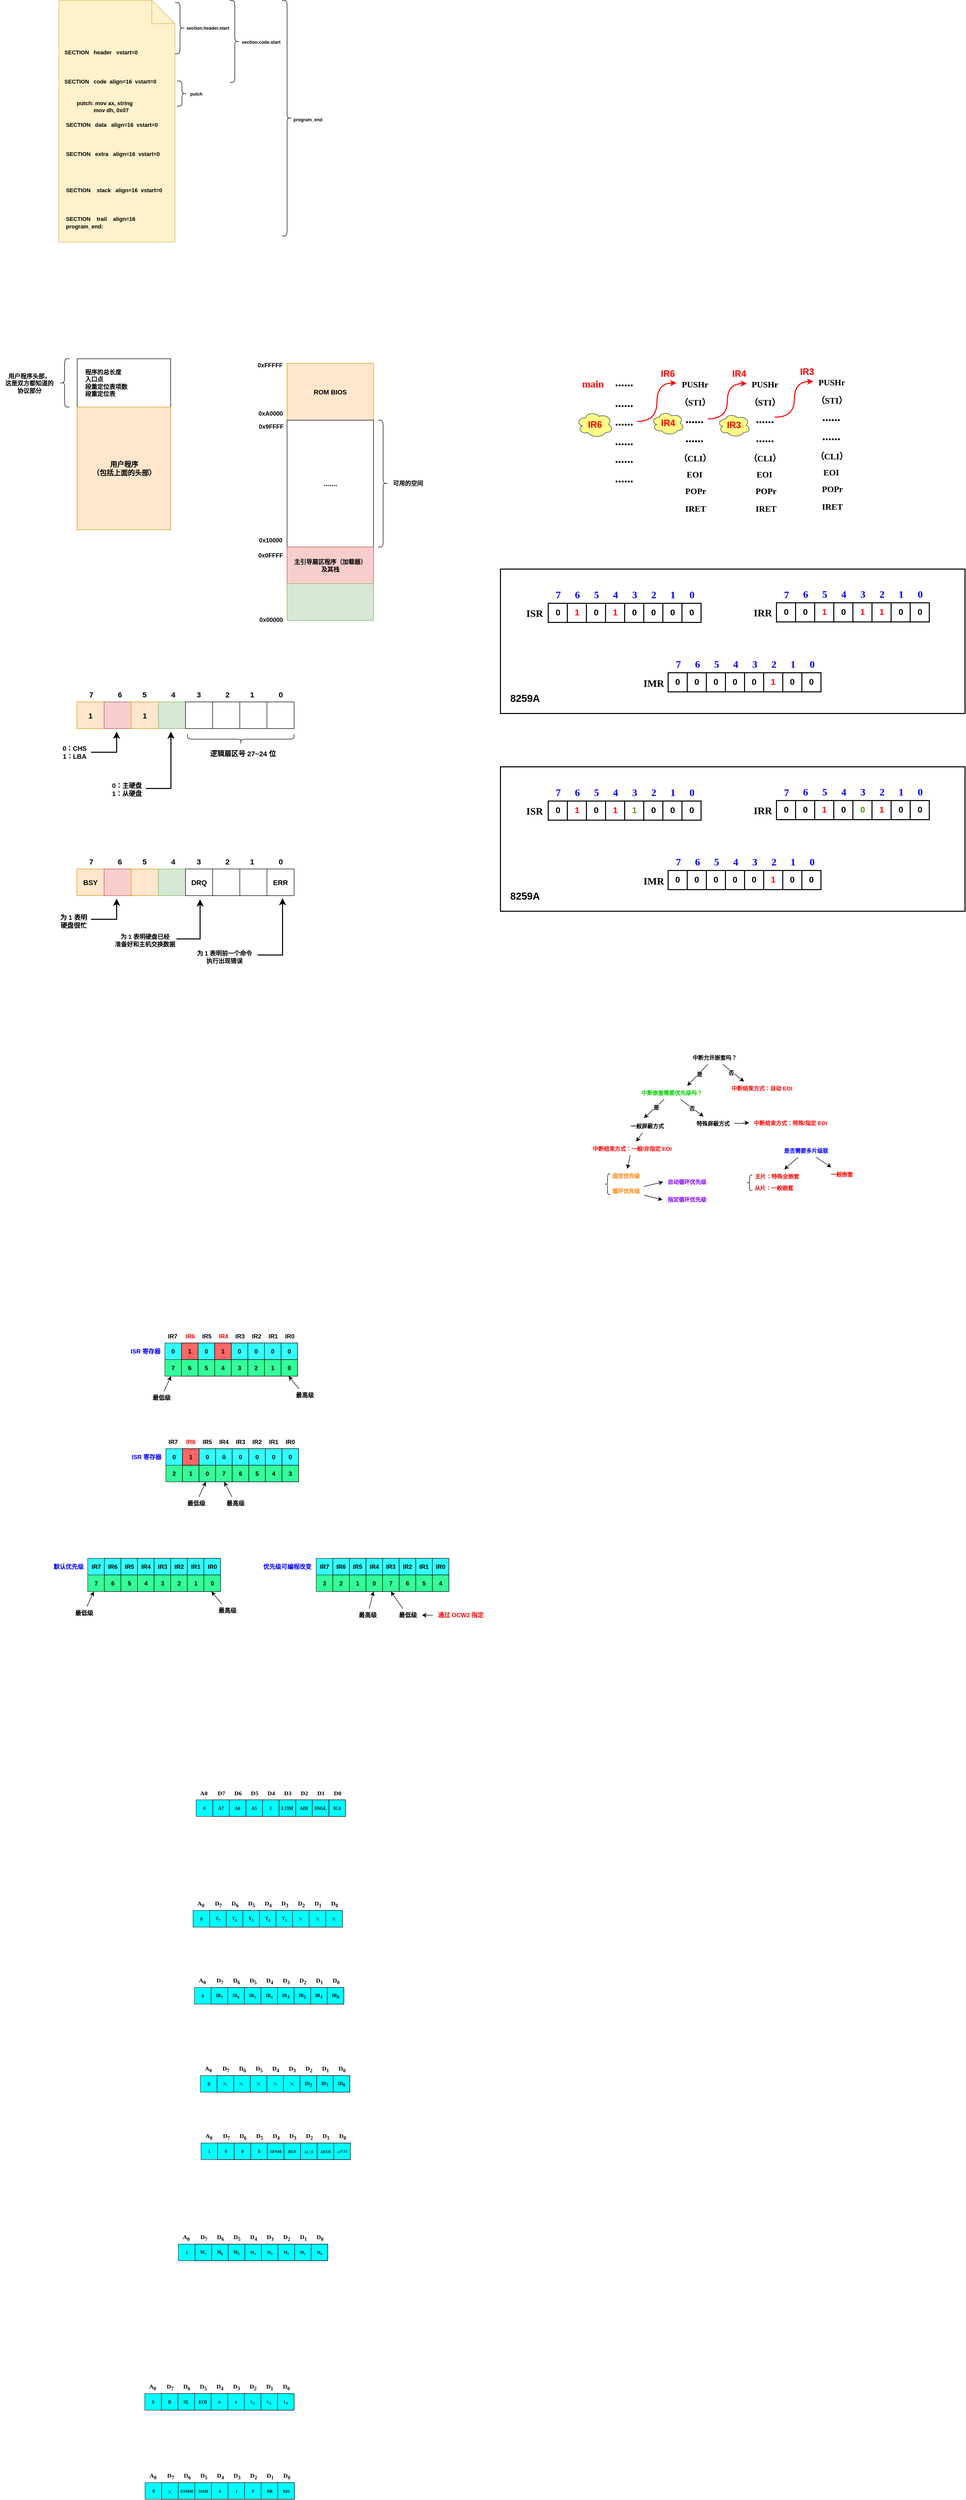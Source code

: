<mxfile version="24.7.5">
  <diagram name="第 1 页" id="Pwoi8b4oFiyhX782Uqtp">
    <mxGraphModel dx="583" dy="345" grid="0" gridSize="10" guides="1" tooltips="1" connect="1" arrows="1" fold="1" page="1" pageScale="1" pageWidth="5300" pageHeight="6000" math="1" shadow="0">
      <root>
        <mxCell id="0" />
        <mxCell id="1" parent="0" />
        <mxCell id="eU7qqHYA3062BNWfoqlt-1" value="&lt;b style=&quot;font-size: 11px;&quot;&gt;&lt;font style=&quot;font-size: 11px;&quot;&gt;&lt;br&gt;&amp;nbsp; &amp;nbsp; &amp;nbsp; &amp;nbsp;&lt;br&gt;&lt;br&gt;&amp;nbsp; &amp;nbsp;SECTION&amp;nbsp; &amp;nbsp;header&amp;nbsp; &amp;nbsp;vstart=0&lt;br&gt;&lt;br&gt;&amp;nbsp; &amp;nbsp; &amp;nbsp; &amp;nbsp; &amp;nbsp; &amp;nbsp; &amp;nbsp; &amp;nbsp; &amp;nbsp; &amp;nbsp; &amp;nbsp;&lt;br&gt;&lt;br&gt;&amp;nbsp; &amp;nbsp;SECTION&amp;nbsp; &amp;nbsp;code&amp;nbsp; align=16&amp;nbsp; vstart=0&amp;nbsp;&amp;nbsp;&lt;br&gt;&lt;br&gt;&amp;nbsp; &amp;nbsp;  &lt;br&gt; &amp;nbsp; &amp;nbsp; &amp;nbsp; &amp;nbsp; &amp;nbsp; &amp;nbsp;putch: mov ax, string&lt;br&gt;&amp;nbsp; &amp;nbsp; &amp;nbsp; &amp;nbsp; &amp;nbsp; &amp;nbsp; &amp;nbsp; &amp;nbsp; &amp;nbsp; &amp;nbsp; &amp;nbsp; mov dh, 0x07&lt;br&gt;&lt;br&gt;&amp;nbsp; &amp;nbsp; SECTION&amp;nbsp; &amp;nbsp;data&amp;nbsp; &amp;nbsp;align=16&amp;nbsp; vstart=0&lt;br&gt;&lt;br&gt;&lt;br&gt;&lt;br&gt;&amp;nbsp; &amp;nbsp; SECTION&amp;nbsp; &amp;nbsp;extra&amp;nbsp; &amp;nbsp;align=16&amp;nbsp; vstart=0&lt;br style=&quot;border-color: var(--border-color);&quot;&gt; &lt;br&gt; &amp;nbsp; &amp;nbsp;&lt;br&gt;&lt;br&gt;&lt;/font&gt;&lt;/b&gt;&lt;span style=&quot;white-space: pre; font-size: 11px;&quot;&gt;&lt;b&gt;&lt;font style=&quot;font-size: 11px;&quot;&gt;&lt;br&gt;    SECTION    stack   align=16  vstart=0&lt;br&gt; &lt;br&gt;&lt;br&gt;&lt;br&gt;    SECTION    trail    align=16&lt;br&gt;    program_end:&lt;/font&gt;&lt;/b&gt;&lt;br&gt;&lt;/span&gt;" style="shape=note2;boundedLbl=1;whiteSpace=wrap;html=1;size=46;verticalAlign=top;align=left;fillColor=#fff2cc;strokeColor=#d6b656;" parent="1" vertex="1">
          <mxGeometry x="238" y="171" width="231" height="480" as="geometry" />
        </mxCell>
        <mxCell id="eU7qqHYA3062BNWfoqlt-5" value="&lt;b&gt;&lt;font style=&quot;font-size: 9px;&quot;&gt;section.header.start&lt;/font&gt;&lt;/b&gt;" style="text;html=1;align=center;verticalAlign=middle;resizable=0;points=[];autosize=1;strokeColor=none;fillColor=none;" parent="1" vertex="1">
          <mxGeometry x="482" y="212" width="103" height="26" as="geometry" />
        </mxCell>
        <mxCell id="eU7qqHYA3062BNWfoqlt-8" value="&lt;b&gt;&lt;font style=&quot;font-size: 9px;&quot;&gt;section.code.start&lt;/font&gt;&lt;/b&gt;" style="text;html=1;align=center;verticalAlign=middle;resizable=0;points=[];autosize=1;strokeColor=none;fillColor=none;" parent="1" vertex="1">
          <mxGeometry x="592" y="240" width="95" height="26" as="geometry" />
        </mxCell>
        <mxCell id="eU7qqHYA3062BNWfoqlt-10" value="" style="shape=curlyBracket;whiteSpace=wrap;html=1;rounded=1;flipH=1;labelPosition=right;verticalLabelPosition=middle;align=left;verticalAlign=middle;" parent="1" vertex="1">
          <mxGeometry x="469" y="175" width="20" height="102" as="geometry" />
        </mxCell>
        <mxCell id="eU7qqHYA3062BNWfoqlt-11" value="" style="shape=curlyBracket;whiteSpace=wrap;html=1;rounded=1;flipH=1;labelPosition=right;verticalLabelPosition=middle;align=left;verticalAlign=middle;" parent="1" vertex="1">
          <mxGeometry x="578" y="171" width="20" height="163" as="geometry" />
        </mxCell>
        <mxCell id="eU7qqHYA3062BNWfoqlt-13" value="" style="shape=curlyBracket;whiteSpace=wrap;html=1;rounded=1;flipH=1;labelPosition=right;verticalLabelPosition=middle;align=left;verticalAlign=middle;" parent="1" vertex="1">
          <mxGeometry x="473" y="331" width="20" height="50" as="geometry" />
        </mxCell>
        <mxCell id="eU7qqHYA3062BNWfoqlt-14" value="&lt;b&gt;&lt;font style=&quot;font-size: 9px;&quot;&gt;putch&lt;/font&gt;&lt;/b&gt;" style="text;html=1;align=center;verticalAlign=middle;resizable=0;points=[];autosize=1;strokeColor=none;fillColor=none;" parent="1" vertex="1">
          <mxGeometry x="489" y="343" width="43" height="26" as="geometry" />
        </mxCell>
        <mxCell id="eU7qqHYA3062BNWfoqlt-15" value="" style="shape=curlyBracket;whiteSpace=wrap;html=1;rounded=1;flipH=1;labelPosition=right;verticalLabelPosition=middle;align=left;verticalAlign=middle;" parent="1" vertex="1">
          <mxGeometry x="682" y="171" width="20" height="468" as="geometry" />
        </mxCell>
        <mxCell id="eU7qqHYA3062BNWfoqlt-17" value="&lt;font style=&quot;font-size: 9px;&quot;&gt;&lt;b&gt;program_end&lt;/b&gt;&lt;/font&gt;" style="text;html=1;align=center;verticalAlign=middle;resizable=0;points=[];autosize=1;strokeColor=none;fillColor=none;" parent="1" vertex="1">
          <mxGeometry x="695" y="393.5" width="76" height="26" as="geometry" />
        </mxCell>
        <mxCell id="n-hH0kZuh-ACeAebBSYg-1" value="&lt;b&gt;&amp;nbsp; &amp;nbsp; 程序的总长度&lt;br&gt;&amp;nbsp; &amp;nbsp; 入口点&lt;br&gt;&amp;nbsp; &amp;nbsp; 段重定位表项数&lt;br&gt;&amp;nbsp; &amp;nbsp; 段重定位表&lt;/b&gt;" style="rounded=0;whiteSpace=wrap;html=1;align=left;" parent="1" vertex="1">
          <mxGeometry x="274.5" y="883" width="186" height="96" as="geometry" />
        </mxCell>
        <mxCell id="n-hH0kZuh-ACeAebBSYg-2" value="&lt;b&gt;&lt;font style=&quot;font-size: 14px;&quot;&gt;用户程序&lt;br&gt;（包括上面的头部）&lt;/font&gt;&lt;/b&gt;" style="rounded=0;whiteSpace=wrap;html=1;fillColor=#ffe6cc;strokeColor=#d79b00;" parent="1" vertex="1">
          <mxGeometry x="274.5" y="979" width="186" height="244" as="geometry" />
        </mxCell>
        <mxCell id="n-hH0kZuh-ACeAebBSYg-3" value="" style="shape=curlyBracket;whiteSpace=wrap;html=1;rounded=1;labelPosition=left;verticalLabelPosition=middle;align=right;verticalAlign=middle;" parent="1" vertex="1">
          <mxGeometry x="239.5" y="883" width="20" height="96" as="geometry" />
        </mxCell>
        <mxCell id="n-hH0kZuh-ACeAebBSYg-4" value="&lt;b&gt;&lt;font face=&quot;Lucida Console&quot;&gt;用户程序头部，&lt;br&gt;这是双方都知道的&lt;br&gt;协议部分&lt;/font&gt;&lt;/b&gt;" style="text;html=1;align=center;verticalAlign=middle;resizable=0;points=[];autosize=1;strokeColor=none;fillColor=none;" parent="1" vertex="1">
          <mxGeometry x="121.5" y="902.5" width="114" height="58" as="geometry" />
        </mxCell>
        <mxCell id="n-hH0kZuh-ACeAebBSYg-5" value="&lt;b&gt;&lt;font style=&quot;font-size: 13px;&quot;&gt;ROM BIOS&lt;/font&gt;&lt;/b&gt;" style="rounded=0;whiteSpace=wrap;html=1;fillColor=#ffe6cc;strokeColor=#d79b00;" parent="1" vertex="1">
          <mxGeometry x="692" y="892" width="172" height="113" as="geometry" />
        </mxCell>
        <mxCell id="n-hH0kZuh-ACeAebBSYg-6" value="&lt;b&gt;&lt;font style=&quot;font-size: 14px;&quot;&gt;.......&lt;/font&gt;&lt;/b&gt;" style="rounded=0;whiteSpace=wrap;html=1;" parent="1" vertex="1">
          <mxGeometry x="692" y="1005" width="172" height="252" as="geometry" />
        </mxCell>
        <mxCell id="n-hH0kZuh-ACeAebBSYg-7" value="&lt;b&gt;主引导扇区程序（加载器）&lt;br&gt;及其栈&lt;/b&gt;" style="rounded=0;whiteSpace=wrap;html=1;fillColor=#f8cecc;strokeColor=#b85450;" parent="1" vertex="1">
          <mxGeometry x="692" y="1257" width="172" height="73" as="geometry" />
        </mxCell>
        <mxCell id="n-hH0kZuh-ACeAebBSYg-8" value="" style="rounded=0;whiteSpace=wrap;html=1;fillColor=#d5e8d4;strokeColor=#82b366;" parent="1" vertex="1">
          <mxGeometry x="692" y="1330" width="172" height="73" as="geometry" />
        </mxCell>
        <mxCell id="n-hH0kZuh-ACeAebBSYg-9" value="&lt;b&gt;0x00000&lt;/b&gt;" style="text;html=1;align=center;verticalAlign=middle;resizable=0;points=[];autosize=1;strokeColor=none;fillColor=none;" parent="1" vertex="1">
          <mxGeometry x="627" y="1389" width="65" height="26" as="geometry" />
        </mxCell>
        <mxCell id="n-hH0kZuh-ACeAebBSYg-10" value="&lt;b&gt;0x0FFFF&lt;/b&gt;" style="text;html=1;align=center;verticalAlign=middle;resizable=0;points=[];autosize=1;strokeColor=none;fillColor=none;" parent="1" vertex="1">
          <mxGeometry x="625" y="1261" width="67" height="26" as="geometry" />
        </mxCell>
        <mxCell id="n-hH0kZuh-ACeAebBSYg-11" value="" style="shape=curlyBracket;whiteSpace=wrap;html=1;rounded=1;flipH=1;labelPosition=right;verticalLabelPosition=middle;align=left;verticalAlign=middle;" parent="1" vertex="1">
          <mxGeometry x="873" y="1005" width="20" height="252" as="geometry" />
        </mxCell>
        <mxCell id="n-hH0kZuh-ACeAebBSYg-13" value="&lt;b&gt;可用的空间&lt;/b&gt;" style="text;html=1;align=center;verticalAlign=middle;resizable=0;points=[];autosize=1;strokeColor=none;fillColor=none;" parent="1" vertex="1">
          <mxGeometry x="893" y="1118" width="78" height="26" as="geometry" />
        </mxCell>
        <mxCell id="n-hH0kZuh-ACeAebBSYg-14" value="&lt;b&gt;0x10000&lt;/b&gt;" style="text;html=1;align=center;verticalAlign=middle;resizable=0;points=[];autosize=1;strokeColor=none;fillColor=none;" parent="1" vertex="1">
          <mxGeometry x="626" y="1231" width="65" height="26" as="geometry" />
        </mxCell>
        <mxCell id="n-hH0kZuh-ACeAebBSYg-15" value="&lt;b&gt;0x9FFFF&lt;/b&gt;" style="text;html=1;align=center;verticalAlign=middle;resizable=0;points=[];autosize=1;strokeColor=none;fillColor=none;" parent="1" vertex="1">
          <mxGeometry x="626" y="1005" width="67" height="26" as="geometry" />
        </mxCell>
        <mxCell id="n-hH0kZuh-ACeAebBSYg-16" value="&lt;b&gt;0xA0000&lt;/b&gt;" style="text;html=1;align=center;verticalAlign=middle;resizable=0;points=[];autosize=1;strokeColor=none;fillColor=none;" parent="1" vertex="1">
          <mxGeometry x="625" y="979" width="67" height="26" as="geometry" />
        </mxCell>
        <mxCell id="n-hH0kZuh-ACeAebBSYg-17" value="&lt;b&gt;0xFFFFF&lt;/b&gt;" style="text;html=1;align=center;verticalAlign=middle;resizable=0;points=[];autosize=1;strokeColor=none;fillColor=none;" parent="1" vertex="1">
          <mxGeometry x="624" y="883" width="68" height="26" as="geometry" />
        </mxCell>
        <mxCell id="fDIzVZO8pv_HRBV_HdrS-1" value="&lt;font style=&quot;font-size: 15px;&quot;&gt;&lt;b&gt;1&lt;/b&gt;&lt;/font&gt;" style="rounded=0;whiteSpace=wrap;html=1;fillColor=#ffe6cc;strokeColor=#d79b00;" parent="1" vertex="1">
          <mxGeometry x="274" y="1565" width="54" height="53" as="geometry" />
        </mxCell>
        <mxCell id="fDIzVZO8pv_HRBV_HdrS-2" value="" style="rounded=0;whiteSpace=wrap;html=1;fillColor=#f8cecc;strokeColor=#b85450;" parent="1" vertex="1">
          <mxGeometry x="328" y="1565" width="54" height="53" as="geometry" />
        </mxCell>
        <mxCell id="fDIzVZO8pv_HRBV_HdrS-3" value="&lt;font style=&quot;font-size: 15px;&quot;&gt;&lt;b&gt;1&lt;/b&gt;&lt;/font&gt;" style="rounded=0;whiteSpace=wrap;html=1;fillColor=#ffe6cc;strokeColor=#d79b00;" parent="1" vertex="1">
          <mxGeometry x="382" y="1565" width="54" height="53" as="geometry" />
        </mxCell>
        <mxCell id="fDIzVZO8pv_HRBV_HdrS-4" value="" style="rounded=0;whiteSpace=wrap;html=1;fillColor=#d5e8d4;strokeColor=#82b366;" parent="1" vertex="1">
          <mxGeometry x="436" y="1565" width="54" height="53" as="geometry" />
        </mxCell>
        <mxCell id="fDIzVZO8pv_HRBV_HdrS-5" value="" style="rounded=0;whiteSpace=wrap;html=1;" parent="1" vertex="1">
          <mxGeometry x="490" y="1565" width="54" height="53" as="geometry" />
        </mxCell>
        <mxCell id="fDIzVZO8pv_HRBV_HdrS-6" value="" style="rounded=0;whiteSpace=wrap;html=1;" parent="1" vertex="1">
          <mxGeometry x="544" y="1565" width="54" height="53" as="geometry" />
        </mxCell>
        <mxCell id="fDIzVZO8pv_HRBV_HdrS-7" value="" style="rounded=0;whiteSpace=wrap;html=1;" parent="1" vertex="1">
          <mxGeometry x="598" y="1565" width="54" height="53" as="geometry" />
        </mxCell>
        <mxCell id="fDIzVZO8pv_HRBV_HdrS-8" value="" style="rounded=0;whiteSpace=wrap;html=1;" parent="1" vertex="1">
          <mxGeometry x="652" y="1565" width="54" height="53" as="geometry" />
        </mxCell>
        <mxCell id="fDIzVZO8pv_HRBV_HdrS-9" value="&lt;b&gt;&lt;font style=&quot;font-size: 15px;&quot;&gt;0&lt;/font&gt;&lt;/b&gt;" style="text;html=1;align=center;verticalAlign=middle;resizable=0;points=[];autosize=1;strokeColor=none;fillColor=none;" parent="1" vertex="1">
          <mxGeometry x="666" y="1535" width="26" height="30" as="geometry" />
        </mxCell>
        <mxCell id="fDIzVZO8pv_HRBV_HdrS-10" value="&lt;b&gt;&lt;font style=&quot;font-size: 15px;&quot;&gt;1&lt;/font&gt;&lt;/b&gt;" style="text;html=1;align=center;verticalAlign=middle;resizable=0;points=[];autosize=1;strokeColor=none;fillColor=none;" parent="1" vertex="1">
          <mxGeometry x="609" y="1535" width="26" height="30" as="geometry" />
        </mxCell>
        <mxCell id="fDIzVZO8pv_HRBV_HdrS-11" value="&lt;b&gt;&lt;font style=&quot;font-size: 15px;&quot;&gt;2&lt;/font&gt;&lt;/b&gt;" style="text;html=1;align=center;verticalAlign=middle;resizable=0;points=[];autosize=1;strokeColor=none;fillColor=none;" parent="1" vertex="1">
          <mxGeometry x="560" y="1535" width="26" height="30" as="geometry" />
        </mxCell>
        <mxCell id="fDIzVZO8pv_HRBV_HdrS-12" value="&lt;b&gt;&lt;font style=&quot;font-size: 15px;&quot;&gt;3&lt;/font&gt;&lt;/b&gt;" style="text;html=1;align=center;verticalAlign=middle;resizable=0;points=[];autosize=1;strokeColor=none;fillColor=none;" parent="1" vertex="1">
          <mxGeometry x="503" y="1535" width="26" height="30" as="geometry" />
        </mxCell>
        <mxCell id="fDIzVZO8pv_HRBV_HdrS-13" value="&lt;b&gt;&lt;font style=&quot;font-size: 15px;&quot;&gt;4&lt;/font&gt;&lt;/b&gt;" style="text;html=1;align=center;verticalAlign=middle;resizable=0;points=[];autosize=1;strokeColor=none;fillColor=none;" parent="1" vertex="1">
          <mxGeometry x="452" y="1535" width="26" height="30" as="geometry" />
        </mxCell>
        <mxCell id="fDIzVZO8pv_HRBV_HdrS-14" value="&lt;b&gt;&lt;font style=&quot;font-size: 15px;&quot;&gt;5&lt;/font&gt;&lt;/b&gt;" style="text;html=1;align=center;verticalAlign=middle;resizable=0;points=[];autosize=1;strokeColor=none;fillColor=none;" parent="1" vertex="1">
          <mxGeometry x="395" y="1535" width="26" height="30" as="geometry" />
        </mxCell>
        <mxCell id="fDIzVZO8pv_HRBV_HdrS-15" value="&lt;b&gt;&lt;font style=&quot;font-size: 15px;&quot;&gt;6&lt;/font&gt;&lt;/b&gt;" style="text;html=1;align=center;verticalAlign=middle;resizable=0;points=[];autosize=1;strokeColor=none;fillColor=none;" parent="1" vertex="1">
          <mxGeometry x="346" y="1535" width="26" height="30" as="geometry" />
        </mxCell>
        <mxCell id="fDIzVZO8pv_HRBV_HdrS-16" value="&lt;b&gt;&lt;font style=&quot;font-size: 15px;&quot;&gt;7&lt;/font&gt;&lt;/b&gt;" style="text;html=1;align=center;verticalAlign=middle;resizable=0;points=[];autosize=1;strokeColor=none;fillColor=none;" parent="1" vertex="1">
          <mxGeometry x="289" y="1535" width="26" height="30" as="geometry" />
        </mxCell>
        <mxCell id="fDIzVZO8pv_HRBV_HdrS-18" value="" style="shape=curlyBracket;whiteSpace=wrap;html=1;rounded=1;flipH=1;labelPosition=right;verticalLabelPosition=middle;align=left;verticalAlign=middle;rotation=90;" parent="1" vertex="1">
          <mxGeometry x="590" y="1533" width="20" height="212" as="geometry" />
        </mxCell>
        <mxCell id="fDIzVZO8pv_HRBV_HdrS-19" value="&lt;b&gt;&lt;font style=&quot;font-size: 14px;&quot;&gt;逻辑扇区号 27~24 位&lt;/font&gt;&lt;/b&gt;" style="text;html=1;align=center;verticalAlign=middle;resizable=0;points=[];autosize=1;strokeColor=none;fillColor=none;" parent="1" vertex="1">
          <mxGeometry x="529" y="1653" width="149" height="29" as="geometry" />
        </mxCell>
        <mxCell id="fDIzVZO8pv_HRBV_HdrS-20" value="" style="edgeStyle=segmentEdgeStyle;endArrow=classic;html=1;curved=0;rounded=0;endSize=8;startSize=8;fontSize=15;strokeWidth=2;" parent="1" edge="1">
          <mxGeometry width="50" height="50" relative="1" as="geometry">
            <mxPoint x="303" y="1666" as="sourcePoint" />
            <mxPoint x="353" y="1624" as="targetPoint" />
            <Array as="points">
              <mxPoint x="303" y="1665" />
              <mxPoint x="353" y="1665" />
            </Array>
          </mxGeometry>
        </mxCell>
        <mxCell id="fDIzVZO8pv_HRBV_HdrS-22" value="&lt;b style=&quot;font-size: 13px;&quot;&gt;0：CHS&lt;br&gt;1：LBA&lt;/b&gt;" style="text;html=1;align=center;verticalAlign=middle;resizable=0;points=[];autosize=1;strokeColor=none;fillColor=none;" parent="1" vertex="1">
          <mxGeometry x="236" y="1643" width="66" height="43" as="geometry" />
        </mxCell>
        <mxCell id="fDIzVZO8pv_HRBV_HdrS-23" value="" style="edgeStyle=segmentEdgeStyle;endArrow=classic;html=1;curved=0;rounded=0;endSize=8;startSize=8;fontSize=15;strokeWidth=2;" parent="1" edge="1">
          <mxGeometry width="50" height="50" relative="1" as="geometry">
            <mxPoint x="411" y="1737" as="sourcePoint" />
            <mxPoint x="461" y="1624" as="targetPoint" />
            <Array as="points">
              <mxPoint x="411" y="1737" />
              <mxPoint x="461" y="1737" />
            </Array>
          </mxGeometry>
        </mxCell>
        <mxCell id="fDIzVZO8pv_HRBV_HdrS-24" value="&lt;b style=&quot;font-size: 13px;&quot;&gt;0：主硬盘&lt;br&gt;1：从硬盘&lt;/b&gt;" style="text;html=1;align=center;verticalAlign=middle;resizable=0;points=[];autosize=1;strokeColor=none;fillColor=none;" parent="1" vertex="1">
          <mxGeometry x="334" y="1717" width="77" height="43" as="geometry" />
        </mxCell>
        <mxCell id="fDIzVZO8pv_HRBV_HdrS-25" value="&lt;b style=&quot;&quot;&gt;&lt;font style=&quot;font-size: 14px;&quot;&gt;BSY&lt;/font&gt;&lt;/b&gt;" style="rounded=0;whiteSpace=wrap;html=1;fillColor=#ffe6cc;strokeColor=#d79b00;" parent="1" vertex="1">
          <mxGeometry x="274" y="1897" width="54" height="53" as="geometry" />
        </mxCell>
        <mxCell id="fDIzVZO8pv_HRBV_HdrS-26" value="" style="rounded=0;whiteSpace=wrap;html=1;fillColor=#f8cecc;strokeColor=#b85450;" parent="1" vertex="1">
          <mxGeometry x="328" y="1897" width="54" height="53" as="geometry" />
        </mxCell>
        <mxCell id="fDIzVZO8pv_HRBV_HdrS-27" value="" style="rounded=0;whiteSpace=wrap;html=1;fillColor=#ffe6cc;strokeColor=#d79b00;" parent="1" vertex="1">
          <mxGeometry x="382" y="1897" width="54" height="53" as="geometry" />
        </mxCell>
        <mxCell id="fDIzVZO8pv_HRBV_HdrS-28" value="" style="rounded=0;whiteSpace=wrap;html=1;fillColor=#d5e8d4;strokeColor=#82b366;" parent="1" vertex="1">
          <mxGeometry x="436" y="1897" width="54" height="53" as="geometry" />
        </mxCell>
        <mxCell id="fDIzVZO8pv_HRBV_HdrS-29" value="&lt;font size=&quot;1&quot; style=&quot;&quot;&gt;&lt;b style=&quot;font-size: 14px;&quot;&gt;DRQ&lt;/b&gt;&lt;/font&gt;" style="rounded=0;whiteSpace=wrap;html=1;" parent="1" vertex="1">
          <mxGeometry x="490" y="1897" width="54" height="53" as="geometry" />
        </mxCell>
        <mxCell id="fDIzVZO8pv_HRBV_HdrS-30" value="" style="rounded=0;whiteSpace=wrap;html=1;" parent="1" vertex="1">
          <mxGeometry x="544" y="1897" width="54" height="53" as="geometry" />
        </mxCell>
        <mxCell id="fDIzVZO8pv_HRBV_HdrS-31" value="" style="rounded=0;whiteSpace=wrap;html=1;" parent="1" vertex="1">
          <mxGeometry x="598" y="1897" width="54" height="53" as="geometry" />
        </mxCell>
        <mxCell id="fDIzVZO8pv_HRBV_HdrS-32" value="&lt;b&gt;&lt;font style=&quot;font-size: 14px;&quot;&gt;ERR&lt;/font&gt;&lt;/b&gt;" style="rounded=0;whiteSpace=wrap;html=1;" parent="1" vertex="1">
          <mxGeometry x="652" y="1897" width="54" height="53" as="geometry" />
        </mxCell>
        <mxCell id="fDIzVZO8pv_HRBV_HdrS-33" value="&lt;b&gt;&lt;font style=&quot;font-size: 15px;&quot;&gt;0&lt;/font&gt;&lt;/b&gt;" style="text;html=1;align=center;verticalAlign=middle;resizable=0;points=[];autosize=1;strokeColor=none;fillColor=none;" parent="1" vertex="1">
          <mxGeometry x="666" y="1867" width="26" height="30" as="geometry" />
        </mxCell>
        <mxCell id="fDIzVZO8pv_HRBV_HdrS-34" value="&lt;b&gt;&lt;font style=&quot;font-size: 15px;&quot;&gt;1&lt;/font&gt;&lt;/b&gt;" style="text;html=1;align=center;verticalAlign=middle;resizable=0;points=[];autosize=1;strokeColor=none;fillColor=none;" parent="1" vertex="1">
          <mxGeometry x="609" y="1867" width="26" height="30" as="geometry" />
        </mxCell>
        <mxCell id="fDIzVZO8pv_HRBV_HdrS-35" value="&lt;b&gt;&lt;font style=&quot;font-size: 15px;&quot;&gt;2&lt;/font&gt;&lt;/b&gt;" style="text;html=1;align=center;verticalAlign=middle;resizable=0;points=[];autosize=1;strokeColor=none;fillColor=none;" parent="1" vertex="1">
          <mxGeometry x="560" y="1867" width="26" height="30" as="geometry" />
        </mxCell>
        <mxCell id="fDIzVZO8pv_HRBV_HdrS-36" value="&lt;b&gt;&lt;font style=&quot;font-size: 15px;&quot;&gt;3&lt;/font&gt;&lt;/b&gt;" style="text;html=1;align=center;verticalAlign=middle;resizable=0;points=[];autosize=1;strokeColor=none;fillColor=none;" parent="1" vertex="1">
          <mxGeometry x="503" y="1867" width="26" height="30" as="geometry" />
        </mxCell>
        <mxCell id="fDIzVZO8pv_HRBV_HdrS-37" value="&lt;b&gt;&lt;font style=&quot;font-size: 15px;&quot;&gt;4&lt;/font&gt;&lt;/b&gt;" style="text;html=1;align=center;verticalAlign=middle;resizable=0;points=[];autosize=1;strokeColor=none;fillColor=none;" parent="1" vertex="1">
          <mxGeometry x="452" y="1867" width="26" height="30" as="geometry" />
        </mxCell>
        <mxCell id="fDIzVZO8pv_HRBV_HdrS-38" value="&lt;b&gt;&lt;font style=&quot;font-size: 15px;&quot;&gt;5&lt;/font&gt;&lt;/b&gt;" style="text;html=1;align=center;verticalAlign=middle;resizable=0;points=[];autosize=1;strokeColor=none;fillColor=none;" parent="1" vertex="1">
          <mxGeometry x="395" y="1867" width="26" height="30" as="geometry" />
        </mxCell>
        <mxCell id="fDIzVZO8pv_HRBV_HdrS-39" value="&lt;b&gt;&lt;font style=&quot;font-size: 15px;&quot;&gt;6&lt;/font&gt;&lt;/b&gt;" style="text;html=1;align=center;verticalAlign=middle;resizable=0;points=[];autosize=1;strokeColor=none;fillColor=none;" parent="1" vertex="1">
          <mxGeometry x="346" y="1867" width="26" height="30" as="geometry" />
        </mxCell>
        <mxCell id="fDIzVZO8pv_HRBV_HdrS-40" value="&lt;b&gt;&lt;font style=&quot;font-size: 15px;&quot;&gt;7&lt;/font&gt;&lt;/b&gt;" style="text;html=1;align=center;verticalAlign=middle;resizable=0;points=[];autosize=1;strokeColor=none;fillColor=none;" parent="1" vertex="1">
          <mxGeometry x="289" y="1867" width="26" height="30" as="geometry" />
        </mxCell>
        <mxCell id="fDIzVZO8pv_HRBV_HdrS-43" value="" style="edgeStyle=segmentEdgeStyle;endArrow=classic;html=1;curved=0;rounded=0;endSize=8;startSize=8;fontSize=15;strokeWidth=2;" parent="1" edge="1">
          <mxGeometry width="50" height="50" relative="1" as="geometry">
            <mxPoint x="303" y="1998" as="sourcePoint" />
            <mxPoint x="353" y="1956" as="targetPoint" />
            <Array as="points">
              <mxPoint x="303" y="1997" />
              <mxPoint x="353" y="1997" />
            </Array>
          </mxGeometry>
        </mxCell>
        <mxCell id="fDIzVZO8pv_HRBV_HdrS-44" value="&lt;b style=&quot;font-size: 13px;&quot;&gt;为 1 表明&lt;br&gt;硬盘很忙&lt;br&gt;&lt;/b&gt;" style="text;html=1;align=center;verticalAlign=middle;resizable=0;points=[];autosize=1;strokeColor=none;fillColor=none;" parent="1" vertex="1">
          <mxGeometry x="231" y="1979" width="71" height="43" as="geometry" />
        </mxCell>
        <mxCell id="fDIzVZO8pv_HRBV_HdrS-45" value="" style="edgeStyle=segmentEdgeStyle;endArrow=classic;html=1;curved=0;rounded=0;endSize=8;startSize=8;fontSize=15;strokeWidth=2;" parent="1" edge="1">
          <mxGeometry width="50" height="50" relative="1" as="geometry">
            <mxPoint x="633" y="2068" as="sourcePoint" />
            <mxPoint x="683" y="1955" as="targetPoint" />
            <Array as="points">
              <mxPoint x="633" y="2068" />
              <mxPoint x="683" y="2068" />
            </Array>
          </mxGeometry>
        </mxCell>
        <mxCell id="fDIzVZO8pv_HRBV_HdrS-46" value="&lt;b style=&quot;&quot;&gt;&lt;font style=&quot;font-size: 12px;&quot;&gt;为 1 表明前一个命令&lt;br&gt;执行出现错误&lt;/font&gt;&lt;br&gt;&lt;/b&gt;" style="text;html=1;align=center;verticalAlign=middle;resizable=0;points=[];autosize=1;strokeColor=none;fillColor=none;" parent="1" vertex="1">
          <mxGeometry x="503" y="2051" width="127" height="41" as="geometry" />
        </mxCell>
        <mxCell id="fDIzVZO8pv_HRBV_HdrS-47" value="" style="edgeStyle=segmentEdgeStyle;endArrow=classic;html=1;curved=0;rounded=0;endSize=8;startSize=8;fontSize=15;strokeWidth=2;" parent="1" edge="1">
          <mxGeometry width="50" height="50" relative="1" as="geometry">
            <mxPoint x="472" y="2036" as="sourcePoint" />
            <mxPoint x="519" y="1957.5" as="targetPoint" />
            <Array as="points">
              <mxPoint x="472" y="2036" />
              <mxPoint x="519" y="2036" />
            </Array>
          </mxGeometry>
        </mxCell>
        <mxCell id="fDIzVZO8pv_HRBV_HdrS-48" value="&lt;b style=&quot;&quot;&gt;&lt;font style=&quot;font-size: 12px;&quot;&gt;为 1 表明硬盘已经&lt;br&gt;准备好和主机交换数据&lt;/font&gt;&lt;br&gt;&lt;/b&gt;" style="text;html=1;align=center;verticalAlign=middle;resizable=0;points=[];autosize=1;strokeColor=none;fillColor=none;" parent="1" vertex="1">
          <mxGeometry x="339.5" y="2018" width="138" height="41" as="geometry" />
        </mxCell>
        <mxCell id="OUIGfnERuUNGmbplcGcp-1" value="" style="rounded=0;whiteSpace=wrap;html=1;strokeWidth=2;" parent="1" vertex="1">
          <mxGeometry x="1116.5" y="1301" width="924" height="287" as="geometry" />
        </mxCell>
        <mxCell id="OUIGfnERuUNGmbplcGcp-2" value="&lt;b&gt;&lt;font style=&quot;font-size: 20px;&quot;&gt;8259A&lt;/font&gt;&lt;/b&gt;" style="text;html=1;align=center;verticalAlign=middle;resizable=0;points=[];autosize=1;strokeColor=none;fillColor=none;" parent="1" vertex="1">
          <mxGeometry x="1126.5" y="1539" width="77" height="36" as="geometry" />
        </mxCell>
        <mxCell id="OUIGfnERuUNGmbplcGcp-4" value="&lt;b style=&quot;border-color: var(--border-color); font-size: 17px;&quot;&gt;0&lt;/b&gt;" style="rounded=0;whiteSpace=wrap;html=1;strokeWidth=2;" parent="1" vertex="1">
          <mxGeometry x="1211.5" y="1369" width="38" height="38" as="geometry" />
        </mxCell>
        <mxCell id="OUIGfnERuUNGmbplcGcp-5" value="&lt;b style=&quot;border-color: var(--border-color); font-size: 17px;&quot;&gt;&lt;font style=&quot;border-color: var(--border-color);&quot; color=&quot;#ff0000&quot;&gt;1&lt;/font&gt;&lt;/b&gt;" style="rounded=0;whiteSpace=wrap;html=1;strokeWidth=2;" parent="1" vertex="1">
          <mxGeometry x="1249.5" y="1369" width="38" height="38" as="geometry" />
        </mxCell>
        <mxCell id="OUIGfnERuUNGmbplcGcp-6" value="&lt;b style=&quot;border-color: var(--border-color); font-size: 17px;&quot;&gt;0&lt;/b&gt;" style="rounded=0;whiteSpace=wrap;html=1;strokeWidth=2;" parent="1" vertex="1">
          <mxGeometry x="1287.5" y="1369" width="38" height="38" as="geometry" />
        </mxCell>
        <mxCell id="OUIGfnERuUNGmbplcGcp-7" value="&lt;span style=&quot;font-size: 17px;&quot;&gt;&lt;b&gt;&lt;font color=&quot;#ff0000&quot;&gt;1&lt;/font&gt;&lt;/b&gt;&lt;/span&gt;" style="rounded=0;whiteSpace=wrap;html=1;strokeWidth=2;" parent="1" vertex="1">
          <mxGeometry x="1325.5" y="1369" width="38" height="38" as="geometry" />
        </mxCell>
        <mxCell id="OUIGfnERuUNGmbplcGcp-8" value="&lt;b style=&quot;border-color: var(--border-color); font-size: 17px;&quot;&gt;0&lt;/b&gt;" style="rounded=0;whiteSpace=wrap;html=1;strokeWidth=2;" parent="1" vertex="1">
          <mxGeometry x="1363.5" y="1369" width="38" height="38" as="geometry" />
        </mxCell>
        <mxCell id="OUIGfnERuUNGmbplcGcp-9" value="&lt;b style=&quot;border-color: var(--border-color); font-size: 17px;&quot;&gt;0&lt;/b&gt;" style="rounded=0;whiteSpace=wrap;html=1;strokeWidth=2;" parent="1" vertex="1">
          <mxGeometry x="1401.5" y="1369" width="38" height="38" as="geometry" />
        </mxCell>
        <mxCell id="OUIGfnERuUNGmbplcGcp-10" value="&lt;b style=&quot;border-color: var(--border-color); font-size: 17px;&quot;&gt;0&lt;/b&gt;" style="rounded=0;whiteSpace=wrap;html=1;strokeWidth=2;" parent="1" vertex="1">
          <mxGeometry x="1439.5" y="1369" width="38" height="38" as="geometry" />
        </mxCell>
        <mxCell id="OUIGfnERuUNGmbplcGcp-11" value="&lt;font style=&quot;font-size: 17px;&quot;&gt;&lt;b&gt;0&lt;/b&gt;&lt;/font&gt;" style="rounded=0;whiteSpace=wrap;html=1;strokeWidth=2;" parent="1" vertex="1">
          <mxGeometry x="1477.5" y="1369" width="38" height="38" as="geometry" />
        </mxCell>
        <mxCell id="OUIGfnERuUNGmbplcGcp-12" value="&lt;font size=&quot;1&quot; color=&quot;#0000ff&quot; style=&quot;&quot;&gt;&lt;b style=&quot;font-size: 20px;&quot;&gt;0&lt;/b&gt;&lt;/font&gt;" style="text;html=1;align=center;verticalAlign=middle;resizable=0;points=[];autosize=1;strokeColor=none;fillColor=none;fontFamily=Times New Roman;" parent="1" vertex="1">
          <mxGeometry x="1483" y="1333" width="28" height="36" as="geometry" />
        </mxCell>
        <mxCell id="OUIGfnERuUNGmbplcGcp-13" value="&lt;font size=&quot;1&quot; color=&quot;#0000ff&quot; style=&quot;&quot;&gt;&lt;b style=&quot;font-size: 20px;&quot;&gt;1&lt;/b&gt;&lt;/font&gt;" style="text;html=1;align=center;verticalAlign=middle;resizable=0;points=[];autosize=1;strokeColor=none;fillColor=none;fontFamily=Times New Roman;" parent="1" vertex="1">
          <mxGeometry x="1445" y="1333" width="28" height="36" as="geometry" />
        </mxCell>
        <mxCell id="OUIGfnERuUNGmbplcGcp-14" value="&lt;font size=&quot;1&quot; color=&quot;#0000ff&quot; style=&quot;&quot;&gt;&lt;b style=&quot;font-size: 20px;&quot;&gt;3&lt;/b&gt;&lt;/font&gt;" style="text;html=1;align=center;verticalAlign=middle;resizable=0;points=[];autosize=1;strokeColor=none;fillColor=none;fontFamily=Times New Roman;" parent="1" vertex="1">
          <mxGeometry x="1369" y="1333" width="28" height="36" as="geometry" />
        </mxCell>
        <mxCell id="OUIGfnERuUNGmbplcGcp-15" value="&lt;font size=&quot;1&quot; color=&quot;#0000ff&quot; style=&quot;&quot;&gt;&lt;b style=&quot;font-size: 20px;&quot;&gt;2&lt;/b&gt;&lt;/font&gt;" style="text;html=1;align=center;verticalAlign=middle;resizable=0;points=[];autosize=1;strokeColor=none;fillColor=none;fontFamily=Times New Roman;" parent="1" vertex="1">
          <mxGeometry x="1407" y="1333" width="28" height="36" as="geometry" />
        </mxCell>
        <mxCell id="OUIGfnERuUNGmbplcGcp-16" value="&lt;font size=&quot;1&quot; color=&quot;#0000ff&quot; style=&quot;&quot;&gt;&lt;b style=&quot;font-size: 20px;&quot;&gt;4&lt;/b&gt;&lt;/font&gt;" style="text;html=1;align=center;verticalAlign=middle;resizable=0;points=[];autosize=1;strokeColor=none;fillColor=none;fontFamily=Times New Roman;" parent="1" vertex="1">
          <mxGeometry x="1331" y="1333" width="28" height="36" as="geometry" />
        </mxCell>
        <mxCell id="OUIGfnERuUNGmbplcGcp-17" value="&lt;font size=&quot;1&quot; color=&quot;#0000ff&quot; style=&quot;&quot;&gt;&lt;b style=&quot;font-size: 20px;&quot;&gt;5&lt;/b&gt;&lt;/font&gt;" style="text;html=1;align=center;verticalAlign=middle;resizable=0;points=[];autosize=1;strokeColor=none;fillColor=none;fontFamily=Times New Roman;" parent="1" vertex="1">
          <mxGeometry x="1293" y="1333" width="28" height="36" as="geometry" />
        </mxCell>
        <mxCell id="OUIGfnERuUNGmbplcGcp-18" value="&lt;font size=&quot;1&quot; color=&quot;#0000ff&quot; style=&quot;&quot;&gt;&lt;b style=&quot;font-size: 20px;&quot;&gt;6&lt;/b&gt;&lt;/font&gt;" style="text;html=1;align=center;verticalAlign=middle;resizable=0;points=[];autosize=1;strokeColor=none;fillColor=none;fontFamily=Times New Roman;" parent="1" vertex="1">
          <mxGeometry x="1255" y="1333" width="28" height="36" as="geometry" />
        </mxCell>
        <mxCell id="OUIGfnERuUNGmbplcGcp-19" value="&lt;font size=&quot;1&quot; color=&quot;#0000ff&quot; style=&quot;&quot;&gt;&lt;b style=&quot;font-size: 20px;&quot;&gt;7&lt;/b&gt;&lt;/font&gt;" style="text;html=1;align=center;verticalAlign=middle;resizable=0;points=[];autosize=1;strokeColor=none;fillColor=none;fontFamily=Times New Roman;" parent="1" vertex="1">
          <mxGeometry x="1217" y="1333" width="28" height="36" as="geometry" />
        </mxCell>
        <mxCell id="OUIGfnERuUNGmbplcGcp-20" value="&lt;span style=&quot;font-size: 20px;&quot;&gt;&lt;b&gt;&lt;font face=&quot;Times New Roman&quot;&gt;ISR&lt;/font&gt;&lt;/b&gt;&lt;/span&gt;" style="text;html=1;align=center;verticalAlign=middle;resizable=0;points=[];autosize=1;strokeColor=none;fillColor=none;" parent="1" vertex="1">
          <mxGeometry x="1158.5" y="1369" width="51" height="37" as="geometry" />
        </mxCell>
        <mxCell id="OUIGfnERuUNGmbplcGcp-22" value="&lt;b style=&quot;border-color: var(--border-color); font-size: 17px;&quot;&gt;0&lt;/b&gt;" style="rounded=0;whiteSpace=wrap;html=1;strokeWidth=2;" parent="1" vertex="1">
          <mxGeometry x="1665.5" y="1368" width="38" height="38" as="geometry" />
        </mxCell>
        <mxCell id="OUIGfnERuUNGmbplcGcp-23" value="&lt;b style=&quot;border-color: var(--border-color); font-size: 17px;&quot;&gt;&lt;font style=&quot;border-color: var(--border-color);&quot;&gt;0&lt;/font&gt;&lt;/b&gt;" style="rounded=0;whiteSpace=wrap;html=1;strokeWidth=2;" parent="1" vertex="1">
          <mxGeometry x="1703.5" y="1368" width="38" height="38" as="geometry" />
        </mxCell>
        <mxCell id="OUIGfnERuUNGmbplcGcp-24" value="&lt;b style=&quot;border-color: var(--border-color); font-size: 17px;&quot;&gt;&lt;font color=&quot;#ff0000&quot;&gt;1&lt;/font&gt;&lt;/b&gt;" style="rounded=0;whiteSpace=wrap;html=1;strokeWidth=2;" parent="1" vertex="1">
          <mxGeometry x="1741.5" y="1368" width="38" height="38" as="geometry" />
        </mxCell>
        <mxCell id="OUIGfnERuUNGmbplcGcp-25" value="&lt;span style=&quot;font-size: 17px;&quot;&gt;&lt;b&gt;0&lt;/b&gt;&lt;/span&gt;" style="rounded=0;whiteSpace=wrap;html=1;strokeWidth=2;" parent="1" vertex="1">
          <mxGeometry x="1779.5" y="1368" width="38" height="38" as="geometry" />
        </mxCell>
        <mxCell id="OUIGfnERuUNGmbplcGcp-26" value="&lt;b style=&quot;border-color: var(--border-color); font-size: 17px;&quot;&gt;&lt;font color=&quot;#ff0000&quot;&gt;1&lt;/font&gt;&lt;/b&gt;" style="rounded=0;whiteSpace=wrap;html=1;strokeWidth=2;" parent="1" vertex="1">
          <mxGeometry x="1817.5" y="1368" width="38" height="38" as="geometry" />
        </mxCell>
        <mxCell id="OUIGfnERuUNGmbplcGcp-27" value="&lt;b style=&quot;border-color: var(--border-color); font-size: 17px;&quot;&gt;&lt;font color=&quot;#ff0000&quot;&gt;1&lt;/font&gt;&lt;/b&gt;" style="rounded=0;whiteSpace=wrap;html=1;strokeWidth=2;" parent="1" vertex="1">
          <mxGeometry x="1855.5" y="1368" width="38" height="38" as="geometry" />
        </mxCell>
        <mxCell id="OUIGfnERuUNGmbplcGcp-28" value="&lt;b style=&quot;border-color: var(--border-color); font-size: 17px;&quot;&gt;0&lt;/b&gt;" style="rounded=0;whiteSpace=wrap;html=1;strokeWidth=2;" parent="1" vertex="1">
          <mxGeometry x="1893.5" y="1368" width="38" height="38" as="geometry" />
        </mxCell>
        <mxCell id="OUIGfnERuUNGmbplcGcp-29" value="&lt;font style=&quot;font-size: 17px;&quot;&gt;&lt;b&gt;0&lt;/b&gt;&lt;/font&gt;" style="rounded=0;whiteSpace=wrap;html=1;strokeWidth=2;" parent="1" vertex="1">
          <mxGeometry x="1931.5" y="1368" width="38" height="38" as="geometry" />
        </mxCell>
        <mxCell id="OUIGfnERuUNGmbplcGcp-30" value="&lt;font size=&quot;1&quot; color=&quot;#0000ff&quot; style=&quot;&quot;&gt;&lt;b style=&quot;font-size: 20px;&quot;&gt;0&lt;/b&gt;&lt;/font&gt;" style="text;html=1;align=center;verticalAlign=middle;resizable=0;points=[];autosize=1;strokeColor=none;fillColor=none;fontFamily=Times New Roman;" parent="1" vertex="1">
          <mxGeometry x="1937" y="1332" width="28" height="36" as="geometry" />
        </mxCell>
        <mxCell id="OUIGfnERuUNGmbplcGcp-31" value="&lt;font size=&quot;1&quot; color=&quot;#0000ff&quot; style=&quot;&quot;&gt;&lt;b style=&quot;font-size: 20px;&quot;&gt;1&lt;/b&gt;&lt;/font&gt;" style="text;html=1;align=center;verticalAlign=middle;resizable=0;points=[];autosize=1;strokeColor=none;fillColor=none;fontFamily=Times New Roman;" parent="1" vertex="1">
          <mxGeometry x="1899" y="1332" width="28" height="36" as="geometry" />
        </mxCell>
        <mxCell id="OUIGfnERuUNGmbplcGcp-32" value="&lt;font size=&quot;1&quot; color=&quot;#0000ff&quot; style=&quot;&quot;&gt;&lt;b style=&quot;font-size: 20px;&quot;&gt;3&lt;/b&gt;&lt;/font&gt;" style="text;html=1;align=center;verticalAlign=middle;resizable=0;points=[];autosize=1;strokeColor=none;fillColor=none;fontFamily=Times New Roman;" parent="1" vertex="1">
          <mxGeometry x="1823" y="1332" width="28" height="36" as="geometry" />
        </mxCell>
        <mxCell id="OUIGfnERuUNGmbplcGcp-33" value="&lt;font size=&quot;1&quot; color=&quot;#0000ff&quot; style=&quot;&quot;&gt;&lt;b style=&quot;font-size: 20px;&quot;&gt;2&lt;/b&gt;&lt;/font&gt;" style="text;html=1;align=center;verticalAlign=middle;resizable=0;points=[];autosize=1;strokeColor=none;fillColor=none;fontFamily=Times New Roman;" parent="1" vertex="1">
          <mxGeometry x="1861" y="1332" width="28" height="36" as="geometry" />
        </mxCell>
        <mxCell id="OUIGfnERuUNGmbplcGcp-34" value="&lt;font size=&quot;1&quot; color=&quot;#0000ff&quot; style=&quot;&quot;&gt;&lt;b style=&quot;font-size: 20px;&quot;&gt;4&lt;/b&gt;&lt;/font&gt;" style="text;html=1;align=center;verticalAlign=middle;resizable=0;points=[];autosize=1;strokeColor=none;fillColor=none;fontFamily=Times New Roman;" parent="1" vertex="1">
          <mxGeometry x="1785" y="1332" width="28" height="36" as="geometry" />
        </mxCell>
        <mxCell id="OUIGfnERuUNGmbplcGcp-35" value="&lt;font size=&quot;1&quot; color=&quot;#0000ff&quot; style=&quot;&quot;&gt;&lt;b style=&quot;font-size: 20px;&quot;&gt;5&lt;/b&gt;&lt;/font&gt;" style="text;html=1;align=center;verticalAlign=middle;resizable=0;points=[];autosize=1;strokeColor=none;fillColor=none;fontFamily=Times New Roman;" parent="1" vertex="1">
          <mxGeometry x="1747" y="1332" width="28" height="36" as="geometry" />
        </mxCell>
        <mxCell id="OUIGfnERuUNGmbplcGcp-36" value="&lt;font size=&quot;1&quot; color=&quot;#0000ff&quot; style=&quot;&quot;&gt;&lt;b style=&quot;font-size: 20px;&quot;&gt;6&lt;/b&gt;&lt;/font&gt;" style="text;html=1;align=center;verticalAlign=middle;resizable=0;points=[];autosize=1;strokeColor=none;fillColor=none;fontFamily=Times New Roman;" parent="1" vertex="1">
          <mxGeometry x="1709" y="1332" width="28" height="36" as="geometry" />
        </mxCell>
        <mxCell id="OUIGfnERuUNGmbplcGcp-37" value="&lt;font size=&quot;1&quot; color=&quot;#0000ff&quot; style=&quot;&quot;&gt;&lt;b style=&quot;font-size: 20px;&quot;&gt;7&lt;/b&gt;&lt;/font&gt;" style="text;html=1;align=center;verticalAlign=middle;resizable=0;points=[];autosize=1;strokeColor=none;fillColor=none;fontFamily=Times New Roman;" parent="1" vertex="1">
          <mxGeometry x="1670.5" y="1333" width="28" height="36" as="geometry" />
        </mxCell>
        <mxCell id="OUIGfnERuUNGmbplcGcp-38" value="&lt;font face=&quot;Times New Roman&quot;&gt;&lt;span style=&quot;font-size: 20px;&quot;&gt;&lt;b&gt;IRR&lt;/b&gt;&lt;/span&gt;&lt;/font&gt;" style="text;html=1;align=center;verticalAlign=middle;resizable=0;points=[];autosize=1;strokeColor=none;fillColor=none;" parent="1" vertex="1">
          <mxGeometry x="1610.5" y="1369" width="55" height="36" as="geometry" />
        </mxCell>
        <mxCell id="OUIGfnERuUNGmbplcGcp-39" value="&lt;b style=&quot;border-color: var(--border-color); font-size: 17px;&quot;&gt;0&lt;/b&gt;" style="rounded=0;whiteSpace=wrap;html=1;strokeWidth=2;" parent="1" vertex="1">
          <mxGeometry x="1450" y="1507" width="38" height="38" as="geometry" />
        </mxCell>
        <mxCell id="OUIGfnERuUNGmbplcGcp-40" value="&lt;b style=&quot;border-color: var(--border-color); font-size: 17px;&quot;&gt;&lt;font style=&quot;border-color: var(--border-color);&quot;&gt;0&lt;/font&gt;&lt;/b&gt;" style="rounded=0;whiteSpace=wrap;html=1;strokeWidth=2;" parent="1" vertex="1">
          <mxGeometry x="1488" y="1507" width="38" height="38" as="geometry" />
        </mxCell>
        <mxCell id="OUIGfnERuUNGmbplcGcp-41" value="&lt;b style=&quot;border-color: var(--border-color); font-size: 17px;&quot;&gt;0&lt;/b&gt;" style="rounded=0;whiteSpace=wrap;html=1;strokeWidth=2;" parent="1" vertex="1">
          <mxGeometry x="1526" y="1507" width="38" height="38" as="geometry" />
        </mxCell>
        <mxCell id="OUIGfnERuUNGmbplcGcp-42" value="&lt;span style=&quot;font-size: 17px;&quot;&gt;&lt;b&gt;0&lt;/b&gt;&lt;/span&gt;" style="rounded=0;whiteSpace=wrap;html=1;strokeWidth=2;" parent="1" vertex="1">
          <mxGeometry x="1564" y="1507" width="38" height="38" as="geometry" />
        </mxCell>
        <mxCell id="OUIGfnERuUNGmbplcGcp-43" value="&lt;b style=&quot;border-color: var(--border-color); font-size: 17px;&quot;&gt;0&lt;/b&gt;" style="rounded=0;whiteSpace=wrap;html=1;strokeWidth=2;" parent="1" vertex="1">
          <mxGeometry x="1602" y="1507" width="38" height="38" as="geometry" />
        </mxCell>
        <mxCell id="OUIGfnERuUNGmbplcGcp-44" value="&lt;b style=&quot;border-color: var(--border-color); font-size: 17px;&quot;&gt;&lt;font color=&quot;#ff0000&quot;&gt;1&lt;/font&gt;&lt;/b&gt;" style="rounded=0;whiteSpace=wrap;html=1;strokeWidth=2;" parent="1" vertex="1">
          <mxGeometry x="1640" y="1507" width="38" height="38" as="geometry" />
        </mxCell>
        <mxCell id="OUIGfnERuUNGmbplcGcp-45" value="&lt;b style=&quot;border-color: var(--border-color); font-size: 17px;&quot;&gt;0&lt;/b&gt;" style="rounded=0;whiteSpace=wrap;html=1;strokeWidth=2;" parent="1" vertex="1">
          <mxGeometry x="1678" y="1507" width="38" height="38" as="geometry" />
        </mxCell>
        <mxCell id="OUIGfnERuUNGmbplcGcp-46" value="&lt;font style=&quot;font-size: 17px;&quot;&gt;&lt;b&gt;0&lt;/b&gt;&lt;/font&gt;" style="rounded=0;whiteSpace=wrap;html=1;strokeWidth=2;" parent="1" vertex="1">
          <mxGeometry x="1716" y="1507" width="38" height="38" as="geometry" />
        </mxCell>
        <mxCell id="OUIGfnERuUNGmbplcGcp-47" value="&lt;font size=&quot;1&quot; color=&quot;#0000ff&quot; style=&quot;&quot;&gt;&lt;b style=&quot;font-size: 20px;&quot;&gt;0&lt;/b&gt;&lt;/font&gt;" style="text;html=1;align=center;verticalAlign=middle;resizable=0;points=[];autosize=1;strokeColor=none;fillColor=none;fontFamily=Times New Roman;" parent="1" vertex="1">
          <mxGeometry x="1721.5" y="1471" width="28" height="36" as="geometry" />
        </mxCell>
        <mxCell id="OUIGfnERuUNGmbplcGcp-48" value="&lt;font size=&quot;1&quot; color=&quot;#0000ff&quot; style=&quot;&quot;&gt;&lt;b style=&quot;font-size: 20px;&quot;&gt;1&lt;/b&gt;&lt;/font&gt;" style="text;html=1;align=center;verticalAlign=middle;resizable=0;points=[];autosize=1;strokeColor=none;fillColor=none;fontFamily=Times New Roman;" parent="1" vertex="1">
          <mxGeometry x="1683.5" y="1471" width="28" height="36" as="geometry" />
        </mxCell>
        <mxCell id="OUIGfnERuUNGmbplcGcp-49" value="&lt;font size=&quot;1&quot; color=&quot;#0000ff&quot; style=&quot;&quot;&gt;&lt;b style=&quot;font-size: 20px;&quot;&gt;3&lt;/b&gt;&lt;/font&gt;" style="text;html=1;align=center;verticalAlign=middle;resizable=0;points=[];autosize=1;strokeColor=none;fillColor=none;fontFamily=Times New Roman;" parent="1" vertex="1">
          <mxGeometry x="1607.5" y="1471" width="28" height="36" as="geometry" />
        </mxCell>
        <mxCell id="OUIGfnERuUNGmbplcGcp-50" value="&lt;font size=&quot;1&quot; color=&quot;#0000ff&quot; style=&quot;&quot;&gt;&lt;b style=&quot;font-size: 20px;&quot;&gt;2&lt;/b&gt;&lt;/font&gt;" style="text;html=1;align=center;verticalAlign=middle;resizable=0;points=[];autosize=1;strokeColor=none;fillColor=none;fontFamily=Times New Roman;" parent="1" vertex="1">
          <mxGeometry x="1645.5" y="1471" width="28" height="36" as="geometry" />
        </mxCell>
        <mxCell id="OUIGfnERuUNGmbplcGcp-51" value="&lt;font size=&quot;1&quot; color=&quot;#0000ff&quot; style=&quot;&quot;&gt;&lt;b style=&quot;font-size: 20px;&quot;&gt;4&lt;/b&gt;&lt;/font&gt;" style="text;html=1;align=center;verticalAlign=middle;resizable=0;points=[];autosize=1;strokeColor=none;fillColor=none;fontFamily=Times New Roman;" parent="1" vertex="1">
          <mxGeometry x="1569.5" y="1471" width="28" height="36" as="geometry" />
        </mxCell>
        <mxCell id="OUIGfnERuUNGmbplcGcp-52" value="&lt;font size=&quot;1&quot; color=&quot;#0000ff&quot; style=&quot;&quot;&gt;&lt;b style=&quot;font-size: 20px;&quot;&gt;5&lt;/b&gt;&lt;/font&gt;" style="text;html=1;align=center;verticalAlign=middle;resizable=0;points=[];autosize=1;strokeColor=none;fillColor=none;fontFamily=Times New Roman;" parent="1" vertex="1">
          <mxGeometry x="1531.5" y="1471" width="28" height="36" as="geometry" />
        </mxCell>
        <mxCell id="OUIGfnERuUNGmbplcGcp-53" value="&lt;font size=&quot;1&quot; color=&quot;#0000ff&quot; style=&quot;&quot;&gt;&lt;b style=&quot;font-size: 20px;&quot;&gt;6&lt;/b&gt;&lt;/font&gt;" style="text;html=1;align=center;verticalAlign=middle;resizable=0;points=[];autosize=1;strokeColor=none;fillColor=none;fontFamily=Times New Roman;" parent="1" vertex="1">
          <mxGeometry x="1493.5" y="1471" width="28" height="36" as="geometry" />
        </mxCell>
        <mxCell id="OUIGfnERuUNGmbplcGcp-54" value="&lt;font size=&quot;1&quot; color=&quot;#0000ff&quot; style=&quot;&quot;&gt;&lt;b style=&quot;font-size: 20px;&quot;&gt;7&lt;/b&gt;&lt;/font&gt;" style="text;html=1;align=center;verticalAlign=middle;resizable=0;points=[];autosize=1;strokeColor=none;fillColor=none;fontFamily=Times New Roman;" parent="1" vertex="1">
          <mxGeometry x="1455.5" y="1471" width="28" height="36" as="geometry" />
        </mxCell>
        <mxCell id="OUIGfnERuUNGmbplcGcp-55" value="&lt;span style=&quot;font-size: 20px;&quot;&gt;&lt;b&gt;&lt;font face=&quot;Times New Roman&quot;&gt;IMR&lt;/font&gt;&lt;/b&gt;&lt;/span&gt;" style="text;html=1;align=center;verticalAlign=middle;resizable=0;points=[];autosize=1;strokeColor=none;fillColor=none;" parent="1" vertex="1">
          <mxGeometry x="1391" y="1508" width="59" height="37" as="geometry" />
        </mxCell>
        <mxCell id="OUIGfnERuUNGmbplcGcp-61" value="&lt;b&gt;&lt;font color=&quot;#ff0000&quot; face=&quot;Times New Roman&quot; style=&quot;font-size: 20px;&quot;&gt;main&lt;/font&gt;&lt;/b&gt;" style="text;html=1;align=center;verticalAlign=middle;resizable=0;points=[];autosize=1;strokeColor=none;fillColor=none;" parent="1" vertex="1">
          <mxGeometry x="1269.5" y="914" width="61" height="36" as="geometry" />
        </mxCell>
        <mxCell id="OUIGfnERuUNGmbplcGcp-63" value="&lt;b&gt;&lt;font face=&quot;Times New Roman&quot; style=&quot;font-size: 24px;&quot;&gt;......&lt;/font&gt;&lt;/b&gt;" style="text;html=1;align=center;verticalAlign=middle;resizable=0;points=[];autosize=1;strokeColor=none;fillColor=none;fontColor=#000000;" parent="1" vertex="1">
          <mxGeometry x="1334.5" y="909" width="54" height="41" as="geometry" />
        </mxCell>
        <mxCell id="OUIGfnERuUNGmbplcGcp-64" value="&lt;b&gt;&lt;font face=&quot;Times New Roman&quot; style=&quot;font-size: 24px;&quot;&gt;......&lt;/font&gt;&lt;/b&gt;" style="text;html=1;align=center;verticalAlign=middle;resizable=0;points=[];autosize=1;strokeColor=none;fillColor=none;fontColor=#000000;" parent="1" vertex="1">
          <mxGeometry x="1334.5" y="950" width="54" height="41" as="geometry" />
        </mxCell>
        <mxCell id="OUIGfnERuUNGmbplcGcp-78" style="edgeStyle=orthogonalEdgeStyle;rounded=0;orthogonalLoop=1;jettySize=auto;html=1;entryX=-0.007;entryY=0.398;entryDx=0;entryDy=0;entryPerimeter=0;curved=1;strokeWidth=2;strokeColor=#FF0000;" parent="1" source="OUIGfnERuUNGmbplcGcp-65" target="OUIGfnERuUNGmbplcGcp-70" edge="1">
          <mxGeometry relative="1" as="geometry" />
        </mxCell>
        <mxCell id="OUIGfnERuUNGmbplcGcp-65" value="&lt;b&gt;&lt;font face=&quot;Times New Roman&quot; style=&quot;font-size: 24px;&quot;&gt;......&lt;/font&gt;&lt;/b&gt;" style="text;html=1;align=center;verticalAlign=middle;resizable=0;points=[];autosize=1;strokeColor=none;fillColor=none;fontColor=#000000;" parent="1" vertex="1">
          <mxGeometry x="1334.5" y="987" width="54" height="41" as="geometry" />
        </mxCell>
        <mxCell id="OUIGfnERuUNGmbplcGcp-66" value="&lt;b&gt;&lt;font face=&quot;Times New Roman&quot; style=&quot;font-size: 24px;&quot;&gt;......&lt;/font&gt;&lt;/b&gt;" style="text;html=1;align=center;verticalAlign=middle;resizable=0;points=[];autosize=1;strokeColor=none;fillColor=none;fontColor=#000000;" parent="1" vertex="1">
          <mxGeometry x="1334.5" y="1026" width="54" height="41" as="geometry" />
        </mxCell>
        <mxCell id="OUIGfnERuUNGmbplcGcp-67" value="&lt;b&gt;&lt;font face=&quot;Times New Roman&quot; style=&quot;font-size: 24px;&quot;&gt;......&lt;/font&gt;&lt;/b&gt;" style="text;html=1;align=center;verticalAlign=middle;resizable=0;points=[];autosize=1;strokeColor=none;fillColor=none;fontColor=#000000;" parent="1" vertex="1">
          <mxGeometry x="1334.5" y="1061" width="54" height="41" as="geometry" />
        </mxCell>
        <mxCell id="OUIGfnERuUNGmbplcGcp-68" value="&lt;b&gt;&lt;font face=&quot;Times New Roman&quot; style=&quot;font-size: 24px;&quot;&gt;......&lt;/font&gt;&lt;/b&gt;" style="text;html=1;align=center;verticalAlign=middle;resizable=0;points=[];autosize=1;strokeColor=none;fillColor=none;fontColor=#000000;" parent="1" vertex="1">
          <mxGeometry x="1334.5" y="1100" width="54" height="41" as="geometry" />
        </mxCell>
        <mxCell id="OUIGfnERuUNGmbplcGcp-69" value="&lt;font color=&quot;#ff0000&quot; style=&quot;font-size: 18px;&quot;&gt;&lt;b style=&quot;&quot;&gt;IR6&lt;/b&gt;&lt;/font&gt;" style="ellipse;shape=cloud;whiteSpace=wrap;html=1;fillColor=#ffff88;strokeColor=#36393d;" parent="1" vertex="1">
          <mxGeometry x="1267.5" y="987" width="73" height="53" as="geometry" />
        </mxCell>
        <mxCell id="OUIGfnERuUNGmbplcGcp-70" value="&lt;b&gt;&lt;font face=&quot;Times New Roman&quot; style=&quot;font-size: 17px;&quot;&gt;PUSHr&lt;/font&gt;&lt;/b&gt;" style="text;html=1;align=center;verticalAlign=middle;resizable=0;points=[];autosize=1;strokeColor=none;fillColor=none;fontColor=#000000;" parent="1" vertex="1">
          <mxGeometry x="1467" y="918.5" width="71" height="32" as="geometry" />
        </mxCell>
        <mxCell id="OUIGfnERuUNGmbplcGcp-71" value="&lt;b&gt;&lt;font face=&quot;Times New Roman&quot; style=&quot;font-size: 17px;&quot;&gt;（STI）&lt;/font&gt;&lt;/b&gt;" style="text;html=1;align=center;verticalAlign=middle;resizable=0;points=[];autosize=1;strokeColor=none;fillColor=none;fontColor=#000000;" parent="1" vertex="1">
          <mxGeometry x="1463" y="955" width="79" height="32" as="geometry" />
        </mxCell>
        <mxCell id="OUIGfnERuUNGmbplcGcp-89" style="edgeStyle=orthogonalEdgeStyle;rounded=0;orthogonalLoop=1;jettySize=auto;html=1;entryX=0;entryY=0.43;entryDx=0;entryDy=0;entryPerimeter=0;curved=1;strokeWidth=2;strokeColor=#FF0000;" parent="1" source="OUIGfnERuUNGmbplcGcp-72" target="OUIGfnERuUNGmbplcGcp-81" edge="1">
          <mxGeometry relative="1" as="geometry" />
        </mxCell>
        <mxCell id="OUIGfnERuUNGmbplcGcp-72" value="&lt;b&gt;&lt;font face=&quot;Times New Roman&quot; style=&quot;font-size: 24px;&quot;&gt;......&lt;/font&gt;&lt;/b&gt;" style="text;html=1;align=center;verticalAlign=middle;resizable=0;points=[];autosize=1;strokeColor=none;fillColor=none;fontColor=#000000;" parent="1" vertex="1">
          <mxGeometry x="1475" y="982" width="54" height="41" as="geometry" />
        </mxCell>
        <mxCell id="OUIGfnERuUNGmbplcGcp-73" value="&lt;b&gt;&lt;font face=&quot;Times New Roman&quot; style=&quot;font-size: 24px;&quot;&gt;......&lt;/font&gt;&lt;/b&gt;" style="text;html=1;align=center;verticalAlign=middle;resizable=0;points=[];autosize=1;strokeColor=none;fillColor=none;fontColor=#000000;" parent="1" vertex="1">
          <mxGeometry x="1475" y="1020" width="54" height="41" as="geometry" />
        </mxCell>
        <mxCell id="OUIGfnERuUNGmbplcGcp-74" value="&lt;b&gt;&lt;font face=&quot;Times New Roman&quot; style=&quot;font-size: 17px;&quot;&gt;（CLI）&lt;/font&gt;&lt;/b&gt;" style="text;html=1;align=center;verticalAlign=middle;resizable=0;points=[];autosize=1;strokeColor=none;fillColor=none;fontColor=#000000;" parent="1" vertex="1">
          <mxGeometry x="1461.5" y="1065.5" width="82" height="32" as="geometry" />
        </mxCell>
        <mxCell id="OUIGfnERuUNGmbplcGcp-75" value="&lt;b style=&quot;border-color: var(--border-color); font-family: &amp;quot;Times New Roman&amp;quot;; font-size: 17px;&quot;&gt;EOI&lt;/b&gt;" style="text;html=1;align=center;verticalAlign=middle;resizable=0;points=[];autosize=1;strokeColor=none;fillColor=none;fontColor=#000000;" parent="1" vertex="1">
          <mxGeometry x="1477" y="1097.5" width="49" height="32" as="geometry" />
        </mxCell>
        <mxCell id="OUIGfnERuUNGmbplcGcp-76" value="&lt;div style=&quot;text-align: center;&quot;&gt;&lt;span style=&quot;background-color: initial; font-size: 17px;&quot;&gt;&lt;font face=&quot;Times New Roman&quot;&gt;&lt;b&gt;POPr&lt;/b&gt;&lt;/font&gt;&lt;/span&gt;&lt;/div&gt;" style="text;whiteSpace=wrap;html=1;fontColor=#000000;" parent="1" vertex="1">
          <mxGeometry x="1482" y="1129.5" width="59" height="42" as="geometry" />
        </mxCell>
        <mxCell id="OUIGfnERuUNGmbplcGcp-77" value="&lt;div style=&quot;text-align: center;&quot;&gt;&lt;span style=&quot;background-color: initial; font-size: 17px;&quot;&gt;&lt;font face=&quot;Times New Roman&quot;&gt;&lt;b&gt;IRET&lt;/b&gt;&lt;/font&gt;&lt;/span&gt;&lt;/div&gt;" style="text;whiteSpace=wrap;html=1;fontColor=#000000;" parent="1" vertex="1">
          <mxGeometry x="1482" y="1165.0" width="59" height="42" as="geometry" />
        </mxCell>
        <mxCell id="OUIGfnERuUNGmbplcGcp-79" value="&lt;font color=&quot;#ff0000&quot; style=&quot;font-size: 18px;&quot;&gt;&lt;b&gt;IR6&lt;/b&gt;&lt;/font&gt;" style="text;html=1;align=center;verticalAlign=middle;resizable=0;points=[];autosize=1;strokeColor=none;fillColor=none;" parent="1" vertex="1">
          <mxGeometry x="1426" y="896" width="46" height="34" as="geometry" />
        </mxCell>
        <mxCell id="OUIGfnERuUNGmbplcGcp-80" value="&lt;font color=&quot;#ff0000&quot; style=&quot;font-size: 18px;&quot;&gt;&lt;b style=&quot;&quot;&gt;IR4&lt;/b&gt;&lt;/font&gt;" style="ellipse;shape=cloud;whiteSpace=wrap;html=1;fillColor=#ffff88;strokeColor=#36393d;" parent="1" vertex="1">
          <mxGeometry x="1416.5" y="987" width="65.5" height="48" as="geometry" />
        </mxCell>
        <mxCell id="OUIGfnERuUNGmbplcGcp-81" value="&lt;b&gt;&lt;font face=&quot;Times New Roman&quot; style=&quot;font-size: 17px;&quot;&gt;PUSHr&lt;/font&gt;&lt;/b&gt;" style="text;html=1;align=center;verticalAlign=middle;resizable=0;points=[];autosize=1;strokeColor=none;fillColor=none;fontColor=#000000;" parent="1" vertex="1">
          <mxGeometry x="1606.5" y="918.5" width="71" height="32" as="geometry" />
        </mxCell>
        <mxCell id="OUIGfnERuUNGmbplcGcp-82" value="&lt;b&gt;&lt;font face=&quot;Times New Roman&quot; style=&quot;font-size: 17px;&quot;&gt;（STI）&lt;/font&gt;&lt;/b&gt;" style="text;html=1;align=center;verticalAlign=middle;resizable=0;points=[];autosize=1;strokeColor=none;fillColor=none;fontColor=#000000;" parent="1" vertex="1">
          <mxGeometry x="1602.5" y="955" width="79" height="32" as="geometry" />
        </mxCell>
        <mxCell id="OUIGfnERuUNGmbplcGcp-83" value="&lt;b&gt;&lt;font face=&quot;Times New Roman&quot; style=&quot;font-size: 24px;&quot;&gt;......&lt;/font&gt;&lt;/b&gt;" style="text;html=1;align=center;verticalAlign=middle;resizable=0;points=[];autosize=1;strokeColor=none;fillColor=none;fontColor=#000000;" parent="1" vertex="1">
          <mxGeometry x="1614.5" y="982" width="54" height="41" as="geometry" />
        </mxCell>
        <mxCell id="OUIGfnERuUNGmbplcGcp-84" value="&lt;b&gt;&lt;font face=&quot;Times New Roman&quot; style=&quot;font-size: 24px;&quot;&gt;......&lt;/font&gt;&lt;/b&gt;" style="text;html=1;align=center;verticalAlign=middle;resizable=0;points=[];autosize=1;strokeColor=none;fillColor=none;fontColor=#000000;" parent="1" vertex="1">
          <mxGeometry x="1614.5" y="1020" width="54" height="41" as="geometry" />
        </mxCell>
        <mxCell id="OUIGfnERuUNGmbplcGcp-85" value="&lt;b&gt;&lt;font face=&quot;Times New Roman&quot; style=&quot;font-size: 17px;&quot;&gt;（CLI）&lt;/font&gt;&lt;/b&gt;" style="text;html=1;align=center;verticalAlign=middle;resizable=0;points=[];autosize=1;strokeColor=none;fillColor=none;fontColor=#000000;" parent="1" vertex="1">
          <mxGeometry x="1601" y="1065.5" width="82" height="32" as="geometry" />
        </mxCell>
        <mxCell id="OUIGfnERuUNGmbplcGcp-86" value="&lt;b style=&quot;border-color: var(--border-color); font-family: &amp;quot;Times New Roman&amp;quot;; font-size: 17px;&quot;&gt;EOI&lt;/b&gt;" style="text;html=1;align=center;verticalAlign=middle;resizable=0;points=[];autosize=1;strokeColor=none;fillColor=none;fontColor=#000000;" parent="1" vertex="1">
          <mxGeometry x="1616.5" y="1097.5" width="49" height="32" as="geometry" />
        </mxCell>
        <mxCell id="OUIGfnERuUNGmbplcGcp-87" value="&lt;div style=&quot;text-align: center;&quot;&gt;&lt;span style=&quot;background-color: initial; font-size: 17px;&quot;&gt;&lt;font face=&quot;Times New Roman&quot;&gt;&lt;b&gt;POPr&lt;/b&gt;&lt;/font&gt;&lt;/span&gt;&lt;/div&gt;" style="text;whiteSpace=wrap;html=1;fontColor=#000000;" parent="1" vertex="1">
          <mxGeometry x="1621.5" y="1129.5" width="59" height="42" as="geometry" />
        </mxCell>
        <mxCell id="OUIGfnERuUNGmbplcGcp-88" value="&lt;div style=&quot;text-align: center;&quot;&gt;&lt;span style=&quot;background-color: initial; font-size: 17px;&quot;&gt;&lt;font face=&quot;Times New Roman&quot;&gt;&lt;b&gt;IRET&lt;/b&gt;&lt;/font&gt;&lt;/span&gt;&lt;/div&gt;" style="text;whiteSpace=wrap;html=1;fontColor=#000000;" parent="1" vertex="1">
          <mxGeometry x="1621.5" y="1165.0" width="59" height="42" as="geometry" />
        </mxCell>
        <mxCell id="OUIGfnERuUNGmbplcGcp-90" value="&lt;font color=&quot;#ff0000&quot; style=&quot;font-size: 18px;&quot;&gt;&lt;b&gt;IR4&lt;/b&gt;&lt;/font&gt;" style="text;html=1;align=center;verticalAlign=middle;resizable=0;points=[];autosize=1;strokeColor=none;fillColor=none;" parent="1" vertex="1">
          <mxGeometry x="1567.5" y="896" width="46" height="34" as="geometry" />
        </mxCell>
        <mxCell id="OUIGfnERuUNGmbplcGcp-91" value="" style="rounded=0;whiteSpace=wrap;html=1;strokeWidth=2;" parent="1" vertex="1">
          <mxGeometry x="1116.5" y="1694" width="924" height="287" as="geometry" />
        </mxCell>
        <mxCell id="OUIGfnERuUNGmbplcGcp-92" value="&lt;b&gt;&lt;font style=&quot;font-size: 20px;&quot;&gt;8259A&lt;/font&gt;&lt;/b&gt;" style="text;html=1;align=center;verticalAlign=middle;resizable=0;points=[];autosize=1;strokeColor=none;fillColor=none;" parent="1" vertex="1">
          <mxGeometry x="1126.5" y="1932" width="77" height="36" as="geometry" />
        </mxCell>
        <mxCell id="OUIGfnERuUNGmbplcGcp-93" value="&lt;b style=&quot;border-color: var(--border-color); font-size: 17px;&quot;&gt;0&lt;/b&gt;" style="rounded=0;whiteSpace=wrap;html=1;strokeWidth=2;" parent="1" vertex="1">
          <mxGeometry x="1211.5" y="1762" width="38" height="38" as="geometry" />
        </mxCell>
        <mxCell id="OUIGfnERuUNGmbplcGcp-94" value="&lt;b style=&quot;border-color: var(--border-color); font-size: 17px;&quot;&gt;&lt;font style=&quot;border-color: var(--border-color);&quot; color=&quot;#ff0000&quot;&gt;1&lt;/font&gt;&lt;/b&gt;" style="rounded=0;whiteSpace=wrap;html=1;strokeWidth=2;" parent="1" vertex="1">
          <mxGeometry x="1249.5" y="1762" width="38" height="38" as="geometry" />
        </mxCell>
        <mxCell id="OUIGfnERuUNGmbplcGcp-95" value="&lt;b style=&quot;border-color: var(--border-color); font-size: 17px;&quot;&gt;0&lt;/b&gt;" style="rounded=0;whiteSpace=wrap;html=1;strokeWidth=2;" parent="1" vertex="1">
          <mxGeometry x="1287.5" y="1762" width="38" height="38" as="geometry" />
        </mxCell>
        <mxCell id="OUIGfnERuUNGmbplcGcp-96" value="&lt;span style=&quot;font-size: 17px;&quot;&gt;&lt;b&gt;&lt;font color=&quot;#ff0000&quot;&gt;1&lt;/font&gt;&lt;/b&gt;&lt;/span&gt;" style="rounded=0;whiteSpace=wrap;html=1;strokeWidth=2;" parent="1" vertex="1">
          <mxGeometry x="1325.5" y="1762" width="38" height="38" as="geometry" />
        </mxCell>
        <mxCell id="OUIGfnERuUNGmbplcGcp-97" value="&lt;b style=&quot;border-color: var(--border-color); font-size: 17px;&quot;&gt;&lt;font color=&quot;#4d9900&quot;&gt;1&lt;/font&gt;&lt;/b&gt;" style="rounded=0;whiteSpace=wrap;html=1;strokeWidth=2;" parent="1" vertex="1">
          <mxGeometry x="1363.5" y="1762" width="38" height="38" as="geometry" />
        </mxCell>
        <mxCell id="OUIGfnERuUNGmbplcGcp-98" value="&lt;b style=&quot;border-color: var(--border-color); font-size: 17px;&quot;&gt;0&lt;/b&gt;" style="rounded=0;whiteSpace=wrap;html=1;strokeWidth=2;" parent="1" vertex="1">
          <mxGeometry x="1401.5" y="1762" width="38" height="38" as="geometry" />
        </mxCell>
        <mxCell id="OUIGfnERuUNGmbplcGcp-99" value="&lt;b style=&quot;border-color: var(--border-color); font-size: 17px;&quot;&gt;0&lt;/b&gt;" style="rounded=0;whiteSpace=wrap;html=1;strokeWidth=2;" parent="1" vertex="1">
          <mxGeometry x="1439.5" y="1762" width="38" height="38" as="geometry" />
        </mxCell>
        <mxCell id="OUIGfnERuUNGmbplcGcp-100" value="&lt;font style=&quot;font-size: 17px;&quot;&gt;&lt;b&gt;0&lt;/b&gt;&lt;/font&gt;" style="rounded=0;whiteSpace=wrap;html=1;strokeWidth=2;" parent="1" vertex="1">
          <mxGeometry x="1477.5" y="1762" width="38" height="38" as="geometry" />
        </mxCell>
        <mxCell id="OUIGfnERuUNGmbplcGcp-101" value="&lt;font size=&quot;1&quot; color=&quot;#0000ff&quot; style=&quot;&quot;&gt;&lt;b style=&quot;font-size: 20px;&quot;&gt;0&lt;/b&gt;&lt;/font&gt;" style="text;html=1;align=center;verticalAlign=middle;resizable=0;points=[];autosize=1;strokeColor=none;fillColor=none;fontFamily=Times New Roman;" parent="1" vertex="1">
          <mxGeometry x="1483" y="1726" width="28" height="36" as="geometry" />
        </mxCell>
        <mxCell id="OUIGfnERuUNGmbplcGcp-102" value="&lt;font size=&quot;1&quot; color=&quot;#0000ff&quot; style=&quot;&quot;&gt;&lt;b style=&quot;font-size: 20px;&quot;&gt;1&lt;/b&gt;&lt;/font&gt;" style="text;html=1;align=center;verticalAlign=middle;resizable=0;points=[];autosize=1;strokeColor=none;fillColor=none;fontFamily=Times New Roman;" parent="1" vertex="1">
          <mxGeometry x="1445" y="1726" width="28" height="36" as="geometry" />
        </mxCell>
        <mxCell id="OUIGfnERuUNGmbplcGcp-103" value="&lt;font size=&quot;1&quot; color=&quot;#0000ff&quot; style=&quot;&quot;&gt;&lt;b style=&quot;font-size: 20px;&quot;&gt;3&lt;/b&gt;&lt;/font&gt;" style="text;html=1;align=center;verticalAlign=middle;resizable=0;points=[];autosize=1;strokeColor=none;fillColor=none;fontFamily=Times New Roman;" parent="1" vertex="1">
          <mxGeometry x="1369" y="1726" width="28" height="36" as="geometry" />
        </mxCell>
        <mxCell id="OUIGfnERuUNGmbplcGcp-104" value="&lt;font size=&quot;1&quot; color=&quot;#0000ff&quot; style=&quot;&quot;&gt;&lt;b style=&quot;font-size: 20px;&quot;&gt;2&lt;/b&gt;&lt;/font&gt;" style="text;html=1;align=center;verticalAlign=middle;resizable=0;points=[];autosize=1;strokeColor=none;fillColor=none;fontFamily=Times New Roman;" parent="1" vertex="1">
          <mxGeometry x="1407" y="1726" width="28" height="36" as="geometry" />
        </mxCell>
        <mxCell id="OUIGfnERuUNGmbplcGcp-105" value="&lt;font size=&quot;1&quot; color=&quot;#0000ff&quot; style=&quot;&quot;&gt;&lt;b style=&quot;font-size: 20px;&quot;&gt;4&lt;/b&gt;&lt;/font&gt;" style="text;html=1;align=center;verticalAlign=middle;resizable=0;points=[];autosize=1;strokeColor=none;fillColor=none;fontFamily=Times New Roman;" parent="1" vertex="1">
          <mxGeometry x="1331" y="1726" width="28" height="36" as="geometry" />
        </mxCell>
        <mxCell id="OUIGfnERuUNGmbplcGcp-106" value="&lt;font size=&quot;1&quot; color=&quot;#0000ff&quot; style=&quot;&quot;&gt;&lt;b style=&quot;font-size: 20px;&quot;&gt;5&lt;/b&gt;&lt;/font&gt;" style="text;html=1;align=center;verticalAlign=middle;resizable=0;points=[];autosize=1;strokeColor=none;fillColor=none;fontFamily=Times New Roman;" parent="1" vertex="1">
          <mxGeometry x="1293" y="1726" width="28" height="36" as="geometry" />
        </mxCell>
        <mxCell id="OUIGfnERuUNGmbplcGcp-107" value="&lt;font size=&quot;1&quot; color=&quot;#0000ff&quot; style=&quot;&quot;&gt;&lt;b style=&quot;font-size: 20px;&quot;&gt;6&lt;/b&gt;&lt;/font&gt;" style="text;html=1;align=center;verticalAlign=middle;resizable=0;points=[];autosize=1;strokeColor=none;fillColor=none;fontFamily=Times New Roman;" parent="1" vertex="1">
          <mxGeometry x="1255" y="1726" width="28" height="36" as="geometry" />
        </mxCell>
        <mxCell id="OUIGfnERuUNGmbplcGcp-108" value="&lt;font size=&quot;1&quot; color=&quot;#0000ff&quot; style=&quot;&quot;&gt;&lt;b style=&quot;font-size: 20px;&quot;&gt;7&lt;/b&gt;&lt;/font&gt;" style="text;html=1;align=center;verticalAlign=middle;resizable=0;points=[];autosize=1;strokeColor=none;fillColor=none;fontFamily=Times New Roman;" parent="1" vertex="1">
          <mxGeometry x="1217" y="1726" width="28" height="36" as="geometry" />
        </mxCell>
        <mxCell id="OUIGfnERuUNGmbplcGcp-109" value="&lt;span style=&quot;font-size: 20px;&quot;&gt;&lt;b&gt;&lt;font face=&quot;Times New Roman&quot;&gt;ISR&lt;/font&gt;&lt;/b&gt;&lt;/span&gt;" style="text;html=1;align=center;verticalAlign=middle;resizable=0;points=[];autosize=1;strokeColor=none;fillColor=none;" parent="1" vertex="1">
          <mxGeometry x="1158.5" y="1762" width="51" height="37" as="geometry" />
        </mxCell>
        <mxCell id="OUIGfnERuUNGmbplcGcp-110" value="&lt;b style=&quot;border-color: var(--border-color); font-size: 17px;&quot;&gt;0&lt;/b&gt;" style="rounded=0;whiteSpace=wrap;html=1;strokeWidth=2;" parent="1" vertex="1">
          <mxGeometry x="1665.5" y="1761" width="38" height="38" as="geometry" />
        </mxCell>
        <mxCell id="OUIGfnERuUNGmbplcGcp-111" value="&lt;b style=&quot;border-color: var(--border-color); font-size: 17px;&quot;&gt;&lt;font style=&quot;border-color: var(--border-color);&quot;&gt;0&lt;/font&gt;&lt;/b&gt;" style="rounded=0;whiteSpace=wrap;html=1;strokeWidth=2;" parent="1" vertex="1">
          <mxGeometry x="1703.5" y="1761" width="38" height="38" as="geometry" />
        </mxCell>
        <mxCell id="OUIGfnERuUNGmbplcGcp-112" value="&lt;b style=&quot;border-color: var(--border-color); font-size: 17px;&quot;&gt;&lt;font color=&quot;#ff0000&quot;&gt;1&lt;/font&gt;&lt;/b&gt;" style="rounded=0;whiteSpace=wrap;html=1;strokeWidth=2;" parent="1" vertex="1">
          <mxGeometry x="1741.5" y="1761" width="38" height="38" as="geometry" />
        </mxCell>
        <mxCell id="OUIGfnERuUNGmbplcGcp-113" value="&lt;span style=&quot;font-size: 17px;&quot;&gt;&lt;b&gt;0&lt;/b&gt;&lt;/span&gt;" style="rounded=0;whiteSpace=wrap;html=1;strokeWidth=2;" parent="1" vertex="1">
          <mxGeometry x="1779.5" y="1761" width="38" height="38" as="geometry" />
        </mxCell>
        <mxCell id="OUIGfnERuUNGmbplcGcp-114" value="&lt;b style=&quot;border-color: var(--border-color); font-size: 17px;&quot;&gt;&lt;font color=&quot;#4d9900&quot;&gt;0&lt;/font&gt;&lt;/b&gt;" style="rounded=0;whiteSpace=wrap;html=1;strokeWidth=2;" parent="1" vertex="1">
          <mxGeometry x="1817.5" y="1761" width="38" height="38" as="geometry" />
        </mxCell>
        <mxCell id="OUIGfnERuUNGmbplcGcp-115" value="&lt;b style=&quot;border-color: var(--border-color); font-size: 17px;&quot;&gt;&lt;font color=&quot;#ff0000&quot;&gt;1&lt;/font&gt;&lt;/b&gt;" style="rounded=0;whiteSpace=wrap;html=1;strokeWidth=2;" parent="1" vertex="1">
          <mxGeometry x="1855.5" y="1761" width="38" height="38" as="geometry" />
        </mxCell>
        <mxCell id="OUIGfnERuUNGmbplcGcp-116" value="&lt;b style=&quot;border-color: var(--border-color); font-size: 17px;&quot;&gt;0&lt;/b&gt;" style="rounded=0;whiteSpace=wrap;html=1;strokeWidth=2;" parent="1" vertex="1">
          <mxGeometry x="1893.5" y="1761" width="38" height="38" as="geometry" />
        </mxCell>
        <mxCell id="OUIGfnERuUNGmbplcGcp-117" value="&lt;font style=&quot;font-size: 17px;&quot;&gt;&lt;b&gt;0&lt;/b&gt;&lt;/font&gt;" style="rounded=0;whiteSpace=wrap;html=1;strokeWidth=2;" parent="1" vertex="1">
          <mxGeometry x="1931.5" y="1761" width="38" height="38" as="geometry" />
        </mxCell>
        <mxCell id="OUIGfnERuUNGmbplcGcp-118" value="&lt;font size=&quot;1&quot; color=&quot;#0000ff&quot; style=&quot;&quot;&gt;&lt;b style=&quot;font-size: 20px;&quot;&gt;0&lt;/b&gt;&lt;/font&gt;" style="text;html=1;align=center;verticalAlign=middle;resizable=0;points=[];autosize=1;strokeColor=none;fillColor=none;fontFamily=Times New Roman;" parent="1" vertex="1">
          <mxGeometry x="1937" y="1725" width="28" height="36" as="geometry" />
        </mxCell>
        <mxCell id="OUIGfnERuUNGmbplcGcp-119" value="&lt;font size=&quot;1&quot; color=&quot;#0000ff&quot; style=&quot;&quot;&gt;&lt;b style=&quot;font-size: 20px;&quot;&gt;1&lt;/b&gt;&lt;/font&gt;" style="text;html=1;align=center;verticalAlign=middle;resizable=0;points=[];autosize=1;strokeColor=none;fillColor=none;fontFamily=Times New Roman;" parent="1" vertex="1">
          <mxGeometry x="1899" y="1725" width="28" height="36" as="geometry" />
        </mxCell>
        <mxCell id="OUIGfnERuUNGmbplcGcp-120" value="&lt;font size=&quot;1&quot; color=&quot;#0000ff&quot; style=&quot;&quot;&gt;&lt;b style=&quot;font-size: 20px;&quot;&gt;3&lt;/b&gt;&lt;/font&gt;" style="text;html=1;align=center;verticalAlign=middle;resizable=0;points=[];autosize=1;strokeColor=none;fillColor=none;fontFamily=Times New Roman;" parent="1" vertex="1">
          <mxGeometry x="1823" y="1725" width="28" height="36" as="geometry" />
        </mxCell>
        <mxCell id="OUIGfnERuUNGmbplcGcp-121" value="&lt;font size=&quot;1&quot; color=&quot;#0000ff&quot; style=&quot;&quot;&gt;&lt;b style=&quot;font-size: 20px;&quot;&gt;2&lt;/b&gt;&lt;/font&gt;" style="text;html=1;align=center;verticalAlign=middle;resizable=0;points=[];autosize=1;strokeColor=none;fillColor=none;fontFamily=Times New Roman;" parent="1" vertex="1">
          <mxGeometry x="1861" y="1725" width="28" height="36" as="geometry" />
        </mxCell>
        <mxCell id="OUIGfnERuUNGmbplcGcp-122" value="&lt;font size=&quot;1&quot; color=&quot;#0000ff&quot; style=&quot;&quot;&gt;&lt;b style=&quot;font-size: 20px;&quot;&gt;4&lt;/b&gt;&lt;/font&gt;" style="text;html=1;align=center;verticalAlign=middle;resizable=0;points=[];autosize=1;strokeColor=none;fillColor=none;fontFamily=Times New Roman;" parent="1" vertex="1">
          <mxGeometry x="1785" y="1725" width="28" height="36" as="geometry" />
        </mxCell>
        <mxCell id="OUIGfnERuUNGmbplcGcp-123" value="&lt;font size=&quot;1&quot; color=&quot;#0000ff&quot; style=&quot;&quot;&gt;&lt;b style=&quot;font-size: 20px;&quot;&gt;5&lt;/b&gt;&lt;/font&gt;" style="text;html=1;align=center;verticalAlign=middle;resizable=0;points=[];autosize=1;strokeColor=none;fillColor=none;fontFamily=Times New Roman;" parent="1" vertex="1">
          <mxGeometry x="1747" y="1725" width="28" height="36" as="geometry" />
        </mxCell>
        <mxCell id="OUIGfnERuUNGmbplcGcp-124" value="&lt;font size=&quot;1&quot; color=&quot;#0000ff&quot; style=&quot;&quot;&gt;&lt;b style=&quot;font-size: 20px;&quot;&gt;6&lt;/b&gt;&lt;/font&gt;" style="text;html=1;align=center;verticalAlign=middle;resizable=0;points=[];autosize=1;strokeColor=none;fillColor=none;fontFamily=Times New Roman;" parent="1" vertex="1">
          <mxGeometry x="1709" y="1725" width="28" height="36" as="geometry" />
        </mxCell>
        <mxCell id="OUIGfnERuUNGmbplcGcp-125" value="&lt;font size=&quot;1&quot; color=&quot;#0000ff&quot; style=&quot;&quot;&gt;&lt;b style=&quot;font-size: 20px;&quot;&gt;7&lt;/b&gt;&lt;/font&gt;" style="text;html=1;align=center;verticalAlign=middle;resizable=0;points=[];autosize=1;strokeColor=none;fillColor=none;fontFamily=Times New Roman;" parent="1" vertex="1">
          <mxGeometry x="1670.5" y="1726" width="28" height="36" as="geometry" />
        </mxCell>
        <mxCell id="OUIGfnERuUNGmbplcGcp-126" value="&lt;font face=&quot;Times New Roman&quot;&gt;&lt;span style=&quot;font-size: 20px;&quot;&gt;&lt;b&gt;IRR&lt;/b&gt;&lt;/span&gt;&lt;/font&gt;" style="text;html=1;align=center;verticalAlign=middle;resizable=0;points=[];autosize=1;strokeColor=none;fillColor=none;" parent="1" vertex="1">
          <mxGeometry x="1610.5" y="1762" width="55" height="36" as="geometry" />
        </mxCell>
        <mxCell id="OUIGfnERuUNGmbplcGcp-127" value="&lt;b style=&quot;border-color: var(--border-color); font-size: 17px;&quot;&gt;0&lt;/b&gt;" style="rounded=0;whiteSpace=wrap;html=1;strokeWidth=2;" parent="1" vertex="1">
          <mxGeometry x="1450" y="1900" width="38" height="38" as="geometry" />
        </mxCell>
        <mxCell id="OUIGfnERuUNGmbplcGcp-128" value="&lt;b style=&quot;border-color: var(--border-color); font-size: 17px;&quot;&gt;&lt;font style=&quot;border-color: var(--border-color);&quot;&gt;0&lt;/font&gt;&lt;/b&gt;" style="rounded=0;whiteSpace=wrap;html=1;strokeWidth=2;" parent="1" vertex="1">
          <mxGeometry x="1488" y="1900" width="38" height="38" as="geometry" />
        </mxCell>
        <mxCell id="OUIGfnERuUNGmbplcGcp-129" value="&lt;b style=&quot;border-color: var(--border-color); font-size: 17px;&quot;&gt;0&lt;/b&gt;" style="rounded=0;whiteSpace=wrap;html=1;strokeWidth=2;" parent="1" vertex="1">
          <mxGeometry x="1526" y="1900" width="38" height="38" as="geometry" />
        </mxCell>
        <mxCell id="OUIGfnERuUNGmbplcGcp-130" value="&lt;span style=&quot;font-size: 17px;&quot;&gt;&lt;b&gt;0&lt;/b&gt;&lt;/span&gt;" style="rounded=0;whiteSpace=wrap;html=1;strokeWidth=2;" parent="1" vertex="1">
          <mxGeometry x="1564" y="1900" width="38" height="38" as="geometry" />
        </mxCell>
        <mxCell id="OUIGfnERuUNGmbplcGcp-131" value="&lt;b style=&quot;border-color: var(--border-color); font-size: 17px;&quot;&gt;0&lt;/b&gt;" style="rounded=0;whiteSpace=wrap;html=1;strokeWidth=2;" parent="1" vertex="1">
          <mxGeometry x="1602" y="1900" width="38" height="38" as="geometry" />
        </mxCell>
        <mxCell id="OUIGfnERuUNGmbplcGcp-132" value="&lt;b style=&quot;border-color: var(--border-color); font-size: 17px;&quot;&gt;&lt;font color=&quot;#ff0000&quot;&gt;1&lt;/font&gt;&lt;/b&gt;" style="rounded=0;whiteSpace=wrap;html=1;strokeWidth=2;" parent="1" vertex="1">
          <mxGeometry x="1640" y="1900" width="38" height="38" as="geometry" />
        </mxCell>
        <mxCell id="OUIGfnERuUNGmbplcGcp-133" value="&lt;b style=&quot;border-color: var(--border-color); font-size: 17px;&quot;&gt;0&lt;/b&gt;" style="rounded=0;whiteSpace=wrap;html=1;strokeWidth=2;" parent="1" vertex="1">
          <mxGeometry x="1678" y="1900" width="38" height="38" as="geometry" />
        </mxCell>
        <mxCell id="OUIGfnERuUNGmbplcGcp-134" value="&lt;font style=&quot;font-size: 17px;&quot;&gt;&lt;b&gt;0&lt;/b&gt;&lt;/font&gt;" style="rounded=0;whiteSpace=wrap;html=1;strokeWidth=2;" parent="1" vertex="1">
          <mxGeometry x="1716" y="1900" width="38" height="38" as="geometry" />
        </mxCell>
        <mxCell id="OUIGfnERuUNGmbplcGcp-135" value="&lt;font size=&quot;1&quot; color=&quot;#0000ff&quot; style=&quot;&quot;&gt;&lt;b style=&quot;font-size: 20px;&quot;&gt;0&lt;/b&gt;&lt;/font&gt;" style="text;html=1;align=center;verticalAlign=middle;resizable=0;points=[];autosize=1;strokeColor=none;fillColor=none;fontFamily=Times New Roman;" parent="1" vertex="1">
          <mxGeometry x="1721.5" y="1864" width="28" height="36" as="geometry" />
        </mxCell>
        <mxCell id="OUIGfnERuUNGmbplcGcp-136" value="&lt;font size=&quot;1&quot; color=&quot;#0000ff&quot; style=&quot;&quot;&gt;&lt;b style=&quot;font-size: 20px;&quot;&gt;1&lt;/b&gt;&lt;/font&gt;" style="text;html=1;align=center;verticalAlign=middle;resizable=0;points=[];autosize=1;strokeColor=none;fillColor=none;fontFamily=Times New Roman;" parent="1" vertex="1">
          <mxGeometry x="1683.5" y="1864" width="28" height="36" as="geometry" />
        </mxCell>
        <mxCell id="OUIGfnERuUNGmbplcGcp-137" value="&lt;font size=&quot;1&quot; color=&quot;#0000ff&quot; style=&quot;&quot;&gt;&lt;b style=&quot;font-size: 20px;&quot;&gt;3&lt;/b&gt;&lt;/font&gt;" style="text;html=1;align=center;verticalAlign=middle;resizable=0;points=[];autosize=1;strokeColor=none;fillColor=none;fontFamily=Times New Roman;" parent="1" vertex="1">
          <mxGeometry x="1607.5" y="1864" width="28" height="36" as="geometry" />
        </mxCell>
        <mxCell id="OUIGfnERuUNGmbplcGcp-138" value="&lt;font size=&quot;1&quot; color=&quot;#0000ff&quot; style=&quot;&quot;&gt;&lt;b style=&quot;font-size: 20px;&quot;&gt;2&lt;/b&gt;&lt;/font&gt;" style="text;html=1;align=center;verticalAlign=middle;resizable=0;points=[];autosize=1;strokeColor=none;fillColor=none;fontFamily=Times New Roman;" parent="1" vertex="1">
          <mxGeometry x="1645.5" y="1864" width="28" height="36" as="geometry" />
        </mxCell>
        <mxCell id="OUIGfnERuUNGmbplcGcp-139" value="&lt;font size=&quot;1&quot; color=&quot;#0000ff&quot; style=&quot;&quot;&gt;&lt;b style=&quot;font-size: 20px;&quot;&gt;4&lt;/b&gt;&lt;/font&gt;" style="text;html=1;align=center;verticalAlign=middle;resizable=0;points=[];autosize=1;strokeColor=none;fillColor=none;fontFamily=Times New Roman;" parent="1" vertex="1">
          <mxGeometry x="1569.5" y="1864" width="28" height="36" as="geometry" />
        </mxCell>
        <mxCell id="OUIGfnERuUNGmbplcGcp-140" value="&lt;font size=&quot;1&quot; color=&quot;#0000ff&quot; style=&quot;&quot;&gt;&lt;b style=&quot;font-size: 20px;&quot;&gt;5&lt;/b&gt;&lt;/font&gt;" style="text;html=1;align=center;verticalAlign=middle;resizable=0;points=[];autosize=1;strokeColor=none;fillColor=none;fontFamily=Times New Roman;" parent="1" vertex="1">
          <mxGeometry x="1531.5" y="1864" width="28" height="36" as="geometry" />
        </mxCell>
        <mxCell id="OUIGfnERuUNGmbplcGcp-141" value="&lt;font size=&quot;1&quot; color=&quot;#0000ff&quot; style=&quot;&quot;&gt;&lt;b style=&quot;font-size: 20px;&quot;&gt;6&lt;/b&gt;&lt;/font&gt;" style="text;html=1;align=center;verticalAlign=middle;resizable=0;points=[];autosize=1;strokeColor=none;fillColor=none;fontFamily=Times New Roman;" parent="1" vertex="1">
          <mxGeometry x="1493.5" y="1864" width="28" height="36" as="geometry" />
        </mxCell>
        <mxCell id="OUIGfnERuUNGmbplcGcp-142" value="&lt;font size=&quot;1&quot; color=&quot;#0000ff&quot; style=&quot;&quot;&gt;&lt;b style=&quot;font-size: 20px;&quot;&gt;7&lt;/b&gt;&lt;/font&gt;" style="text;html=1;align=center;verticalAlign=middle;resizable=0;points=[];autosize=1;strokeColor=none;fillColor=none;fontFamily=Times New Roman;" parent="1" vertex="1">
          <mxGeometry x="1455.5" y="1864" width="28" height="36" as="geometry" />
        </mxCell>
        <mxCell id="OUIGfnERuUNGmbplcGcp-143" value="&lt;span style=&quot;font-size: 20px;&quot;&gt;&lt;b&gt;&lt;font face=&quot;Times New Roman&quot;&gt;IMR&lt;/font&gt;&lt;/b&gt;&lt;/span&gt;" style="text;html=1;align=center;verticalAlign=middle;resizable=0;points=[];autosize=1;strokeColor=none;fillColor=none;" parent="1" vertex="1">
          <mxGeometry x="1391" y="1901" width="59" height="37" as="geometry" />
        </mxCell>
        <mxCell id="OUIGfnERuUNGmbplcGcp-144" value="&lt;font color=&quot;#ff0000&quot; style=&quot;font-size: 18px;&quot;&gt;&lt;b style=&quot;&quot;&gt;IR3&lt;/b&gt;&lt;/font&gt;" style="ellipse;shape=cloud;whiteSpace=wrap;html=1;fillColor=#ffff88;strokeColor=#36393d;" parent="1" vertex="1">
          <mxGeometry x="1548" y="991" width="65.5" height="48" as="geometry" />
        </mxCell>
        <mxCell id="OUIGfnERuUNGmbplcGcp-145" style="edgeStyle=orthogonalEdgeStyle;rounded=0;orthogonalLoop=1;jettySize=auto;html=1;entryX=0;entryY=0.43;entryDx=0;entryDy=0;entryPerimeter=0;curved=1;strokeWidth=2;strokeColor=#FF0000;" parent="1" target="OUIGfnERuUNGmbplcGcp-146" edge="1">
          <mxGeometry relative="1" as="geometry">
            <mxPoint x="1662" y="999" as="sourcePoint" />
          </mxGeometry>
        </mxCell>
        <mxCell id="OUIGfnERuUNGmbplcGcp-146" value="&lt;b&gt;&lt;font face=&quot;Times New Roman&quot; style=&quot;font-size: 17px;&quot;&gt;PUSHr&lt;/font&gt;&lt;/b&gt;" style="text;html=1;align=center;verticalAlign=middle;resizable=0;points=[];autosize=1;strokeColor=none;fillColor=none;fontColor=#000000;" parent="1" vertex="1">
          <mxGeometry x="1739" y="914.5" width="71" height="32" as="geometry" />
        </mxCell>
        <mxCell id="OUIGfnERuUNGmbplcGcp-147" value="&lt;b&gt;&lt;font face=&quot;Times New Roman&quot; style=&quot;font-size: 17px;&quot;&gt;（STI）&lt;/font&gt;&lt;/b&gt;" style="text;html=1;align=center;verticalAlign=middle;resizable=0;points=[];autosize=1;strokeColor=none;fillColor=none;fontColor=#000000;" parent="1" vertex="1">
          <mxGeometry x="1735" y="951" width="79" height="32" as="geometry" />
        </mxCell>
        <mxCell id="OUIGfnERuUNGmbplcGcp-148" value="&lt;b&gt;&lt;font face=&quot;Times New Roman&quot; style=&quot;font-size: 24px;&quot;&gt;......&lt;/font&gt;&lt;/b&gt;" style="text;html=1;align=center;verticalAlign=middle;resizable=0;points=[];autosize=1;strokeColor=none;fillColor=none;fontColor=#000000;" parent="1" vertex="1">
          <mxGeometry x="1747" y="978" width="54" height="41" as="geometry" />
        </mxCell>
        <mxCell id="OUIGfnERuUNGmbplcGcp-149" value="&lt;b&gt;&lt;font face=&quot;Times New Roman&quot; style=&quot;font-size: 24px;&quot;&gt;......&lt;/font&gt;&lt;/b&gt;" style="text;html=1;align=center;verticalAlign=middle;resizable=0;points=[];autosize=1;strokeColor=none;fillColor=none;fontColor=#000000;" parent="1" vertex="1">
          <mxGeometry x="1747" y="1016" width="54" height="41" as="geometry" />
        </mxCell>
        <mxCell id="OUIGfnERuUNGmbplcGcp-150" value="&lt;b&gt;&lt;font face=&quot;Times New Roman&quot; style=&quot;font-size: 17px;&quot;&gt;（CLI）&lt;/font&gt;&lt;/b&gt;" style="text;html=1;align=center;verticalAlign=middle;resizable=0;points=[];autosize=1;strokeColor=none;fillColor=none;fontColor=#000000;" parent="1" vertex="1">
          <mxGeometry x="1733.5" y="1061.5" width="82" height="32" as="geometry" />
        </mxCell>
        <mxCell id="OUIGfnERuUNGmbplcGcp-151" value="&lt;b style=&quot;border-color: var(--border-color); font-family: &amp;quot;Times New Roman&amp;quot;; font-size: 17px;&quot;&gt;EOI&lt;/b&gt;" style="text;html=1;align=center;verticalAlign=middle;resizable=0;points=[];autosize=1;strokeColor=none;fillColor=none;fontColor=#000000;" parent="1" vertex="1">
          <mxGeometry x="1749" y="1093.5" width="49" height="32" as="geometry" />
        </mxCell>
        <mxCell id="OUIGfnERuUNGmbplcGcp-152" value="&lt;div style=&quot;text-align: center;&quot;&gt;&lt;span style=&quot;background-color: initial; font-size: 17px;&quot;&gt;&lt;font face=&quot;Times New Roman&quot;&gt;&lt;b&gt;POPr&lt;/b&gt;&lt;/font&gt;&lt;/span&gt;&lt;/div&gt;" style="text;whiteSpace=wrap;html=1;fontColor=#000000;" parent="1" vertex="1">
          <mxGeometry x="1754" y="1125.5" width="59" height="42" as="geometry" />
        </mxCell>
        <mxCell id="OUIGfnERuUNGmbplcGcp-153" value="&lt;div style=&quot;text-align: center;&quot;&gt;&lt;span style=&quot;background-color: initial; font-size: 17px;&quot;&gt;&lt;font face=&quot;Times New Roman&quot;&gt;&lt;b&gt;IRET&lt;/b&gt;&lt;/font&gt;&lt;/span&gt;&lt;/div&gt;" style="text;whiteSpace=wrap;html=1;fontColor=#000000;" parent="1" vertex="1">
          <mxGeometry x="1754" y="1161.0" width="59" height="42" as="geometry" />
        </mxCell>
        <mxCell id="OUIGfnERuUNGmbplcGcp-154" value="&lt;font color=&quot;#ff0000&quot; style=&quot;font-size: 18px;&quot;&gt;&lt;b&gt;IR3&lt;/b&gt;&lt;/font&gt;" style="text;html=1;align=center;verticalAlign=middle;resizable=0;points=[];autosize=1;strokeColor=none;fillColor=none;" parent="1" vertex="1">
          <mxGeometry x="1703" y="892" width="46" height="34" as="geometry" />
        </mxCell>
        <mxCell id="OUIGfnERuUNGmbplcGcp-157" style="rounded=0;orthogonalLoop=1;jettySize=auto;html=1;" parent="1" source="OUIGfnERuUNGmbplcGcp-156" edge="1">
          <mxGeometry relative="1" as="geometry">
            <mxPoint x="1488" y="2328" as="targetPoint" />
          </mxGeometry>
        </mxCell>
        <mxCell id="OUIGfnERuUNGmbplcGcp-159" value="&lt;b&gt;是&lt;/b&gt;" style="edgeLabel;html=1;align=center;verticalAlign=middle;resizable=0;points=[];" parent="OUIGfnERuUNGmbplcGcp-157" vertex="1" connectable="0">
          <mxGeometry x="-0.331" relative="1" as="geometry">
            <mxPoint x="-4" y="5" as="offset" />
          </mxGeometry>
        </mxCell>
        <mxCell id="OUIGfnERuUNGmbplcGcp-160" style="rounded=0;orthogonalLoop=1;jettySize=auto;html=1;entryX=0.252;entryY=0.027;entryDx=0;entryDy=0;entryPerimeter=0;" parent="1" source="OUIGfnERuUNGmbplcGcp-156" target="OUIGfnERuUNGmbplcGcp-162" edge="1">
          <mxGeometry relative="1" as="geometry">
            <mxPoint x="1623" y="2317" as="targetPoint" />
          </mxGeometry>
        </mxCell>
        <mxCell id="OUIGfnERuUNGmbplcGcp-161" value="&lt;b&gt;否&lt;/b&gt;" style="edgeLabel;html=1;align=center;verticalAlign=middle;resizable=0;points=[];" parent="OUIGfnERuUNGmbplcGcp-160" vertex="1" connectable="0">
          <mxGeometry x="0.273" y="1" relative="1" as="geometry">
            <mxPoint x="-12" y="-5" as="offset" />
          </mxGeometry>
        </mxCell>
        <mxCell id="OUIGfnERuUNGmbplcGcp-156" value="&lt;font size=&quot;1&quot; style=&quot;&quot;&gt;&lt;b style=&quot;font-size: 11px;&quot;&gt;中断允许嵌套吗？&lt;/b&gt;&lt;/font&gt;" style="text;html=1;align=center;verticalAlign=middle;resizable=0;points=[];autosize=1;strokeColor=none;fillColor=none;" parent="1" vertex="1">
          <mxGeometry x="1489" y="2258" width="106" height="27" as="geometry" />
        </mxCell>
        <mxCell id="OUIGfnERuUNGmbplcGcp-163" style="rounded=0;orthogonalLoop=1;jettySize=auto;html=1;" parent="1" source="OUIGfnERuUNGmbplcGcp-158" edge="1">
          <mxGeometry relative="1" as="geometry">
            <mxPoint x="1402" y="2392" as="targetPoint" />
          </mxGeometry>
        </mxCell>
        <mxCell id="OUIGfnERuUNGmbplcGcp-164" value="&lt;b&gt;是&lt;/b&gt;" style="edgeLabel;html=1;align=center;verticalAlign=middle;resizable=0;points=[];" parent="OUIGfnERuUNGmbplcGcp-163" vertex="1" connectable="0">
          <mxGeometry x="-0.519" y="-1" relative="1" as="geometry">
            <mxPoint x="-6" y="8" as="offset" />
          </mxGeometry>
        </mxCell>
        <mxCell id="rDnqyKNQzatJ_tvmRfDS-2" style="rounded=0;orthogonalLoop=1;jettySize=auto;html=1;" parent="1" source="OUIGfnERuUNGmbplcGcp-158" target="rDnqyKNQzatJ_tvmRfDS-1" edge="1">
          <mxGeometry relative="1" as="geometry" />
        </mxCell>
        <mxCell id="rDnqyKNQzatJ_tvmRfDS-3" value="&lt;b&gt;否&lt;/b&gt;" style="edgeLabel;html=1;align=center;verticalAlign=middle;resizable=0;points=[];" parent="rDnqyKNQzatJ_tvmRfDS-2" vertex="1" connectable="0">
          <mxGeometry x="0.236" y="3" relative="1" as="geometry">
            <mxPoint x="-8" y="-1" as="offset" />
          </mxGeometry>
        </mxCell>
        <mxCell id="OUIGfnERuUNGmbplcGcp-158" value="&lt;b&gt;&lt;font color=&quot;#00cc00&quot; style=&quot;font-size: 11px;&quot;&gt;中断嵌套需要优先级吗？&lt;/font&gt;&lt;/b&gt;" style="text;html=1;align=center;verticalAlign=middle;resizable=0;points=[];autosize=1;strokeColor=none;fillColor=none;" parent="1" vertex="1">
          <mxGeometry x="1387" y="2328" width="139" height="27" as="geometry" />
        </mxCell>
        <mxCell id="OUIGfnERuUNGmbplcGcp-162" value="&lt;b&gt;&lt;font color=&quot;#ff0000&quot; style=&quot;font-size: 11px;&quot;&gt;中断结束方式：自动 EOI&lt;/font&gt;&lt;/b&gt;" style="text;html=1;align=center;verticalAlign=middle;resizable=0;points=[];autosize=1;strokeColor=none;fillColor=none;" parent="1" vertex="1">
          <mxGeometry x="1566" y="2319" width="139" height="27" as="geometry" />
        </mxCell>
        <mxCell id="rDnqyKNQzatJ_tvmRfDS-9" style="rounded=0;orthogonalLoop=1;jettySize=auto;html=1;" parent="1" source="OUIGfnERuUNGmbplcGcp-165" target="rDnqyKNQzatJ_tvmRfDS-6" edge="1">
          <mxGeometry relative="1" as="geometry" />
        </mxCell>
        <mxCell id="OUIGfnERuUNGmbplcGcp-165" value="&lt;b&gt;&lt;font style=&quot;font-size: 11px;&quot;&gt;一般屏蔽方式&lt;/font&gt;&lt;/b&gt;" style="text;html=1;align=center;verticalAlign=middle;resizable=0;points=[];autosize=1;strokeColor=none;fillColor=none;" parent="1" vertex="1">
          <mxGeometry x="1366" y="2394" width="84" height="27" as="geometry" />
        </mxCell>
        <mxCell id="rDnqyKNQzatJ_tvmRfDS-5" style="edgeStyle=orthogonalEdgeStyle;rounded=0;orthogonalLoop=1;jettySize=auto;html=1;" parent="1" source="rDnqyKNQzatJ_tvmRfDS-1" target="rDnqyKNQzatJ_tvmRfDS-4" edge="1">
          <mxGeometry relative="1" as="geometry" />
        </mxCell>
        <mxCell id="rDnqyKNQzatJ_tvmRfDS-1" value="&lt;b&gt;&lt;font style=&quot;font-size: 11px;&quot;&gt;特殊屏蔽方式&lt;/font&gt;&lt;/b&gt;" style="text;html=1;align=center;verticalAlign=middle;resizable=0;points=[];autosize=1;strokeColor=none;fillColor=none;" parent="1" vertex="1">
          <mxGeometry x="1496.5" y="2389" width="84" height="27" as="geometry" />
        </mxCell>
        <mxCell id="rDnqyKNQzatJ_tvmRfDS-4" value="&lt;b&gt;&lt;font color=&quot;#ff0000&quot; style=&quot;font-size: 11px;&quot;&gt;中断结束方式：特殊/指定 EOI&lt;/font&gt;&lt;/b&gt;" style="text;html=1;align=center;verticalAlign=middle;resizable=0;points=[];autosize=1;strokeColor=none;fillColor=none;" parent="1" vertex="1">
          <mxGeometry x="1611" y="2388" width="164" height="27" as="geometry" />
        </mxCell>
        <mxCell id="rDnqyKNQzatJ_tvmRfDS-14" style="rounded=0;orthogonalLoop=1;jettySize=auto;html=1;" parent="1" source="rDnqyKNQzatJ_tvmRfDS-6" target="rDnqyKNQzatJ_tvmRfDS-10" edge="1">
          <mxGeometry relative="1" as="geometry" />
        </mxCell>
        <mxCell id="rDnqyKNQzatJ_tvmRfDS-6" value="&lt;b&gt;&lt;font color=&quot;#ff0000&quot; style=&quot;font-size: 11px;&quot;&gt;中断结束方式：一般/非指定 EOI&lt;/font&gt;&lt;/b&gt;" style="text;html=1;align=center;verticalAlign=middle;resizable=0;points=[];autosize=1;strokeColor=none;fillColor=none;" parent="1" vertex="1">
          <mxGeometry x="1290" y="2439" width="175" height="27" as="geometry" />
        </mxCell>
        <mxCell id="rDnqyKNQzatJ_tvmRfDS-10" value="&lt;b&gt;&lt;font color=&quot;#ff8000&quot; style=&quot;font-size: 11px;&quot;&gt;固定优先级&lt;/font&gt;&lt;/b&gt;" style="text;html=1;align=center;verticalAlign=middle;resizable=0;points=[];autosize=1;strokeColor=none;fillColor=none;" parent="1" vertex="1">
          <mxGeometry x="1329.5" y="2493" width="73" height="27" as="geometry" />
        </mxCell>
        <mxCell id="rDnqyKNQzatJ_tvmRfDS-18" style="rounded=0;orthogonalLoop=1;jettySize=auto;html=1;entryX=0.013;entryY=0.496;entryDx=0;entryDy=0;entryPerimeter=0;" parent="1" source="rDnqyKNQzatJ_tvmRfDS-11" target="rDnqyKNQzatJ_tvmRfDS-15" edge="1">
          <mxGeometry relative="1" as="geometry" />
        </mxCell>
        <mxCell id="rDnqyKNQzatJ_tvmRfDS-19" style="rounded=0;orthogonalLoop=1;jettySize=auto;html=1;entryX=-0.003;entryY=0.519;entryDx=0;entryDy=0;entryPerimeter=0;" parent="1" source="rDnqyKNQzatJ_tvmRfDS-11" target="rDnqyKNQzatJ_tvmRfDS-16" edge="1">
          <mxGeometry relative="1" as="geometry" />
        </mxCell>
        <mxCell id="rDnqyKNQzatJ_tvmRfDS-11" value="&lt;b&gt;&lt;font color=&quot;#ff8000&quot; style=&quot;font-size: 11px;&quot;&gt;循环优先级&lt;/font&gt;&lt;/b&gt;" style="text;html=1;align=center;verticalAlign=middle;resizable=0;points=[];autosize=1;strokeColor=none;fillColor=none;" parent="1" vertex="1">
          <mxGeometry x="1329.5" y="2523" width="73" height="27" as="geometry" />
        </mxCell>
        <mxCell id="rDnqyKNQzatJ_tvmRfDS-12" value="" style="shape=curlyBracket;whiteSpace=wrap;html=1;rounded=1;labelPosition=left;verticalLabelPosition=middle;align=right;verticalAlign=middle;" parent="1" vertex="1">
          <mxGeometry x="1324" y="2503" width="11" height="41" as="geometry" />
        </mxCell>
        <mxCell id="rDnqyKNQzatJ_tvmRfDS-15" value="&lt;b&gt;&lt;font color=&quot;#7f00ff&quot; style=&quot;font-size: 11px;&quot;&gt;自动循环优先级&lt;/font&gt;&lt;/b&gt;" style="text;html=1;align=center;verticalAlign=middle;resizable=0;points=[];autosize=1;strokeColor=none;fillColor=none;" parent="1" vertex="1">
          <mxGeometry x="1439" y="2505.5" width="95" height="27" as="geometry" />
        </mxCell>
        <mxCell id="rDnqyKNQzatJ_tvmRfDS-16" value="&lt;b&gt;&lt;font color=&quot;#7f00ff&quot; style=&quot;font-size: 11px;&quot;&gt;指定循环优先级&lt;/font&gt;&lt;/b&gt;" style="text;html=1;align=center;verticalAlign=middle;resizable=0;points=[];autosize=1;strokeColor=none;fillColor=none;" parent="1" vertex="1">
          <mxGeometry x="1439" y="2540.5" width="95" height="27" as="geometry" />
        </mxCell>
        <mxCell id="rDnqyKNQzatJ_tvmRfDS-24" style="rounded=0;orthogonalLoop=1;jettySize=auto;html=1;" parent="1" source="rDnqyKNQzatJ_tvmRfDS-20" target="rDnqyKNQzatJ_tvmRfDS-21" edge="1">
          <mxGeometry relative="1" as="geometry" />
        </mxCell>
        <mxCell id="rDnqyKNQzatJ_tvmRfDS-26" style="rounded=0;orthogonalLoop=1;jettySize=auto;html=1;" parent="1" source="rDnqyKNQzatJ_tvmRfDS-20" target="rDnqyKNQzatJ_tvmRfDS-25" edge="1">
          <mxGeometry relative="1" as="geometry" />
        </mxCell>
        <mxCell id="rDnqyKNQzatJ_tvmRfDS-20" value="&lt;font color=&quot;#0000ff&quot; size=&quot;1&quot; style=&quot;&quot;&gt;&lt;b style=&quot;font-size: 11px;&quot;&gt;是否需要多片级联&lt;/b&gt;&lt;/font&gt;" style="text;html=1;align=center;verticalAlign=middle;resizable=0;points=[];autosize=1;strokeColor=none;fillColor=none;" parent="1" vertex="1">
          <mxGeometry x="1671" y="2443" width="106" height="27" as="geometry" />
        </mxCell>
        <mxCell id="rDnqyKNQzatJ_tvmRfDS-21" value="&lt;b&gt;&lt;font color=&quot;#ff0000&quot; style=&quot;font-size: 11px;&quot;&gt;主片：特殊全嵌套&lt;/font&gt;&lt;/b&gt;" style="text;html=1;align=center;verticalAlign=middle;resizable=0;points=[];autosize=1;strokeColor=none;fillColor=none;" parent="1" vertex="1">
          <mxGeometry x="1612.5" y="2494" width="106" height="27" as="geometry" />
        </mxCell>
        <mxCell id="rDnqyKNQzatJ_tvmRfDS-22" value="&lt;b&gt;&lt;font color=&quot;#ff0000&quot; style=&quot;font-size: 11px;&quot;&gt;从片：一般嵌套&lt;/font&gt;&lt;/b&gt;" style="text;html=1;align=center;verticalAlign=middle;resizable=0;points=[];autosize=1;strokeColor=none;fillColor=none;" parent="1" vertex="1">
          <mxGeometry x="1612.5" y="2517" width="95" height="27" as="geometry" />
        </mxCell>
        <mxCell id="rDnqyKNQzatJ_tvmRfDS-23" value="" style="shape=curlyBracket;whiteSpace=wrap;html=1;rounded=1;labelPosition=left;verticalLabelPosition=middle;align=right;verticalAlign=middle;" parent="1" vertex="1">
          <mxGeometry x="1606.5" y="2505.5" width="11" height="30.5" as="geometry" />
        </mxCell>
        <mxCell id="rDnqyKNQzatJ_tvmRfDS-25" value="&lt;b&gt;&lt;font color=&quot;#ff0000&quot; style=&quot;font-size: 11px;&quot;&gt;一般嵌套&lt;/font&gt;&lt;/b&gt;" style="text;html=1;align=center;verticalAlign=middle;resizable=0;points=[];autosize=1;strokeColor=none;fillColor=none;" parent="1" vertex="1">
          <mxGeometry x="1764" y="2490" width="62" height="27" as="geometry" />
        </mxCell>
        <mxCell id="IYS6YrjCgGIiI1lZTgqK-1" value="0" style="rounded=0;whiteSpace=wrap;html=1;fontStyle=1;fillColor=#33FFFF;strokeColor=#36393d;" parent="1" vertex="1">
          <mxGeometry x="449" y="2839" width="33" height="33" as="geometry" />
        </mxCell>
        <mxCell id="IYS6YrjCgGIiI1lZTgqK-2" value="1" style="rounded=0;whiteSpace=wrap;html=1;fontStyle=1;fillColor=#FF6666;" parent="1" vertex="1">
          <mxGeometry x="482" y="2839" width="33" height="33" as="geometry" />
        </mxCell>
        <mxCell id="IYS6YrjCgGIiI1lZTgqK-3" value="0" style="rounded=0;whiteSpace=wrap;html=1;fontStyle=1;fillColor=#33FFFF;" parent="1" vertex="1">
          <mxGeometry x="515" y="2839" width="33" height="33" as="geometry" />
        </mxCell>
        <mxCell id="IYS6YrjCgGIiI1lZTgqK-4" value="1" style="rounded=0;whiteSpace=wrap;html=1;fontStyle=1;fillColor=#FF6666;" parent="1" vertex="1">
          <mxGeometry x="548" y="2839" width="33" height="33" as="geometry" />
        </mxCell>
        <mxCell id="IYS6YrjCgGIiI1lZTgqK-5" value="0" style="rounded=0;whiteSpace=wrap;html=1;fontStyle=1;fillColor=#33FFFF;" parent="1" vertex="1">
          <mxGeometry x="581" y="2839" width="33" height="33" as="geometry" />
        </mxCell>
        <mxCell id="IYS6YrjCgGIiI1lZTgqK-6" value="0" style="rounded=0;whiteSpace=wrap;html=1;fontStyle=1;fillColor=#33FFFF;" parent="1" vertex="1">
          <mxGeometry x="614" y="2839" width="33" height="33" as="geometry" />
        </mxCell>
        <mxCell id="IYS6YrjCgGIiI1lZTgqK-7" value="0" style="rounded=0;whiteSpace=wrap;html=1;fontStyle=1;fillColor=#33FFFF;" parent="1" vertex="1">
          <mxGeometry x="647" y="2839" width="33" height="33" as="geometry" />
        </mxCell>
        <mxCell id="IYS6YrjCgGIiI1lZTgqK-8" value="0" style="rounded=0;whiteSpace=wrap;html=1;fontStyle=1;fillColor=#33FFFF;" parent="1" vertex="1">
          <mxGeometry x="680" y="2839" width="33" height="33" as="geometry" />
        </mxCell>
        <mxCell id="IYS6YrjCgGIiI1lZTgqK-9" value="7" style="rounded=0;whiteSpace=wrap;html=1;fontStyle=1;fillColor=#33FF99;strokeColor=#36393d;" parent="1" vertex="1">
          <mxGeometry x="449" y="2872" width="33" height="33" as="geometry" />
        </mxCell>
        <mxCell id="IYS6YrjCgGIiI1lZTgqK-10" value="6" style="rounded=0;whiteSpace=wrap;html=1;fontStyle=1;fillColor=#33FF99;" parent="1" vertex="1">
          <mxGeometry x="482" y="2872" width="33" height="33" as="geometry" />
        </mxCell>
        <mxCell id="IYS6YrjCgGIiI1lZTgqK-11" value="5" style="rounded=0;whiteSpace=wrap;html=1;fontStyle=1;fillColor=#33FF99;" parent="1" vertex="1">
          <mxGeometry x="515" y="2872" width="33" height="33" as="geometry" />
        </mxCell>
        <mxCell id="IYS6YrjCgGIiI1lZTgqK-12" value="4" style="rounded=0;whiteSpace=wrap;html=1;fontStyle=1;fillColor=#33FF99;" parent="1" vertex="1">
          <mxGeometry x="548" y="2872" width="33" height="33" as="geometry" />
        </mxCell>
        <mxCell id="IYS6YrjCgGIiI1lZTgqK-13" value="3" style="rounded=0;whiteSpace=wrap;html=1;fontStyle=1;fillColor=#33FF99;" parent="1" vertex="1">
          <mxGeometry x="581" y="2872" width="33" height="33" as="geometry" />
        </mxCell>
        <mxCell id="IYS6YrjCgGIiI1lZTgqK-14" value="2" style="rounded=0;whiteSpace=wrap;html=1;fontStyle=1;fillColor=#33FF99;" parent="1" vertex="1">
          <mxGeometry x="614" y="2872" width="33" height="33" as="geometry" />
        </mxCell>
        <mxCell id="IYS6YrjCgGIiI1lZTgqK-15" value="1" style="rounded=0;whiteSpace=wrap;html=1;fontStyle=1;fillColor=#33FF99;" parent="1" vertex="1">
          <mxGeometry x="647" y="2872" width="33" height="33" as="geometry" />
        </mxCell>
        <mxCell id="IYS6YrjCgGIiI1lZTgqK-16" value="0" style="rounded=0;whiteSpace=wrap;html=1;fontStyle=1;fillColor=#33FF99;" parent="1" vertex="1">
          <mxGeometry x="680" y="2872" width="33" height="33" as="geometry" />
        </mxCell>
        <mxCell id="IYS6YrjCgGIiI1lZTgqK-17" value="&lt;b&gt;&lt;font color=&quot;#0000ff&quot;&gt;ISR 寄存器&lt;/font&gt;&lt;/b&gt;" style="text;html=1;align=center;verticalAlign=middle;resizable=0;points=[];autosize=1;strokeColor=none;fillColor=none;" parent="1" vertex="1">
          <mxGeometry x="371.5" y="2842.5" width="77" height="26" as="geometry" />
        </mxCell>
        <mxCell id="IYS6YrjCgGIiI1lZTgqK-18" value="&lt;b&gt;IR7&lt;/b&gt;" style="text;html=1;align=center;verticalAlign=middle;resizable=0;points=[];autosize=1;strokeColor=none;fillColor=none;" parent="1" vertex="1">
          <mxGeometry x="445" y="2813" width="37" height="26" as="geometry" />
        </mxCell>
        <mxCell id="IYS6YrjCgGIiI1lZTgqK-19" value="&lt;b&gt;&lt;font color=&quot;#ff0000&quot;&gt;IR6&lt;/font&gt;&lt;/b&gt;" style="text;html=1;align=center;verticalAlign=middle;resizable=0;points=[];autosize=1;strokeColor=none;fillColor=none;" parent="1" vertex="1">
          <mxGeometry x="480" y="2813" width="37" height="26" as="geometry" />
        </mxCell>
        <mxCell id="IYS6YrjCgGIiI1lZTgqK-21" value="&lt;b&gt;IR5&lt;/b&gt;" style="text;html=1;align=center;verticalAlign=middle;resizable=0;points=[];autosize=1;strokeColor=none;fillColor=none;" parent="1" vertex="1">
          <mxGeometry x="513" y="2813" width="37" height="26" as="geometry" />
        </mxCell>
        <mxCell id="IYS6YrjCgGIiI1lZTgqK-22" value="&lt;b&gt;&lt;font color=&quot;#ff0000&quot;&gt;IR4&lt;/font&gt;&lt;/b&gt;" style="text;html=1;align=center;verticalAlign=middle;resizable=0;points=[];autosize=1;strokeColor=none;fillColor=none;" parent="1" vertex="1">
          <mxGeometry x="546" y="2813" width="37" height="26" as="geometry" />
        </mxCell>
        <mxCell id="IYS6YrjCgGIiI1lZTgqK-23" value="&lt;b&gt;IR3&lt;/b&gt;" style="text;html=1;align=center;verticalAlign=middle;resizable=0;points=[];autosize=1;strokeColor=none;fillColor=none;" parent="1" vertex="1">
          <mxGeometry x="579" y="2813" width="37" height="26" as="geometry" />
        </mxCell>
        <mxCell id="IYS6YrjCgGIiI1lZTgqK-24" value="&lt;b&gt;IR2&lt;/b&gt;" style="text;html=1;align=center;verticalAlign=middle;resizable=0;points=[];autosize=1;strokeColor=none;fillColor=none;" parent="1" vertex="1">
          <mxGeometry x="612" y="2813" width="37" height="26" as="geometry" />
        </mxCell>
        <mxCell id="IYS6YrjCgGIiI1lZTgqK-25" value="&lt;b&gt;IR1&lt;/b&gt;" style="text;html=1;align=center;verticalAlign=middle;resizable=0;points=[];autosize=1;strokeColor=none;fillColor=none;" parent="1" vertex="1">
          <mxGeometry x="645" y="2813" width="37" height="26" as="geometry" />
        </mxCell>
        <mxCell id="IYS6YrjCgGIiI1lZTgqK-26" value="&lt;b&gt;IR0&lt;/b&gt;" style="text;html=1;align=center;verticalAlign=middle;resizable=0;points=[];autosize=1;strokeColor=none;fillColor=none;" parent="1" vertex="1">
          <mxGeometry x="678" y="2813" width="37" height="26" as="geometry" />
        </mxCell>
        <mxCell id="IYS6YrjCgGIiI1lZTgqK-28" style="rounded=0;orthogonalLoop=1;jettySize=auto;html=1;" parent="1" source="IYS6YrjCgGIiI1lZTgqK-27" edge="1">
          <mxGeometry relative="1" as="geometry">
            <mxPoint x="461.013" y="2905" as="targetPoint" />
          </mxGeometry>
        </mxCell>
        <mxCell id="IYS6YrjCgGIiI1lZTgqK-27" value="&lt;b&gt;最低级&lt;/b&gt;" style="text;html=1;align=center;verticalAlign=middle;resizable=0;points=[];autosize=1;strokeColor=none;fillColor=none;" parent="1" vertex="1">
          <mxGeometry x="414.5" y="2935" width="54" height="26" as="geometry" />
        </mxCell>
        <mxCell id="IYS6YrjCgGIiI1lZTgqK-30" style="rounded=0;orthogonalLoop=1;jettySize=auto;html=1;entryX=0.25;entryY=1;entryDx=0;entryDy=0;" parent="1" source="IYS6YrjCgGIiI1lZTgqK-29" edge="1">
          <mxGeometry relative="1" as="geometry">
            <mxPoint x="695" y="2905" as="targetPoint" />
          </mxGeometry>
        </mxCell>
        <mxCell id="IYS6YrjCgGIiI1lZTgqK-29" value="&lt;b&gt;最高级&lt;/b&gt;" style="text;html=1;align=center;verticalAlign=middle;resizable=0;points=[];autosize=1;strokeColor=none;fillColor=none;" parent="1" vertex="1">
          <mxGeometry x="699.75" y="2930" width="54" height="26" as="geometry" />
        </mxCell>
        <mxCell id="IYS6YrjCgGIiI1lZTgqK-31" value="0" style="rounded=0;whiteSpace=wrap;html=1;fontStyle=1;fillColor=#33FFFF;strokeColor=#36393d;" parent="1" vertex="1">
          <mxGeometry x="450.88" y="3049" width="33" height="33" as="geometry" />
        </mxCell>
        <mxCell id="IYS6YrjCgGIiI1lZTgqK-32" value="1" style="rounded=0;whiteSpace=wrap;html=1;fontStyle=1;fillColor=#FF6666;" parent="1" vertex="1">
          <mxGeometry x="483.88" y="3049" width="33" height="33" as="geometry" />
        </mxCell>
        <mxCell id="IYS6YrjCgGIiI1lZTgqK-33" value="0" style="rounded=0;whiteSpace=wrap;html=1;fontStyle=1;fillColor=#33FFFF;" parent="1" vertex="1">
          <mxGeometry x="516.88" y="3049" width="33" height="33" as="geometry" />
        </mxCell>
        <mxCell id="IYS6YrjCgGIiI1lZTgqK-34" value="0" style="rounded=0;whiteSpace=wrap;html=1;fontStyle=1;fillColor=#33FFFF;" parent="1" vertex="1">
          <mxGeometry x="549.88" y="3049" width="33" height="33" as="geometry" />
        </mxCell>
        <mxCell id="IYS6YrjCgGIiI1lZTgqK-35" value="0" style="rounded=0;whiteSpace=wrap;html=1;fontStyle=1;fillColor=#33FFFF;" parent="1" vertex="1">
          <mxGeometry x="582.88" y="3049" width="33" height="33" as="geometry" />
        </mxCell>
        <mxCell id="IYS6YrjCgGIiI1lZTgqK-36" value="0" style="rounded=0;whiteSpace=wrap;html=1;fontStyle=1;fillColor=#33FFFF;" parent="1" vertex="1">
          <mxGeometry x="615.88" y="3049" width="33" height="33" as="geometry" />
        </mxCell>
        <mxCell id="IYS6YrjCgGIiI1lZTgqK-37" value="0" style="rounded=0;whiteSpace=wrap;html=1;fontStyle=1;fillColor=#33FFFF;" parent="1" vertex="1">
          <mxGeometry x="648.88" y="3049" width="33" height="33" as="geometry" />
        </mxCell>
        <mxCell id="IYS6YrjCgGIiI1lZTgqK-38" value="0" style="rounded=0;whiteSpace=wrap;html=1;fontStyle=1;fillColor=#33FFFF;" parent="1" vertex="1">
          <mxGeometry x="681.88" y="3049" width="33" height="33" as="geometry" />
        </mxCell>
        <mxCell id="IYS6YrjCgGIiI1lZTgqK-39" value="2" style="rounded=0;whiteSpace=wrap;html=1;fontStyle=1;fillColor=#33FF99;strokeColor=#36393d;" parent="1" vertex="1">
          <mxGeometry x="450.88" y="3082" width="33" height="33" as="geometry" />
        </mxCell>
        <mxCell id="IYS6YrjCgGIiI1lZTgqK-40" value="1" style="rounded=0;whiteSpace=wrap;html=1;fontStyle=1;fillColor=#33FF99;" parent="1" vertex="1">
          <mxGeometry x="483.88" y="3082" width="33" height="33" as="geometry" />
        </mxCell>
        <mxCell id="IYS6YrjCgGIiI1lZTgqK-41" value="0" style="rounded=0;whiteSpace=wrap;html=1;fontStyle=1;fillColor=#33FF99;" parent="1" vertex="1">
          <mxGeometry x="516.88" y="3082" width="33" height="33" as="geometry" />
        </mxCell>
        <mxCell id="IYS6YrjCgGIiI1lZTgqK-42" value="7" style="rounded=0;whiteSpace=wrap;html=1;fontStyle=1;fillColor=#33FF99;" parent="1" vertex="1">
          <mxGeometry x="549.88" y="3082" width="33" height="33" as="geometry" />
        </mxCell>
        <mxCell id="IYS6YrjCgGIiI1lZTgqK-43" value="6" style="rounded=0;whiteSpace=wrap;html=1;fontStyle=1;fillColor=#33FF99;" parent="1" vertex="1">
          <mxGeometry x="582.88" y="3082" width="33" height="33" as="geometry" />
        </mxCell>
        <mxCell id="IYS6YrjCgGIiI1lZTgqK-44" value="5" style="rounded=0;whiteSpace=wrap;html=1;fontStyle=1;fillColor=#33FF99;" parent="1" vertex="1">
          <mxGeometry x="615.88" y="3082" width="33" height="33" as="geometry" />
        </mxCell>
        <mxCell id="IYS6YrjCgGIiI1lZTgqK-45" value="4" style="rounded=0;whiteSpace=wrap;html=1;fontStyle=1;fillColor=#33FF99;" parent="1" vertex="1">
          <mxGeometry x="648.88" y="3082" width="33" height="33" as="geometry" />
        </mxCell>
        <mxCell id="IYS6YrjCgGIiI1lZTgqK-46" value="3" style="rounded=0;whiteSpace=wrap;html=1;fontStyle=1;fillColor=#33FF99;" parent="1" vertex="1">
          <mxGeometry x="681.88" y="3082" width="33" height="33" as="geometry" />
        </mxCell>
        <mxCell id="IYS6YrjCgGIiI1lZTgqK-47" value="&lt;b&gt;&lt;font color=&quot;#0000ff&quot;&gt;ISR 寄存器&lt;/font&gt;&lt;/b&gt;" style="text;html=1;align=center;verticalAlign=middle;resizable=0;points=[];autosize=1;strokeColor=none;fillColor=none;" parent="1" vertex="1">
          <mxGeometry x="373.38" y="3052.5" width="77" height="26" as="geometry" />
        </mxCell>
        <mxCell id="IYS6YrjCgGIiI1lZTgqK-48" value="&lt;b&gt;IR7&lt;/b&gt;" style="text;html=1;align=center;verticalAlign=middle;resizable=0;points=[];autosize=1;strokeColor=none;fillColor=none;" parent="1" vertex="1">
          <mxGeometry x="446.88" y="3023" width="37" height="26" as="geometry" />
        </mxCell>
        <mxCell id="IYS6YrjCgGIiI1lZTgqK-49" value="&lt;b&gt;&lt;font color=&quot;#ff0000&quot;&gt;IR6&lt;/font&gt;&lt;/b&gt;" style="text;html=1;align=center;verticalAlign=middle;resizable=0;points=[];autosize=1;strokeColor=none;fillColor=none;" parent="1" vertex="1">
          <mxGeometry x="481.88" y="3023" width="37" height="26" as="geometry" />
        </mxCell>
        <mxCell id="IYS6YrjCgGIiI1lZTgqK-50" value="&lt;b&gt;IR5&lt;/b&gt;" style="text;html=1;align=center;verticalAlign=middle;resizable=0;points=[];autosize=1;strokeColor=none;fillColor=none;" parent="1" vertex="1">
          <mxGeometry x="514.88" y="3023" width="37" height="26" as="geometry" />
        </mxCell>
        <mxCell id="IYS6YrjCgGIiI1lZTgqK-51" value="&lt;b&gt;IR4&lt;/b&gt;" style="text;html=1;align=center;verticalAlign=middle;resizable=0;points=[];autosize=1;strokeColor=none;fillColor=none;" parent="1" vertex="1">
          <mxGeometry x="547.88" y="3023" width="37" height="26" as="geometry" />
        </mxCell>
        <mxCell id="IYS6YrjCgGIiI1lZTgqK-52" value="&lt;b&gt;IR3&lt;/b&gt;" style="text;html=1;align=center;verticalAlign=middle;resizable=0;points=[];autosize=1;strokeColor=none;fillColor=none;" parent="1" vertex="1">
          <mxGeometry x="580.88" y="3023" width="37" height="26" as="geometry" />
        </mxCell>
        <mxCell id="IYS6YrjCgGIiI1lZTgqK-53" value="&lt;b&gt;IR2&lt;/b&gt;" style="text;html=1;align=center;verticalAlign=middle;resizable=0;points=[];autosize=1;strokeColor=none;fillColor=none;" parent="1" vertex="1">
          <mxGeometry x="613.88" y="3023" width="37" height="26" as="geometry" />
        </mxCell>
        <mxCell id="IYS6YrjCgGIiI1lZTgqK-54" value="&lt;b&gt;IR1&lt;/b&gt;" style="text;html=1;align=center;verticalAlign=middle;resizable=0;points=[];autosize=1;strokeColor=none;fillColor=none;" parent="1" vertex="1">
          <mxGeometry x="646.88" y="3023" width="37" height="26" as="geometry" />
        </mxCell>
        <mxCell id="IYS6YrjCgGIiI1lZTgqK-55" value="&lt;b&gt;IR0&lt;/b&gt;" style="text;html=1;align=center;verticalAlign=middle;resizable=0;points=[];autosize=1;strokeColor=none;fillColor=none;" parent="1" vertex="1">
          <mxGeometry x="679.88" y="3023" width="37" height="26" as="geometry" />
        </mxCell>
        <mxCell id="IYS6YrjCgGIiI1lZTgqK-56" style="rounded=0;orthogonalLoop=1;jettySize=auto;html=1;" parent="1" source="IYS6YrjCgGIiI1lZTgqK-57" edge="1">
          <mxGeometry relative="1" as="geometry">
            <mxPoint x="530.393" y="3115" as="targetPoint" />
          </mxGeometry>
        </mxCell>
        <mxCell id="IYS6YrjCgGIiI1lZTgqK-57" value="&lt;b&gt;最低级&lt;/b&gt;" style="text;html=1;align=center;verticalAlign=middle;resizable=0;points=[];autosize=1;strokeColor=none;fillColor=none;" parent="1" vertex="1">
          <mxGeometry x="483.88" y="3145" width="54" height="26" as="geometry" />
        </mxCell>
        <mxCell id="IYS6YrjCgGIiI1lZTgqK-58" style="rounded=0;orthogonalLoop=1;jettySize=auto;html=1;entryX=0.25;entryY=1;entryDx=0;entryDy=0;" parent="1" source="IYS6YrjCgGIiI1lZTgqK-59" edge="1">
          <mxGeometry relative="1" as="geometry">
            <mxPoint x="567" y="3115" as="targetPoint" />
          </mxGeometry>
        </mxCell>
        <mxCell id="IYS6YrjCgGIiI1lZTgqK-59" value="&lt;b&gt;最高级&lt;/b&gt;" style="text;html=1;align=center;verticalAlign=middle;resizable=0;points=[];autosize=1;strokeColor=none;fillColor=none;" parent="1" vertex="1">
          <mxGeometry x="562" y="3145" width="54" height="26" as="geometry" />
        </mxCell>
        <mxCell id="IYS6YrjCgGIiI1lZTgqK-60" value="IR7" style="rounded=0;whiteSpace=wrap;html=1;fontStyle=1;fillColor=#33FFFF;strokeColor=#36393d;" parent="1" vertex="1">
          <mxGeometry x="295.5" y="3267" width="33" height="33" as="geometry" />
        </mxCell>
        <mxCell id="IYS6YrjCgGIiI1lZTgqK-61" value="IR6" style="rounded=0;whiteSpace=wrap;html=1;fontStyle=1;fillColor=#33FFFF;" parent="1" vertex="1">
          <mxGeometry x="328.5" y="3267" width="33" height="33" as="geometry" />
        </mxCell>
        <mxCell id="IYS6YrjCgGIiI1lZTgqK-62" value="IR5" style="rounded=0;whiteSpace=wrap;html=1;fontStyle=1;fillColor=#33FFFF;" parent="1" vertex="1">
          <mxGeometry x="361.5" y="3267" width="33" height="33" as="geometry" />
        </mxCell>
        <mxCell id="IYS6YrjCgGIiI1lZTgqK-63" value="IR4" style="rounded=0;whiteSpace=wrap;html=1;fontStyle=1;fillColor=#33FFFF;" parent="1" vertex="1">
          <mxGeometry x="394.5" y="3267" width="33" height="33" as="geometry" />
        </mxCell>
        <mxCell id="IYS6YrjCgGIiI1lZTgqK-64" value="IR3" style="rounded=0;whiteSpace=wrap;html=1;fontStyle=1;fillColor=#33FFFF;" parent="1" vertex="1">
          <mxGeometry x="427.5" y="3267" width="33" height="33" as="geometry" />
        </mxCell>
        <mxCell id="IYS6YrjCgGIiI1lZTgqK-65" value="IR2" style="rounded=0;whiteSpace=wrap;html=1;fontStyle=1;fillColor=#33FFFF;" parent="1" vertex="1">
          <mxGeometry x="460.5" y="3267" width="33" height="33" as="geometry" />
        </mxCell>
        <mxCell id="IYS6YrjCgGIiI1lZTgqK-66" value="IR1" style="rounded=0;whiteSpace=wrap;html=1;fontStyle=1;fillColor=#33FFFF;" parent="1" vertex="1">
          <mxGeometry x="493.5" y="3267" width="33" height="33" as="geometry" />
        </mxCell>
        <mxCell id="IYS6YrjCgGIiI1lZTgqK-67" value="IR0" style="rounded=0;whiteSpace=wrap;html=1;fontStyle=1;fillColor=#33FFFF;" parent="1" vertex="1">
          <mxGeometry x="526.5" y="3267" width="33" height="33" as="geometry" />
        </mxCell>
        <mxCell id="IYS6YrjCgGIiI1lZTgqK-68" value="7" style="rounded=0;whiteSpace=wrap;html=1;fontStyle=1;fillColor=#33FF99;strokeColor=#36393d;" parent="1" vertex="1">
          <mxGeometry x="295.5" y="3300" width="33" height="33" as="geometry" />
        </mxCell>
        <mxCell id="IYS6YrjCgGIiI1lZTgqK-69" value="6" style="rounded=0;whiteSpace=wrap;html=1;fontStyle=1;fillColor=#33FF99;" parent="1" vertex="1">
          <mxGeometry x="328.5" y="3300" width="33" height="33" as="geometry" />
        </mxCell>
        <mxCell id="IYS6YrjCgGIiI1lZTgqK-70" value="5" style="rounded=0;whiteSpace=wrap;html=1;fontStyle=1;fillColor=#33FF99;" parent="1" vertex="1">
          <mxGeometry x="361.5" y="3300" width="33" height="33" as="geometry" />
        </mxCell>
        <mxCell id="IYS6YrjCgGIiI1lZTgqK-71" value="4" style="rounded=0;whiteSpace=wrap;html=1;fontStyle=1;fillColor=#33FF99;" parent="1" vertex="1">
          <mxGeometry x="394.5" y="3300" width="33" height="33" as="geometry" />
        </mxCell>
        <mxCell id="IYS6YrjCgGIiI1lZTgqK-72" value="3" style="rounded=0;whiteSpace=wrap;html=1;fontStyle=1;fillColor=#33FF99;" parent="1" vertex="1">
          <mxGeometry x="427.5" y="3300" width="33" height="33" as="geometry" />
        </mxCell>
        <mxCell id="IYS6YrjCgGIiI1lZTgqK-73" value="2" style="rounded=0;whiteSpace=wrap;html=1;fontStyle=1;fillColor=#33FF99;" parent="1" vertex="1">
          <mxGeometry x="460.5" y="3300" width="33" height="33" as="geometry" />
        </mxCell>
        <mxCell id="IYS6YrjCgGIiI1lZTgqK-74" value="1" style="rounded=0;whiteSpace=wrap;html=1;fontStyle=1;fillColor=#33FF99;" parent="1" vertex="1">
          <mxGeometry x="493.5" y="3300" width="33" height="33" as="geometry" />
        </mxCell>
        <mxCell id="IYS6YrjCgGIiI1lZTgqK-75" value="0" style="rounded=0;whiteSpace=wrap;html=1;fontStyle=1;fillColor=#33FF99;" parent="1" vertex="1">
          <mxGeometry x="526.5" y="3300" width="33" height="33" as="geometry" />
        </mxCell>
        <mxCell id="IYS6YrjCgGIiI1lZTgqK-76" value="&lt;font color=&quot;#0000ff&quot;&gt;&lt;b&gt;默认优先级&lt;/b&gt;&lt;/font&gt;" style="text;html=1;align=center;verticalAlign=middle;resizable=0;points=[];autosize=1;strokeColor=none;fillColor=none;" parent="1" vertex="1">
          <mxGeometry x="218" y="3270.5" width="78" height="26" as="geometry" />
        </mxCell>
        <mxCell id="IYS6YrjCgGIiI1lZTgqK-85" style="rounded=0;orthogonalLoop=1;jettySize=auto;html=1;" parent="1" source="IYS6YrjCgGIiI1lZTgqK-86" edge="1">
          <mxGeometry relative="1" as="geometry">
            <mxPoint x="307.513" y="3333" as="targetPoint" />
          </mxGeometry>
        </mxCell>
        <mxCell id="IYS6YrjCgGIiI1lZTgqK-86" value="&lt;b&gt;最低级&lt;/b&gt;" style="text;html=1;align=center;verticalAlign=middle;resizable=0;points=[];autosize=1;strokeColor=none;fillColor=none;" parent="1" vertex="1">
          <mxGeometry x="261" y="3363" width="54" height="26" as="geometry" />
        </mxCell>
        <mxCell id="IYS6YrjCgGIiI1lZTgqK-87" style="rounded=0;orthogonalLoop=1;jettySize=auto;html=1;entryX=0.25;entryY=1;entryDx=0;entryDy=0;" parent="1" source="IYS6YrjCgGIiI1lZTgqK-88" edge="1">
          <mxGeometry relative="1" as="geometry">
            <mxPoint x="541.5" y="3333" as="targetPoint" />
          </mxGeometry>
        </mxCell>
        <mxCell id="IYS6YrjCgGIiI1lZTgqK-88" value="&lt;b&gt;最高级&lt;/b&gt;" style="text;html=1;align=center;verticalAlign=middle;resizable=0;points=[];autosize=1;strokeColor=none;fillColor=none;" parent="1" vertex="1">
          <mxGeometry x="546.25" y="3358" width="54" height="26" as="geometry" />
        </mxCell>
        <mxCell id="IYS6YrjCgGIiI1lZTgqK-89" value="IR7" style="rounded=0;whiteSpace=wrap;html=1;fontStyle=1;fillColor=#33FFFF;strokeColor=#36393d;" parent="1" vertex="1">
          <mxGeometry x="750" y="3267" width="33" height="33" as="geometry" />
        </mxCell>
        <mxCell id="IYS6YrjCgGIiI1lZTgqK-90" value="IR6" style="rounded=0;whiteSpace=wrap;html=1;fontStyle=1;fillColor=#33FFFF;" parent="1" vertex="1">
          <mxGeometry x="783" y="3267" width="33" height="33" as="geometry" />
        </mxCell>
        <mxCell id="IYS6YrjCgGIiI1lZTgqK-91" value="IR5" style="rounded=0;whiteSpace=wrap;html=1;fontStyle=1;fillColor=#33FFFF;" parent="1" vertex="1">
          <mxGeometry x="816" y="3267" width="33" height="33" as="geometry" />
        </mxCell>
        <mxCell id="IYS6YrjCgGIiI1lZTgqK-92" value="IR4" style="rounded=0;whiteSpace=wrap;html=1;fontStyle=1;fillColor=#33FFFF;" parent="1" vertex="1">
          <mxGeometry x="849" y="3267" width="33" height="33" as="geometry" />
        </mxCell>
        <mxCell id="IYS6YrjCgGIiI1lZTgqK-93" value="IR3" style="rounded=0;whiteSpace=wrap;html=1;fontStyle=1;fillColor=#33FFFF;" parent="1" vertex="1">
          <mxGeometry x="882" y="3267" width="33" height="33" as="geometry" />
        </mxCell>
        <mxCell id="IYS6YrjCgGIiI1lZTgqK-94" value="IR2" style="rounded=0;whiteSpace=wrap;html=1;fontStyle=1;fillColor=#33FFFF;" parent="1" vertex="1">
          <mxGeometry x="915" y="3267" width="33" height="33" as="geometry" />
        </mxCell>
        <mxCell id="IYS6YrjCgGIiI1lZTgqK-95" value="IR1" style="rounded=0;whiteSpace=wrap;html=1;fontStyle=1;fillColor=#33FFFF;" parent="1" vertex="1">
          <mxGeometry x="948" y="3267" width="33" height="33" as="geometry" />
        </mxCell>
        <mxCell id="IYS6YrjCgGIiI1lZTgqK-96" value="IR0" style="rounded=0;whiteSpace=wrap;html=1;fontStyle=1;fillColor=#33FFFF;" parent="1" vertex="1">
          <mxGeometry x="981" y="3267" width="33" height="33" as="geometry" />
        </mxCell>
        <mxCell id="IYS6YrjCgGIiI1lZTgqK-97" value="3" style="rounded=0;whiteSpace=wrap;html=1;fontStyle=1;fillColor=#33FF99;strokeColor=#36393d;" parent="1" vertex="1">
          <mxGeometry x="750" y="3300" width="33" height="33" as="geometry" />
        </mxCell>
        <mxCell id="IYS6YrjCgGIiI1lZTgqK-98" value="2" style="rounded=0;whiteSpace=wrap;html=1;fontStyle=1;fillColor=#33FF99;" parent="1" vertex="1">
          <mxGeometry x="783" y="3300" width="33" height="33" as="geometry" />
        </mxCell>
        <mxCell id="IYS6YrjCgGIiI1lZTgqK-99" value="1" style="rounded=0;whiteSpace=wrap;html=1;fontStyle=1;fillColor=#33FF99;" parent="1" vertex="1">
          <mxGeometry x="816" y="3300" width="33" height="33" as="geometry" />
        </mxCell>
        <mxCell id="IYS6YrjCgGIiI1lZTgqK-100" value="0" style="rounded=0;whiteSpace=wrap;html=1;fontStyle=1;fillColor=#33FF99;" parent="1" vertex="1">
          <mxGeometry x="849" y="3300" width="33" height="33" as="geometry" />
        </mxCell>
        <mxCell id="IYS6YrjCgGIiI1lZTgqK-101" value="7" style="rounded=0;whiteSpace=wrap;html=1;fontStyle=1;fillColor=#33FF99;" parent="1" vertex="1">
          <mxGeometry x="882" y="3300" width="33" height="33" as="geometry" />
        </mxCell>
        <mxCell id="IYS6YrjCgGIiI1lZTgqK-102" value="6" style="rounded=0;whiteSpace=wrap;html=1;fontStyle=1;fillColor=#33FF99;" parent="1" vertex="1">
          <mxGeometry x="915" y="3300" width="33" height="33" as="geometry" />
        </mxCell>
        <mxCell id="IYS6YrjCgGIiI1lZTgqK-103" value="5" style="rounded=0;whiteSpace=wrap;html=1;fontStyle=1;fillColor=#33FF99;" parent="1" vertex="1">
          <mxGeometry x="948" y="3300" width="33" height="33" as="geometry" />
        </mxCell>
        <mxCell id="IYS6YrjCgGIiI1lZTgqK-104" value="4" style="rounded=0;whiteSpace=wrap;html=1;fontStyle=1;fillColor=#33FF99;" parent="1" vertex="1">
          <mxGeometry x="981" y="3300" width="33" height="33" as="geometry" />
        </mxCell>
        <mxCell id="IYS6YrjCgGIiI1lZTgqK-105" value="&lt;font color=&quot;#0000ff&quot;&gt;&lt;b&gt;优先级可编程改变&lt;/b&gt;&lt;/font&gt;" style="text;html=1;align=center;verticalAlign=middle;resizable=0;points=[];autosize=1;strokeColor=none;fillColor=none;" parent="1" vertex="1">
          <mxGeometry x="634.5" y="3270.5" width="114" height="26" as="geometry" />
        </mxCell>
        <mxCell id="IYS6YrjCgGIiI1lZTgqK-106" style="rounded=0;orthogonalLoop=1;jettySize=auto;html=1;entryX=0.5;entryY=1;entryDx=0;entryDy=0;" parent="1" source="IYS6YrjCgGIiI1lZTgqK-107" target="IYS6YrjCgGIiI1lZTgqK-101" edge="1">
          <mxGeometry relative="1" as="geometry">
            <mxPoint x="925.513" y="3339" as="targetPoint" />
          </mxGeometry>
        </mxCell>
        <mxCell id="IYS6YrjCgGIiI1lZTgqK-107" value="&lt;b&gt;最低级&lt;/b&gt;" style="text;html=1;align=center;verticalAlign=middle;resizable=0;points=[];autosize=1;strokeColor=none;fillColor=none;" parent="1" vertex="1">
          <mxGeometry x="904.5" y="3367" width="54" height="26" as="geometry" />
        </mxCell>
        <mxCell id="IYS6YrjCgGIiI1lZTgqK-108" style="rounded=0;orthogonalLoop=1;jettySize=auto;html=1;entryX=0.25;entryY=1;entryDx=0;entryDy=0;" parent="1" source="IYS6YrjCgGIiI1lZTgqK-109" edge="1">
          <mxGeometry relative="1" as="geometry">
            <mxPoint x="864" y="3333" as="targetPoint" />
          </mxGeometry>
        </mxCell>
        <mxCell id="IYS6YrjCgGIiI1lZTgqK-109" value="&lt;b&gt;最高级&lt;/b&gt;" style="text;html=1;align=center;verticalAlign=middle;resizable=0;points=[];autosize=1;strokeColor=none;fillColor=none;" parent="1" vertex="1">
          <mxGeometry x="825" y="3367" width="54" height="26" as="geometry" />
        </mxCell>
        <mxCell id="IYS6YrjCgGIiI1lZTgqK-113" style="edgeStyle=orthogonalEdgeStyle;rounded=0;orthogonalLoop=1;jettySize=auto;html=1;entryX=1.033;entryY=0.497;entryDx=0;entryDy=0;entryPerimeter=0;" parent="1" source="IYS6YrjCgGIiI1lZTgqK-110" target="IYS6YrjCgGIiI1lZTgqK-107" edge="1">
          <mxGeometry relative="1" as="geometry" />
        </mxCell>
        <mxCell id="IYS6YrjCgGIiI1lZTgqK-110" value="&lt;b style=&quot;&quot;&gt;&lt;font color=&quot;#ff0000&quot;&gt;通过 OCW2 指定&lt;/font&gt;&lt;/b&gt;" style="text;html=1;align=center;verticalAlign=middle;resizable=0;points=[];autosize=1;strokeColor=none;fillColor=none;" parent="1" vertex="1">
          <mxGeometry x="982" y="3367" width="109" height="26" as="geometry" />
        </mxCell>
        <mxCell id="R7KfkLO4QibL8iyWzIMx-9" value="0" style="rounded=0;whiteSpace=wrap;html=1;fontStyle=1;fillColor=#00FFFF;strokeColor=#36393d;fontSize=9;fontFamily=Times New Roman;" vertex="1" parent="1">
          <mxGeometry x="511.25" y="3747" width="33" height="33" as="geometry" />
        </mxCell>
        <mxCell id="R7KfkLO4QibL8iyWzIMx-10" value="A7" style="rounded=0;whiteSpace=wrap;html=1;fontStyle=1;fillColor=#00FFFF;fontSize=9;fontFamily=Times New Roman;" vertex="1" parent="1">
          <mxGeometry x="544.25" y="3747" width="33" height="33" as="geometry" />
        </mxCell>
        <mxCell id="R7KfkLO4QibL8iyWzIMx-11" value="A6" style="rounded=0;whiteSpace=wrap;html=1;fontStyle=1;fillColor=#00FFFF;fontSize=9;fontFamily=Times New Roman;" vertex="1" parent="1">
          <mxGeometry x="577.25" y="3747" width="33" height="33" as="geometry" />
        </mxCell>
        <mxCell id="R7KfkLO4QibL8iyWzIMx-12" value="A5" style="rounded=0;whiteSpace=wrap;html=1;fontStyle=1;fillColor=#00FFFF;fontSize=9;fontFamily=Times New Roman;" vertex="1" parent="1">
          <mxGeometry x="610.25" y="3747" width="33" height="33" as="geometry" />
        </mxCell>
        <mxCell id="R7KfkLO4QibL8iyWzIMx-13" value="1" style="rounded=0;whiteSpace=wrap;html=1;fontStyle=1;fillColor=#00FFFF;fontSize=9;fontFamily=Times New Roman;" vertex="1" parent="1">
          <mxGeometry x="643.25" y="3747" width="33" height="33" as="geometry" />
        </mxCell>
        <mxCell id="R7KfkLO4QibL8iyWzIMx-14" value="&lt;span style=&quot;font-size: 9px;&quot;&gt;LTIM&lt;/span&gt;" style="rounded=0;whiteSpace=wrap;html=1;fontStyle=1;fillColor=#00FFFF;fontSize=9;fontFamily=Times New Roman;" vertex="1" parent="1">
          <mxGeometry x="676.25" y="3747" width="33" height="33" as="geometry" />
        </mxCell>
        <mxCell id="R7KfkLO4QibL8iyWzIMx-15" value="ADI" style="rounded=0;whiteSpace=wrap;html=1;fontStyle=1;fillColor=#00FFFF;fontSize=9;fontFamily=Times New Roman;" vertex="1" parent="1">
          <mxGeometry x="709.25" y="3747" width="33" height="33" as="geometry" />
        </mxCell>
        <mxCell id="R7KfkLO4QibL8iyWzIMx-16" value="SNGL" style="rounded=0;whiteSpace=wrap;html=1;fontStyle=1;fillColor=#00FFFF;fontSize=9;fontFamily=Times New Roman;" vertex="1" parent="1">
          <mxGeometry x="742.25" y="3747" width="33" height="33" as="geometry" />
        </mxCell>
        <mxCell id="R7KfkLO4QibL8iyWzIMx-18" value="&lt;b&gt;A0&lt;/b&gt;" style="text;html=1;align=center;verticalAlign=middle;resizable=0;points=[];autosize=1;strokeColor=none;fillColor=none;fontColor=#000000;fontFamily=Times New Roman;" vertex="1" parent="1">
          <mxGeometry x="509.25" y="3721" width="33" height="26" as="geometry" />
        </mxCell>
        <mxCell id="R7KfkLO4QibL8iyWzIMx-19" value="&lt;font&gt;&lt;b&gt;D7&lt;/b&gt;&lt;/font&gt;" style="text;html=1;align=center;verticalAlign=middle;resizable=0;points=[];autosize=1;strokeColor=none;fillColor=none;fontColor=#000000;fontFamily=Times New Roman;" vertex="1" parent="1">
          <mxGeometry x="544.25" y="3721" width="33" height="26" as="geometry" />
        </mxCell>
        <mxCell id="R7KfkLO4QibL8iyWzIMx-20" value="&lt;b&gt;D6&lt;/b&gt;" style="text;html=1;align=center;verticalAlign=middle;resizable=0;points=[];autosize=1;strokeColor=none;fillColor=none;fontColor=#000000;fontFamily=Times New Roman;" vertex="1" parent="1">
          <mxGeometry x="577.25" y="3721" width="33" height="26" as="geometry" />
        </mxCell>
        <mxCell id="R7KfkLO4QibL8iyWzIMx-21" value="&lt;b&gt;&lt;font&gt;D5&lt;/font&gt;&lt;/b&gt;" style="text;html=1;align=center;verticalAlign=middle;resizable=0;points=[];autosize=1;strokeColor=none;fillColor=none;fontColor=#000000;fontFamily=Times New Roman;" vertex="1" parent="1">
          <mxGeometry x="610.25" y="3721" width="33" height="26" as="geometry" />
        </mxCell>
        <mxCell id="R7KfkLO4QibL8iyWzIMx-22" value="&lt;b&gt;D4&lt;/b&gt;" style="text;html=1;align=center;verticalAlign=middle;resizable=0;points=[];autosize=1;strokeColor=none;fillColor=none;fontColor=#000000;fontFamily=Times New Roman;" vertex="1" parent="1">
          <mxGeometry x="643.25" y="3721" width="33" height="26" as="geometry" />
        </mxCell>
        <mxCell id="R7KfkLO4QibL8iyWzIMx-23" value="&lt;b&gt;D3&lt;/b&gt;" style="text;html=1;align=center;verticalAlign=middle;resizable=0;points=[];autosize=1;strokeColor=none;fillColor=none;fontColor=#000000;fontFamily=Times New Roman;" vertex="1" parent="1">
          <mxGeometry x="676.25" y="3721" width="33" height="26" as="geometry" />
        </mxCell>
        <mxCell id="R7KfkLO4QibL8iyWzIMx-24" value="&lt;b&gt;D2&lt;/b&gt;" style="text;html=1;align=center;verticalAlign=middle;resizable=0;points=[];autosize=1;strokeColor=none;fillColor=none;fontColor=#000000;fontFamily=Times New Roman;" vertex="1" parent="1">
          <mxGeometry x="709.25" y="3721" width="33" height="26" as="geometry" />
        </mxCell>
        <mxCell id="R7KfkLO4QibL8iyWzIMx-25" value="&lt;b&gt;D1&lt;/b&gt;" style="text;html=1;align=center;verticalAlign=middle;resizable=0;points=[];autosize=1;strokeColor=none;fillColor=none;fontColor=#000000;fontFamily=Times New Roman;" vertex="1" parent="1">
          <mxGeometry x="742.25" y="3721" width="33" height="26" as="geometry" />
        </mxCell>
        <mxCell id="R7KfkLO4QibL8iyWzIMx-30" value="IC4" style="rounded=0;whiteSpace=wrap;html=1;fontStyle=1;fillColor=#00FFFF;fontSize=9;fontFamily=Times New Roman;" vertex="1" parent="1">
          <mxGeometry x="775.25" y="3747" width="33" height="33" as="geometry" />
        </mxCell>
        <mxCell id="R7KfkLO4QibL8iyWzIMx-31" value="&lt;b&gt;D0&lt;/b&gt;" style="text;html=1;align=center;verticalAlign=middle;resizable=0;points=[];autosize=1;strokeColor=none;fillColor=none;fontColor=#000000;fontFamily=Times New Roman;" vertex="1" parent="1">
          <mxGeometry x="775.25" y="3721" width="33" height="26" as="geometry" />
        </mxCell>
        <mxCell id="R7KfkLO4QibL8iyWzIMx-32" value="0" style="rounded=0;whiteSpace=wrap;html=1;fontStyle=1;fillColor=#00FFFF;strokeColor=#36393d;fontSize=9;fontFamily=Times New Roman;" vertex="1" parent="1">
          <mxGeometry x="505" y="3967" width="33" height="33" as="geometry" />
        </mxCell>
        <mxCell id="R7KfkLO4QibL8iyWzIMx-33" value="T&lt;sub&gt;7&lt;/sub&gt;" style="rounded=0;whiteSpace=wrap;html=1;fontStyle=1;fillColor=#00FFFF;fontSize=9;fontFamily=Times New Roman;" vertex="1" parent="1">
          <mxGeometry x="538" y="3967" width="33" height="33" as="geometry" />
        </mxCell>
        <mxCell id="R7KfkLO4QibL8iyWzIMx-34" value="T&lt;sub&gt;6&lt;/sub&gt;" style="rounded=0;whiteSpace=wrap;html=1;fontStyle=1;fillColor=#00FFFF;fontSize=9;fontFamily=Times New Roman;" vertex="1" parent="1">
          <mxGeometry x="571" y="3967" width="33" height="33" as="geometry" />
        </mxCell>
        <mxCell id="R7KfkLO4QibL8iyWzIMx-35" value="T&lt;sub&gt;5&lt;/sub&gt;" style="rounded=0;whiteSpace=wrap;html=1;fontStyle=1;fillColor=#00FFFF;fontSize=9;fontFamily=Times New Roman;" vertex="1" parent="1">
          <mxGeometry x="604" y="3967" width="33" height="33" as="geometry" />
        </mxCell>
        <mxCell id="R7KfkLO4QibL8iyWzIMx-36" value="T&lt;sub&gt;4&lt;/sub&gt;" style="rounded=0;whiteSpace=wrap;html=1;fontStyle=1;fillColor=#00FFFF;fontSize=9;fontFamily=Times New Roman;" vertex="1" parent="1">
          <mxGeometry x="637" y="3967" width="33" height="33" as="geometry" />
        </mxCell>
        <mxCell id="R7KfkLO4QibL8iyWzIMx-37" value="&lt;span style=&quot;font-size: 9px;&quot;&gt;T&lt;sub&gt;3&lt;/sub&gt;&lt;/span&gt;" style="rounded=0;whiteSpace=wrap;html=1;fontStyle=1;fillColor=#00FFFF;fontSize=9;fontFamily=Times New Roman;" vertex="1" parent="1">
          <mxGeometry x="670" y="3967" width="33" height="33" as="geometry" />
        </mxCell>
        <mxCell id="R7KfkLO4QibL8iyWzIMx-38" value="" style="rounded=0;whiteSpace=wrap;html=1;fontStyle=1;fillColor=#00FFFF;fontSize=9;fontFamily=Times New Roman;" vertex="1" parent="1">
          <mxGeometry x="703" y="3967" width="33" height="33" as="geometry" />
        </mxCell>
        <mxCell id="R7KfkLO4QibL8iyWzIMx-39" value="" style="rounded=0;whiteSpace=wrap;html=1;fontStyle=1;fillColor=#00FFFF;fontSize=9;fontFamily=Times New Roman;" vertex="1" parent="1">
          <mxGeometry x="736" y="3967" width="33" height="33" as="geometry" />
        </mxCell>
        <mxCell id="R7KfkLO4QibL8iyWzIMx-40" value="&lt;b&gt;A&lt;sub&gt;0&lt;/sub&gt;&lt;/b&gt;" style="text;html=1;align=center;verticalAlign=middle;resizable=0;points=[];autosize=1;strokeColor=none;fillColor=none;fontColor=#000000;fontFamily=Times New Roman;" vertex="1" parent="1">
          <mxGeometry x="504" y="3939" width="32" height="30" as="geometry" />
        </mxCell>
        <mxCell id="R7KfkLO4QibL8iyWzIMx-41" value="&lt;font&gt;&lt;b&gt;D&lt;sub&gt;7&lt;/sub&gt;&lt;/b&gt;&lt;/font&gt;" style="text;html=1;align=center;verticalAlign=middle;resizable=0;points=[];autosize=1;strokeColor=none;fillColor=none;fontColor=#000000;fontFamily=Times New Roman;" vertex="1" parent="1">
          <mxGeometry x="539" y="3939" width="32" height="30" as="geometry" />
        </mxCell>
        <mxCell id="R7KfkLO4QibL8iyWzIMx-42" value="&lt;b&gt;D&lt;sub&gt;6&lt;/sub&gt;&lt;/b&gt;" style="text;html=1;align=center;verticalAlign=middle;resizable=0;points=[];autosize=1;strokeColor=none;fillColor=none;fontColor=#000000;fontFamily=Times New Roman;" vertex="1" parent="1">
          <mxGeometry x="572" y="3939" width="32" height="30" as="geometry" />
        </mxCell>
        <mxCell id="R7KfkLO4QibL8iyWzIMx-43" value="&lt;b&gt;&lt;font&gt;D&lt;sub&gt;5&lt;/sub&gt;&lt;/font&gt;&lt;/b&gt;" style="text;html=1;align=center;verticalAlign=middle;resizable=0;points=[];autosize=1;strokeColor=none;fillColor=none;fontColor=#000000;fontFamily=Times New Roman;" vertex="1" parent="1">
          <mxGeometry x="605" y="3939" width="32" height="30" as="geometry" />
        </mxCell>
        <mxCell id="R7KfkLO4QibL8iyWzIMx-44" value="&lt;b&gt;D&lt;sub&gt;4&lt;/sub&gt;&lt;/b&gt;" style="text;html=1;align=center;verticalAlign=middle;resizable=0;points=[];autosize=1;strokeColor=none;fillColor=none;fontColor=#000000;fontFamily=Times New Roman;" vertex="1" parent="1">
          <mxGeometry x="638" y="3939" width="32" height="30" as="geometry" />
        </mxCell>
        <mxCell id="R7KfkLO4QibL8iyWzIMx-45" value="&lt;b&gt;D&lt;sub&gt;3&lt;/sub&gt;&lt;/b&gt;" style="text;html=1;align=center;verticalAlign=middle;resizable=0;points=[];autosize=1;strokeColor=none;fillColor=none;fontColor=#000000;fontFamily=Times New Roman;" vertex="1" parent="1">
          <mxGeometry x="671" y="3939" width="32" height="30" as="geometry" />
        </mxCell>
        <mxCell id="R7KfkLO4QibL8iyWzIMx-46" value="&lt;b&gt;D&lt;sub&gt;2&lt;/sub&gt;&lt;/b&gt;" style="text;html=1;align=center;verticalAlign=middle;resizable=0;points=[];autosize=1;strokeColor=none;fillColor=none;fontColor=#000000;fontFamily=Times New Roman;" vertex="1" parent="1">
          <mxGeometry x="704" y="3939" width="32" height="30" as="geometry" />
        </mxCell>
        <mxCell id="R7KfkLO4QibL8iyWzIMx-47" value="&lt;b&gt;D&lt;sub&gt;1&lt;/sub&gt;&lt;/b&gt;" style="text;html=1;align=center;verticalAlign=middle;resizable=0;points=[];autosize=1;strokeColor=none;fillColor=none;fontColor=#000000;fontFamily=Times New Roman;" vertex="1" parent="1">
          <mxGeometry x="737" y="3939" width="32" height="30" as="geometry" />
        </mxCell>
        <mxCell id="R7KfkLO4QibL8iyWzIMx-48" value="" style="rounded=0;whiteSpace=wrap;html=1;fontStyle=1;fillColor=#00FFFF;fontSize=9;fontFamily=Times New Roman;" vertex="1" parent="1">
          <mxGeometry x="769" y="3967" width="33" height="33" as="geometry" />
        </mxCell>
        <mxCell id="R7KfkLO4QibL8iyWzIMx-49" value="&lt;b&gt;D&lt;sub&gt;0&lt;/sub&gt;&lt;/b&gt;" style="text;html=1;align=center;verticalAlign=middle;resizable=0;points=[];autosize=1;strokeColor=none;fillColor=none;fontColor=#000000;fontFamily=Times New Roman;" vertex="1" parent="1">
          <mxGeometry x="770" y="3939" width="32" height="30" as="geometry" />
        </mxCell>
        <mxCell id="R7KfkLO4QibL8iyWzIMx-51" value="&lt;div&gt;$$\times$$&lt;/div&gt;&lt;div&gt;&lt;br&gt;&lt;/div&gt;" style="text;html=1;align=center;verticalAlign=middle;resizable=0;points=[];autosize=1;strokeColor=none;fillColor=none;" vertex="1" parent="1">
          <mxGeometry x="679.88" y="3969" width="77" height="41" as="geometry" />
        </mxCell>
        <mxCell id="R7KfkLO4QibL8iyWzIMx-52" value="&lt;div&gt;$$\times$$&lt;/div&gt;&lt;div&gt;&lt;br&gt;&lt;/div&gt;" style="text;html=1;align=center;verticalAlign=middle;resizable=0;points=[];autosize=1;strokeColor=none;fillColor=none;" vertex="1" parent="1">
          <mxGeometry x="713" y="3969" width="77" height="41" as="geometry" />
        </mxCell>
        <mxCell id="R7KfkLO4QibL8iyWzIMx-53" value="&lt;div&gt;$$\times$$&lt;/div&gt;&lt;div&gt;&lt;br&gt;&lt;/div&gt;" style="text;html=1;align=center;verticalAlign=middle;resizable=0;points=[];autosize=1;strokeColor=none;fillColor=none;" vertex="1" parent="1">
          <mxGeometry x="745" y="3969" width="77" height="41" as="geometry" />
        </mxCell>
        <mxCell id="R7KfkLO4QibL8iyWzIMx-54" value="0" style="rounded=0;whiteSpace=wrap;html=1;fontStyle=1;fillColor=#00FFFF;strokeColor=#36393d;fontSize=9;fontFamily=Times New Roman;" vertex="1" parent="1">
          <mxGeometry x="508" y="4120" width="33" height="33" as="geometry" />
        </mxCell>
        <mxCell id="R7KfkLO4QibL8iyWzIMx-55" value="IR&lt;sub&gt;7&lt;/sub&gt;" style="rounded=0;whiteSpace=wrap;html=1;fontStyle=1;fillColor=#00FFFF;fontSize=9;fontFamily=Times New Roman;" vertex="1" parent="1">
          <mxGeometry x="541" y="4120" width="33" height="33" as="geometry" />
        </mxCell>
        <mxCell id="R7KfkLO4QibL8iyWzIMx-56" value="IR&lt;sub&gt;6&lt;/sub&gt;" style="rounded=0;whiteSpace=wrap;html=1;fontStyle=1;fillColor=#00FFFF;fontSize=9;fontFamily=Times New Roman;" vertex="1" parent="1">
          <mxGeometry x="574" y="4120" width="33" height="33" as="geometry" />
        </mxCell>
        <mxCell id="R7KfkLO4QibL8iyWzIMx-57" value="IR&lt;sub&gt;5&lt;/sub&gt;" style="rounded=0;whiteSpace=wrap;html=1;fontStyle=1;fillColor=#00FFFF;fontSize=9;fontFamily=Times New Roman;" vertex="1" parent="1">
          <mxGeometry x="607" y="4120" width="33" height="33" as="geometry" />
        </mxCell>
        <mxCell id="R7KfkLO4QibL8iyWzIMx-58" value="IR&lt;sub&gt;4&lt;/sub&gt;" style="rounded=0;whiteSpace=wrap;html=1;fontStyle=1;fillColor=#00FFFF;fontSize=9;fontFamily=Times New Roman;" vertex="1" parent="1">
          <mxGeometry x="640" y="4120" width="33" height="33" as="geometry" />
        </mxCell>
        <mxCell id="R7KfkLO4QibL8iyWzIMx-59" value="&lt;div&gt;&lt;span style=&quot;background-color: initial;&quot;&gt;IR&lt;/span&gt;&lt;sub style=&quot;background-color: initial; font-size: 9px;&quot;&gt;3&lt;/sub&gt;&lt;br&gt;&lt;/div&gt;" style="rounded=0;whiteSpace=wrap;html=1;fontStyle=1;fillColor=#00FFFF;fontSize=9;fontFamily=Times New Roman;" vertex="1" parent="1">
          <mxGeometry x="673" y="4120" width="33" height="33" as="geometry" />
        </mxCell>
        <mxCell id="R7KfkLO4QibL8iyWzIMx-60" value="IR&lt;sub style=&quot;font-size: 9px;&quot;&gt;2&lt;/sub&gt;" style="rounded=0;whiteSpace=wrap;html=1;fontStyle=1;fillColor=#00FFFF;fontSize=9;fontFamily=Times New Roman;" vertex="1" parent="1">
          <mxGeometry x="706" y="4120" width="33" height="33" as="geometry" />
        </mxCell>
        <mxCell id="R7KfkLO4QibL8iyWzIMx-61" value="IR&lt;sub style=&quot;font-size: 9px;&quot;&gt;1&lt;/sub&gt;" style="rounded=0;whiteSpace=wrap;html=1;fontStyle=1;fillColor=#00FFFF;fontSize=9;fontFamily=Times New Roman;" vertex="1" parent="1">
          <mxGeometry x="739" y="4120" width="33" height="33" as="geometry" />
        </mxCell>
        <mxCell id="R7KfkLO4QibL8iyWzIMx-62" value="&lt;b&gt;A&lt;sub&gt;0&lt;/sub&gt;&lt;/b&gt;" style="text;html=1;align=center;verticalAlign=middle;resizable=0;points=[];autosize=1;strokeColor=none;fillColor=none;fontColor=#000000;fontFamily=Times New Roman;" vertex="1" parent="1">
          <mxGeometry x="507" y="4092" width="32" height="30" as="geometry" />
        </mxCell>
        <mxCell id="R7KfkLO4QibL8iyWzIMx-63" value="&lt;font&gt;&lt;b&gt;D&lt;sub&gt;7&lt;/sub&gt;&lt;/b&gt;&lt;/font&gt;" style="text;html=1;align=center;verticalAlign=middle;resizable=0;points=[];autosize=1;strokeColor=none;fillColor=none;fontColor=#000000;fontFamily=Times New Roman;" vertex="1" parent="1">
          <mxGeometry x="542" y="4092" width="32" height="30" as="geometry" />
        </mxCell>
        <mxCell id="R7KfkLO4QibL8iyWzIMx-64" value="&lt;b&gt;D&lt;sub&gt;6&lt;/sub&gt;&lt;/b&gt;" style="text;html=1;align=center;verticalAlign=middle;resizable=0;points=[];autosize=1;strokeColor=none;fillColor=none;fontColor=#000000;fontFamily=Times New Roman;" vertex="1" parent="1">
          <mxGeometry x="575" y="4092" width="32" height="30" as="geometry" />
        </mxCell>
        <mxCell id="R7KfkLO4QibL8iyWzIMx-65" value="&lt;b&gt;&lt;font&gt;D&lt;sub&gt;5&lt;/sub&gt;&lt;/font&gt;&lt;/b&gt;" style="text;html=1;align=center;verticalAlign=middle;resizable=0;points=[];autosize=1;strokeColor=none;fillColor=none;fontColor=#000000;fontFamily=Times New Roman;" vertex="1" parent="1">
          <mxGeometry x="608" y="4092" width="32" height="30" as="geometry" />
        </mxCell>
        <mxCell id="R7KfkLO4QibL8iyWzIMx-66" value="&lt;b&gt;D&lt;sub&gt;4&lt;/sub&gt;&lt;/b&gt;" style="text;html=1;align=center;verticalAlign=middle;resizable=0;points=[];autosize=1;strokeColor=none;fillColor=none;fontColor=#000000;fontFamily=Times New Roman;" vertex="1" parent="1">
          <mxGeometry x="641" y="4092" width="32" height="30" as="geometry" />
        </mxCell>
        <mxCell id="R7KfkLO4QibL8iyWzIMx-67" value="&lt;b&gt;D&lt;sub&gt;3&lt;/sub&gt;&lt;/b&gt;" style="text;html=1;align=center;verticalAlign=middle;resizable=0;points=[];autosize=1;strokeColor=none;fillColor=none;fontColor=#000000;fontFamily=Times New Roman;" vertex="1" parent="1">
          <mxGeometry x="674" y="4092" width="32" height="30" as="geometry" />
        </mxCell>
        <mxCell id="R7KfkLO4QibL8iyWzIMx-68" value="&lt;b&gt;D&lt;sub&gt;2&lt;/sub&gt;&lt;/b&gt;" style="text;html=1;align=center;verticalAlign=middle;resizable=0;points=[];autosize=1;strokeColor=none;fillColor=none;fontColor=#000000;fontFamily=Times New Roman;" vertex="1" parent="1">
          <mxGeometry x="707" y="4092" width="32" height="30" as="geometry" />
        </mxCell>
        <mxCell id="R7KfkLO4QibL8iyWzIMx-69" value="&lt;b&gt;D&lt;sub&gt;1&lt;/sub&gt;&lt;/b&gt;" style="text;html=1;align=center;verticalAlign=middle;resizable=0;points=[];autosize=1;strokeColor=none;fillColor=none;fontColor=#000000;fontFamily=Times New Roman;" vertex="1" parent="1">
          <mxGeometry x="740" y="4092" width="32" height="30" as="geometry" />
        </mxCell>
        <mxCell id="R7KfkLO4QibL8iyWzIMx-70" value="IR&lt;sub style=&quot;font-size: 9px;&quot;&gt;0&lt;/sub&gt;" style="rounded=0;whiteSpace=wrap;html=1;fontStyle=1;fillColor=#00FFFF;fontSize=9;fontFamily=Times New Roman;" vertex="1" parent="1">
          <mxGeometry x="772" y="4120" width="33" height="33" as="geometry" />
        </mxCell>
        <mxCell id="R7KfkLO4QibL8iyWzIMx-71" value="&lt;b&gt;D&lt;sub&gt;0&lt;/sub&gt;&lt;/b&gt;" style="text;html=1;align=center;verticalAlign=middle;resizable=0;points=[];autosize=1;strokeColor=none;fillColor=none;fontColor=#000000;fontFamily=Times New Roman;" vertex="1" parent="1">
          <mxGeometry x="773" y="4092" width="32" height="30" as="geometry" />
        </mxCell>
        <mxCell id="R7KfkLO4QibL8iyWzIMx-75" value="0" style="rounded=0;whiteSpace=wrap;html=1;fontStyle=1;fillColor=#00FFFF;strokeColor=#36393d;fontSize=9;fontFamily=Times New Roman;" vertex="1" parent="1">
          <mxGeometry x="519.88" y="4295" width="33" height="33" as="geometry" />
        </mxCell>
        <mxCell id="R7KfkLO4QibL8iyWzIMx-76" value="" style="rounded=0;whiteSpace=wrap;html=1;fontStyle=1;fillColor=#00FFFF;fontSize=9;fontFamily=Times New Roman;" vertex="1" parent="1">
          <mxGeometry x="552.88" y="4295" width="33" height="33" as="geometry" />
        </mxCell>
        <mxCell id="R7KfkLO4QibL8iyWzIMx-77" value="" style="rounded=0;whiteSpace=wrap;html=1;fontStyle=1;fillColor=#00FFFF;fontSize=9;fontFamily=Times New Roman;" vertex="1" parent="1">
          <mxGeometry x="585.88" y="4295" width="33" height="33" as="geometry" />
        </mxCell>
        <mxCell id="R7KfkLO4QibL8iyWzIMx-78" value="" style="rounded=0;whiteSpace=wrap;html=1;fontStyle=1;fillColor=#00FFFF;fontSize=9;fontFamily=Times New Roman;" vertex="1" parent="1">
          <mxGeometry x="618.88" y="4295" width="33" height="33" as="geometry" />
        </mxCell>
        <mxCell id="R7KfkLO4QibL8iyWzIMx-79" value="" style="rounded=0;whiteSpace=wrap;html=1;fontStyle=1;fillColor=#00FFFF;fontSize=9;fontFamily=Times New Roman;" vertex="1" parent="1">
          <mxGeometry x="651.88" y="4295" width="33" height="33" as="geometry" />
        </mxCell>
        <mxCell id="R7KfkLO4QibL8iyWzIMx-80" value="&lt;div&gt;&lt;br&gt;&lt;/div&gt;" style="rounded=0;whiteSpace=wrap;html=1;fontStyle=1;fillColor=#00FFFF;fontSize=9;fontFamily=Times New Roman;" vertex="1" parent="1">
          <mxGeometry x="684.88" y="4295" width="33" height="33" as="geometry" />
        </mxCell>
        <mxCell id="R7KfkLO4QibL8iyWzIMx-81" value="ID&lt;sub style=&quot;font-size: 9px;&quot;&gt;2&lt;/sub&gt;" style="rounded=0;whiteSpace=wrap;html=1;fontStyle=1;fillColor=#00FFFF;fontSize=9;fontFamily=Times New Roman;" vertex="1" parent="1">
          <mxGeometry x="717.88" y="4295" width="33" height="33" as="geometry" />
        </mxCell>
        <mxCell id="R7KfkLO4QibL8iyWzIMx-82" value="ID&lt;sub style=&quot;font-size: 9px;&quot;&gt;1&lt;/sub&gt;" style="rounded=0;whiteSpace=wrap;html=1;fontStyle=1;fillColor=#00FFFF;fontSize=9;fontFamily=Times New Roman;" vertex="1" parent="1">
          <mxGeometry x="750.88" y="4295" width="33" height="33" as="geometry" />
        </mxCell>
        <mxCell id="R7KfkLO4QibL8iyWzIMx-83" value="&lt;b&gt;A&lt;sub&gt;0&lt;/sub&gt;&lt;/b&gt;" style="text;html=1;align=center;verticalAlign=middle;resizable=0;points=[];autosize=1;strokeColor=none;fillColor=none;fontColor=#000000;fontFamily=Times New Roman;" vertex="1" parent="1">
          <mxGeometry x="518.88" y="4267" width="32" height="30" as="geometry" />
        </mxCell>
        <mxCell id="R7KfkLO4QibL8iyWzIMx-84" value="&lt;font&gt;&lt;b&gt;D&lt;sub&gt;7&lt;/sub&gt;&lt;/b&gt;&lt;/font&gt;" style="text;html=1;align=center;verticalAlign=middle;resizable=0;points=[];autosize=1;strokeColor=none;fillColor=none;fontColor=#000000;fontFamily=Times New Roman;" vertex="1" parent="1">
          <mxGeometry x="553.88" y="4267" width="32" height="30" as="geometry" />
        </mxCell>
        <mxCell id="R7KfkLO4QibL8iyWzIMx-85" value="&lt;b&gt;D&lt;sub&gt;6&lt;/sub&gt;&lt;/b&gt;" style="text;html=1;align=center;verticalAlign=middle;resizable=0;points=[];autosize=1;strokeColor=none;fillColor=none;fontColor=#000000;fontFamily=Times New Roman;" vertex="1" parent="1">
          <mxGeometry x="586.88" y="4267" width="32" height="30" as="geometry" />
        </mxCell>
        <mxCell id="R7KfkLO4QibL8iyWzIMx-86" value="&lt;b&gt;&lt;font&gt;D&lt;sub&gt;5&lt;/sub&gt;&lt;/font&gt;&lt;/b&gt;" style="text;html=1;align=center;verticalAlign=middle;resizable=0;points=[];autosize=1;strokeColor=none;fillColor=none;fontColor=#000000;fontFamily=Times New Roman;" vertex="1" parent="1">
          <mxGeometry x="619.88" y="4267" width="32" height="30" as="geometry" />
        </mxCell>
        <mxCell id="R7KfkLO4QibL8iyWzIMx-87" value="&lt;b&gt;D&lt;sub&gt;4&lt;/sub&gt;&lt;/b&gt;" style="text;html=1;align=center;verticalAlign=middle;resizable=0;points=[];autosize=1;strokeColor=none;fillColor=none;fontColor=#000000;fontFamily=Times New Roman;" vertex="1" parent="1">
          <mxGeometry x="652.88" y="4267" width="32" height="30" as="geometry" />
        </mxCell>
        <mxCell id="R7KfkLO4QibL8iyWzIMx-88" value="&lt;b&gt;D&lt;sub&gt;3&lt;/sub&gt;&lt;/b&gt;" style="text;html=1;align=center;verticalAlign=middle;resizable=0;points=[];autosize=1;strokeColor=none;fillColor=none;fontColor=#000000;fontFamily=Times New Roman;" vertex="1" parent="1">
          <mxGeometry x="685.88" y="4267" width="32" height="30" as="geometry" />
        </mxCell>
        <mxCell id="R7KfkLO4QibL8iyWzIMx-89" value="&lt;b&gt;D&lt;sub&gt;2&lt;/sub&gt;&lt;/b&gt;" style="text;html=1;align=center;verticalAlign=middle;resizable=0;points=[];autosize=1;strokeColor=none;fillColor=none;fontColor=#000000;fontFamily=Times New Roman;" vertex="1" parent="1">
          <mxGeometry x="718.88" y="4267" width="32" height="30" as="geometry" />
        </mxCell>
        <mxCell id="R7KfkLO4QibL8iyWzIMx-90" value="&lt;b&gt;D&lt;sub&gt;1&lt;/sub&gt;&lt;/b&gt;" style="text;html=1;align=center;verticalAlign=middle;resizable=0;points=[];autosize=1;strokeColor=none;fillColor=none;fontColor=#000000;fontFamily=Times New Roman;" vertex="1" parent="1">
          <mxGeometry x="751.88" y="4267" width="32" height="30" as="geometry" />
        </mxCell>
        <mxCell id="R7KfkLO4QibL8iyWzIMx-91" value="ID&lt;sub style=&quot;font-size: 9px;&quot;&gt;0&lt;/sub&gt;" style="rounded=0;whiteSpace=wrap;html=1;fontStyle=1;fillColor=#00FFFF;fontSize=9;fontFamily=Times New Roman;" vertex="1" parent="1">
          <mxGeometry x="783.88" y="4295" width="33" height="33" as="geometry" />
        </mxCell>
        <mxCell id="R7KfkLO4QibL8iyWzIMx-92" value="&lt;b&gt;D&lt;sub&gt;0&lt;/sub&gt;&lt;/b&gt;" style="text;html=1;align=center;verticalAlign=middle;resizable=0;points=[];autosize=1;strokeColor=none;fillColor=none;fontColor=#000000;fontFamily=Times New Roman;" vertex="1" parent="1">
          <mxGeometry x="784.88" y="4267" width="32" height="30" as="geometry" />
        </mxCell>
        <mxCell id="R7KfkLO4QibL8iyWzIMx-93" value="&lt;div style=&quot;forced-color-adjust: none;&quot;&gt;$$\times$$&lt;/div&gt;" style="text;whiteSpace=wrap;html=1;" vertex="1" parent="1">
          <mxGeometry x="561.32" y="4285" width="16.12" height="36" as="geometry" />
        </mxCell>
        <mxCell id="R7KfkLO4QibL8iyWzIMx-94" value="&lt;div style=&quot;forced-color-adjust: none;&quot;&gt;$$\times$$&lt;/div&gt;" style="text;whiteSpace=wrap;html=1;" vertex="1" parent="1">
          <mxGeometry x="592.88" y="4285" width="16.12" height="36" as="geometry" />
        </mxCell>
        <mxCell id="R7KfkLO4QibL8iyWzIMx-95" value="&lt;div style=&quot;forced-color-adjust: none;&quot;&gt;$$\times$$&lt;/div&gt;" style="text;whiteSpace=wrap;html=1;" vertex="1" parent="1">
          <mxGeometry x="627.82" y="4285" width="16.12" height="36" as="geometry" />
        </mxCell>
        <mxCell id="R7KfkLO4QibL8iyWzIMx-96" value="&lt;div style=&quot;forced-color-adjust: none;&quot;&gt;$$\times$$&lt;/div&gt;" style="text;whiteSpace=wrap;html=1;" vertex="1" parent="1">
          <mxGeometry x="660.82" y="4285" width="16.12" height="36" as="geometry" />
        </mxCell>
        <mxCell id="R7KfkLO4QibL8iyWzIMx-97" value="&lt;div style=&quot;forced-color-adjust: none;&quot;&gt;$$\times$$&lt;/div&gt;" style="text;whiteSpace=wrap;html=1;" vertex="1" parent="1">
          <mxGeometry x="693.82" y="4285" width="16.12" height="36" as="geometry" />
        </mxCell>
        <mxCell id="R7KfkLO4QibL8iyWzIMx-98" value="1" style="rounded=0;whiteSpace=wrap;html=1;fontStyle=1;fillColor=#00FFFF;strokeColor=#36393d;fontSize=9;fontFamily=Times New Roman;" vertex="1" parent="1">
          <mxGeometry x="520.88" y="4429" width="33" height="33" as="geometry" />
        </mxCell>
        <mxCell id="R7KfkLO4QibL8iyWzIMx-99" value="0" style="rounded=0;whiteSpace=wrap;html=1;fontStyle=1;fillColor=#00FFFF;fontSize=9;fontFamily=Times New Roman;" vertex="1" parent="1">
          <mxGeometry x="553.88" y="4429" width="33" height="33" as="geometry" />
        </mxCell>
        <mxCell id="R7KfkLO4QibL8iyWzIMx-100" value="0" style="rounded=0;whiteSpace=wrap;html=1;fontStyle=1;fillColor=#00FFFF;fontSize=9;fontFamily=Times New Roman;" vertex="1" parent="1">
          <mxGeometry x="586.88" y="4429" width="33" height="33" as="geometry" />
        </mxCell>
        <mxCell id="R7KfkLO4QibL8iyWzIMx-101" value="0" style="rounded=0;whiteSpace=wrap;html=1;fontStyle=1;fillColor=#00FFFF;fontSize=9;fontFamily=Times New Roman;" vertex="1" parent="1">
          <mxGeometry x="619.88" y="4429" width="33" height="33" as="geometry" />
        </mxCell>
        <mxCell id="R7KfkLO4QibL8iyWzIMx-102" value="SFNM" style="rounded=0;whiteSpace=wrap;html=1;fontStyle=1;fillColor=#00FFFF;fontSize=8;fontFamily=Times New Roman;" vertex="1" parent="1">
          <mxGeometry x="652.88" y="4429" width="33" height="33" as="geometry" />
        </mxCell>
        <mxCell id="R7KfkLO4QibL8iyWzIMx-103" value="&lt;div style=&quot;font-size: 8px;&quot;&gt;BUF&lt;/div&gt;" style="rounded=0;whiteSpace=wrap;html=1;fontStyle=1;fillColor=#00FFFF;fontSize=8;fontFamily=Times New Roman;" vertex="1" parent="1">
          <mxGeometry x="685.88" y="4429" width="33" height="33" as="geometry" />
        </mxCell>
        <mxCell id="R7KfkLO4QibL8iyWzIMx-104" value="$$M/\overline{S}$$" style="rounded=0;whiteSpace=wrap;html=1;fontStyle=1;fillColor=#00FFFF;fontSize=8;fontFamily=Times New Roman;" vertex="1" parent="1">
          <mxGeometry x="718.88" y="4429" width="33" height="33" as="geometry" />
        </mxCell>
        <mxCell id="R7KfkLO4QibL8iyWzIMx-105" value="AEOI" style="rounded=0;whiteSpace=wrap;html=1;fontStyle=1;fillColor=#00FFFF;fontSize=8;fontFamily=Times New Roman;" vertex="1" parent="1">
          <mxGeometry x="751.88" y="4429" width="33" height="33" as="geometry" />
        </mxCell>
        <mxCell id="R7KfkLO4QibL8iyWzIMx-106" value="&lt;b&gt;A&lt;sub&gt;0&lt;/sub&gt;&lt;/b&gt;" style="text;html=1;align=center;verticalAlign=middle;resizable=0;points=[];autosize=1;strokeColor=none;fillColor=none;fontColor=#000000;fontFamily=Times New Roman;" vertex="1" parent="1">
          <mxGeometry x="519.88" y="4401" width="32" height="30" as="geometry" />
        </mxCell>
        <mxCell id="R7KfkLO4QibL8iyWzIMx-107" value="&lt;font&gt;&lt;b&gt;D&lt;sub&gt;7&lt;/sub&gt;&lt;/b&gt;&lt;/font&gt;" style="text;html=1;align=center;verticalAlign=middle;resizable=0;points=[];autosize=1;strokeColor=none;fillColor=none;fontColor=#000000;fontFamily=Times New Roman;" vertex="1" parent="1">
          <mxGeometry x="554.88" y="4401" width="32" height="30" as="geometry" />
        </mxCell>
        <mxCell id="R7KfkLO4QibL8iyWzIMx-108" value="&lt;b&gt;D&lt;sub&gt;6&lt;/sub&gt;&lt;/b&gt;" style="text;html=1;align=center;verticalAlign=middle;resizable=0;points=[];autosize=1;strokeColor=none;fillColor=none;fontColor=#000000;fontFamily=Times New Roman;" vertex="1" parent="1">
          <mxGeometry x="587.88" y="4401" width="32" height="30" as="geometry" />
        </mxCell>
        <mxCell id="R7KfkLO4QibL8iyWzIMx-109" value="&lt;b&gt;&lt;font&gt;D&lt;sub&gt;5&lt;/sub&gt;&lt;/font&gt;&lt;/b&gt;" style="text;html=1;align=center;verticalAlign=middle;resizable=0;points=[];autosize=1;strokeColor=none;fillColor=none;fontColor=#000000;fontFamily=Times New Roman;" vertex="1" parent="1">
          <mxGeometry x="620.88" y="4401" width="32" height="30" as="geometry" />
        </mxCell>
        <mxCell id="R7KfkLO4QibL8iyWzIMx-110" value="&lt;b&gt;D&lt;sub&gt;4&lt;/sub&gt;&lt;/b&gt;" style="text;html=1;align=center;verticalAlign=middle;resizable=0;points=[];autosize=1;strokeColor=none;fillColor=none;fontColor=#000000;fontFamily=Times New Roman;" vertex="1" parent="1">
          <mxGeometry x="653.88" y="4401" width="32" height="30" as="geometry" />
        </mxCell>
        <mxCell id="R7KfkLO4QibL8iyWzIMx-111" value="&lt;b&gt;D&lt;sub&gt;3&lt;/sub&gt;&lt;/b&gt;" style="text;html=1;align=center;verticalAlign=middle;resizable=0;points=[];autosize=1;strokeColor=none;fillColor=none;fontColor=#000000;fontFamily=Times New Roman;" vertex="1" parent="1">
          <mxGeometry x="686.88" y="4401" width="32" height="30" as="geometry" />
        </mxCell>
        <mxCell id="R7KfkLO4QibL8iyWzIMx-112" value="&lt;b&gt;D&lt;sub&gt;2&lt;/sub&gt;&lt;/b&gt;" style="text;html=1;align=center;verticalAlign=middle;resizable=0;points=[];autosize=1;strokeColor=none;fillColor=none;fontColor=#000000;fontFamily=Times New Roman;" vertex="1" parent="1">
          <mxGeometry x="719.88" y="4401" width="32" height="30" as="geometry" />
        </mxCell>
        <mxCell id="R7KfkLO4QibL8iyWzIMx-113" value="&lt;b&gt;D&lt;sub&gt;1&lt;/sub&gt;&lt;/b&gt;" style="text;html=1;align=center;verticalAlign=middle;resizable=0;points=[];autosize=1;strokeColor=none;fillColor=none;fontColor=#000000;fontFamily=Times New Roman;" vertex="1" parent="1">
          <mxGeometry x="752.88" y="4401" width="32" height="30" as="geometry" />
        </mxCell>
        <mxCell id="R7KfkLO4QibL8iyWzIMx-114" value="$${\mu}PM$$" style="rounded=0;whiteSpace=wrap;html=1;fontStyle=1;fillColor=#00FFFF;fontSize=8;fontFamily=Times New Roman;" vertex="1" parent="1">
          <mxGeometry x="784.88" y="4429" width="33" height="33" as="geometry" />
        </mxCell>
        <mxCell id="R7KfkLO4QibL8iyWzIMx-115" value="&lt;b&gt;D&lt;sub&gt;0&lt;/sub&gt;&lt;/b&gt;" style="text;html=1;align=center;verticalAlign=middle;resizable=0;points=[];autosize=1;strokeColor=none;fillColor=none;fontColor=#000000;fontFamily=Times New Roman;" vertex="1" parent="1">
          <mxGeometry x="785.88" y="4401" width="32" height="30" as="geometry" />
        </mxCell>
        <mxCell id="R7KfkLO4QibL8iyWzIMx-123" value="1" style="rounded=0;whiteSpace=wrap;html=1;fontStyle=1;fillColor=#00FFFF;strokeColor=#36393d;fontSize=9;fontFamily=Times New Roman;" vertex="1" parent="1">
          <mxGeometry x="476" y="4630" width="33" height="33" as="geometry" />
        </mxCell>
        <mxCell id="R7KfkLO4QibL8iyWzIMx-124" value="M&lt;sub&gt;7&lt;/sub&gt;" style="rounded=0;whiteSpace=wrap;html=1;fontStyle=1;fillColor=#00FFFF;fontSize=9;fontFamily=Times New Roman;" vertex="1" parent="1">
          <mxGeometry x="509" y="4630" width="33" height="33" as="geometry" />
        </mxCell>
        <mxCell id="R7KfkLO4QibL8iyWzIMx-125" value="M&lt;sub&gt;6&lt;/sub&gt;" style="rounded=0;whiteSpace=wrap;html=1;fontStyle=1;fillColor=#00FFFF;fontSize=9;fontFamily=Times New Roman;" vertex="1" parent="1">
          <mxGeometry x="542" y="4630" width="33" height="33" as="geometry" />
        </mxCell>
        <mxCell id="R7KfkLO4QibL8iyWzIMx-126" value="M&lt;sub&gt;5&lt;/sub&gt;" style="rounded=0;whiteSpace=wrap;html=1;fontStyle=1;fillColor=#00FFFF;fontSize=9;fontFamily=Times New Roman;" vertex="1" parent="1">
          <mxGeometry x="575" y="4630" width="33" height="33" as="geometry" />
        </mxCell>
        <mxCell id="R7KfkLO4QibL8iyWzIMx-127" value="M&lt;sub&gt;4&lt;/sub&gt;" style="rounded=0;whiteSpace=wrap;html=1;fontStyle=1;fillColor=#00FFFF;fontSize=8;fontFamily=Times New Roman;" vertex="1" parent="1">
          <mxGeometry x="608" y="4630" width="33" height="33" as="geometry" />
        </mxCell>
        <mxCell id="R7KfkLO4QibL8iyWzIMx-128" value="&lt;div style=&quot;font-size: 8px;&quot;&gt;M&lt;sub&gt;3&lt;/sub&gt;&lt;/div&gt;" style="rounded=0;whiteSpace=wrap;html=1;fontStyle=1;fillColor=#00FFFF;fontSize=8;fontFamily=Times New Roman;" vertex="1" parent="1">
          <mxGeometry x="641" y="4630" width="33" height="33" as="geometry" />
        </mxCell>
        <mxCell id="R7KfkLO4QibL8iyWzIMx-129" value="M&lt;sub&gt;2&lt;/sub&gt;" style="rounded=0;whiteSpace=wrap;html=1;fontStyle=1;fillColor=#00FFFF;fontSize=8;fontFamily=Times New Roman;" vertex="1" parent="1">
          <mxGeometry x="674" y="4630" width="33" height="33" as="geometry" />
        </mxCell>
        <mxCell id="R7KfkLO4QibL8iyWzIMx-130" value="M&lt;sub&gt;1&lt;/sub&gt;" style="rounded=0;whiteSpace=wrap;html=1;fontStyle=1;fillColor=#00FFFF;fontSize=8;fontFamily=Times New Roman;" vertex="1" parent="1">
          <mxGeometry x="707" y="4630" width="33" height="33" as="geometry" />
        </mxCell>
        <mxCell id="R7KfkLO4QibL8iyWzIMx-131" value="&lt;b&gt;A&lt;sub&gt;0&lt;/sub&gt;&lt;/b&gt;" style="text;html=1;align=center;verticalAlign=middle;resizable=0;points=[];autosize=1;strokeColor=none;fillColor=none;fontColor=#000000;fontFamily=Times New Roman;" vertex="1" parent="1">
          <mxGeometry x="475" y="4602" width="32" height="30" as="geometry" />
        </mxCell>
        <mxCell id="R7KfkLO4QibL8iyWzIMx-132" value="&lt;font&gt;&lt;b&gt;D&lt;sub&gt;7&lt;/sub&gt;&lt;/b&gt;&lt;/font&gt;" style="text;html=1;align=center;verticalAlign=middle;resizable=0;points=[];autosize=1;strokeColor=none;fillColor=none;fontColor=#000000;fontFamily=Times New Roman;" vertex="1" parent="1">
          <mxGeometry x="510" y="4602" width="32" height="30" as="geometry" />
        </mxCell>
        <mxCell id="R7KfkLO4QibL8iyWzIMx-133" value="&lt;b&gt;D&lt;sub&gt;6&lt;/sub&gt;&lt;/b&gt;" style="text;html=1;align=center;verticalAlign=middle;resizable=0;points=[];autosize=1;strokeColor=none;fillColor=none;fontColor=#000000;fontFamily=Times New Roman;" vertex="1" parent="1">
          <mxGeometry x="543" y="4602" width="32" height="30" as="geometry" />
        </mxCell>
        <mxCell id="R7KfkLO4QibL8iyWzIMx-134" value="&lt;b&gt;&lt;font&gt;D&lt;sub&gt;5&lt;/sub&gt;&lt;/font&gt;&lt;/b&gt;" style="text;html=1;align=center;verticalAlign=middle;resizable=0;points=[];autosize=1;strokeColor=none;fillColor=none;fontColor=#000000;fontFamily=Times New Roman;" vertex="1" parent="1">
          <mxGeometry x="576" y="4602" width="32" height="30" as="geometry" />
        </mxCell>
        <mxCell id="R7KfkLO4QibL8iyWzIMx-135" value="&lt;b&gt;D&lt;sub&gt;4&lt;/sub&gt;&lt;/b&gt;" style="text;html=1;align=center;verticalAlign=middle;resizable=0;points=[];autosize=1;strokeColor=none;fillColor=none;fontColor=#000000;fontFamily=Times New Roman;" vertex="1" parent="1">
          <mxGeometry x="609" y="4602" width="32" height="30" as="geometry" />
        </mxCell>
        <mxCell id="R7KfkLO4QibL8iyWzIMx-136" value="&lt;b&gt;D&lt;sub&gt;3&lt;/sub&gt;&lt;/b&gt;" style="text;html=1;align=center;verticalAlign=middle;resizable=0;points=[];autosize=1;strokeColor=none;fillColor=none;fontColor=#000000;fontFamily=Times New Roman;" vertex="1" parent="1">
          <mxGeometry x="642" y="4602" width="32" height="30" as="geometry" />
        </mxCell>
        <mxCell id="R7KfkLO4QibL8iyWzIMx-137" value="&lt;b&gt;D&lt;sub&gt;2&lt;/sub&gt;&lt;/b&gt;" style="text;html=1;align=center;verticalAlign=middle;resizable=0;points=[];autosize=1;strokeColor=none;fillColor=none;fontColor=#000000;fontFamily=Times New Roman;" vertex="1" parent="1">
          <mxGeometry x="675" y="4602" width="32" height="30" as="geometry" />
        </mxCell>
        <mxCell id="R7KfkLO4QibL8iyWzIMx-138" value="&lt;b&gt;D&lt;sub&gt;1&lt;/sub&gt;&lt;/b&gt;" style="text;html=1;align=center;verticalAlign=middle;resizable=0;points=[];autosize=1;strokeColor=none;fillColor=none;fontColor=#000000;fontFamily=Times New Roman;" vertex="1" parent="1">
          <mxGeometry x="708" y="4602" width="32" height="30" as="geometry" />
        </mxCell>
        <mxCell id="R7KfkLO4QibL8iyWzIMx-139" value="M&lt;sub&gt;0&lt;/sub&gt;" style="rounded=0;whiteSpace=wrap;html=1;fontStyle=1;fillColor=#00FFFF;fontSize=8;fontFamily=Times New Roman;" vertex="1" parent="1">
          <mxGeometry x="740" y="4630" width="33" height="33" as="geometry" />
        </mxCell>
        <mxCell id="R7KfkLO4QibL8iyWzIMx-140" value="&lt;b&gt;D&lt;sub&gt;0&lt;/sub&gt;&lt;/b&gt;" style="text;html=1;align=center;verticalAlign=middle;resizable=0;points=[];autosize=1;strokeColor=none;fillColor=none;fontColor=#000000;fontFamily=Times New Roman;" vertex="1" parent="1">
          <mxGeometry x="741" y="4602" width="32" height="30" as="geometry" />
        </mxCell>
        <mxCell id="R7KfkLO4QibL8iyWzIMx-141" value="0" style="rounded=0;whiteSpace=wrap;html=1;fontStyle=1;fillColor=#00FFFF;strokeColor=#36393d;fontSize=9;fontFamily=Times New Roman;" vertex="1" parent="1">
          <mxGeometry x="409" y="4927" width="33" height="33" as="geometry" />
        </mxCell>
        <mxCell id="R7KfkLO4QibL8iyWzIMx-142" value="R" style="rounded=0;whiteSpace=wrap;html=1;fontStyle=1;fillColor=#00FFFF;fontSize=9;fontFamily=Times New Roman;" vertex="1" parent="1">
          <mxGeometry x="442" y="4927" width="33" height="33" as="geometry" />
        </mxCell>
        <mxCell id="R7KfkLO4QibL8iyWzIMx-143" value="SL" style="rounded=0;whiteSpace=wrap;html=1;fontStyle=1;fillColor=#00FFFF;fontSize=9;fontFamily=Times New Roman;" vertex="1" parent="1">
          <mxGeometry x="475" y="4927" width="33" height="33" as="geometry" />
        </mxCell>
        <mxCell id="R7KfkLO4QibL8iyWzIMx-144" value="EOI" style="rounded=0;whiteSpace=wrap;html=1;fontStyle=1;fillColor=#00FFFF;fontSize=9;fontFamily=Times New Roman;" vertex="1" parent="1">
          <mxGeometry x="508" y="4927" width="33" height="33" as="geometry" />
        </mxCell>
        <mxCell id="R7KfkLO4QibL8iyWzIMx-145" value="0" style="rounded=0;whiteSpace=wrap;html=1;fontStyle=1;fillColor=#00FFFF;fontSize=8;fontFamily=Times New Roman;" vertex="1" parent="1">
          <mxGeometry x="541" y="4927" width="33" height="33" as="geometry" />
        </mxCell>
        <mxCell id="R7KfkLO4QibL8iyWzIMx-146" value="&lt;div style=&quot;font-size: 8px;&quot;&gt;0&lt;/div&gt;" style="rounded=0;whiteSpace=wrap;html=1;fontStyle=1;fillColor=#00FFFF;fontSize=8;fontFamily=Times New Roman;" vertex="1" parent="1">
          <mxGeometry x="574" y="4927" width="33" height="33" as="geometry" />
        </mxCell>
        <mxCell id="R7KfkLO4QibL8iyWzIMx-147" value="L&lt;sub&gt;2&lt;/sub&gt;" style="rounded=0;whiteSpace=wrap;html=1;fontStyle=1;fillColor=#00FFFF;fontSize=8;fontFamily=Times New Roman;" vertex="1" parent="1">
          <mxGeometry x="607" y="4927" width="33" height="33" as="geometry" />
        </mxCell>
        <mxCell id="R7KfkLO4QibL8iyWzIMx-148" value="L&lt;sub&gt;1&lt;/sub&gt;" style="rounded=0;whiteSpace=wrap;html=1;fontStyle=1;fillColor=#00FFFF;fontSize=8;fontFamily=Times New Roman;" vertex="1" parent="1">
          <mxGeometry x="640" y="4927" width="33" height="33" as="geometry" />
        </mxCell>
        <mxCell id="R7KfkLO4QibL8iyWzIMx-149" value="&lt;b&gt;A&lt;sub&gt;0&lt;/sub&gt;&lt;/b&gt;" style="text;html=1;align=center;verticalAlign=middle;resizable=0;points=[];autosize=1;strokeColor=none;fillColor=none;fontColor=#000000;fontFamily=Times New Roman;" vertex="1" parent="1">
          <mxGeometry x="408" y="4899" width="32" height="30" as="geometry" />
        </mxCell>
        <mxCell id="R7KfkLO4QibL8iyWzIMx-150" value="&lt;font&gt;&lt;b&gt;D&lt;sub&gt;7&lt;/sub&gt;&lt;/b&gt;&lt;/font&gt;" style="text;html=1;align=center;verticalAlign=middle;resizable=0;points=[];autosize=1;strokeColor=none;fillColor=none;fontColor=#000000;fontFamily=Times New Roman;" vertex="1" parent="1">
          <mxGeometry x="443" y="4899" width="32" height="30" as="geometry" />
        </mxCell>
        <mxCell id="R7KfkLO4QibL8iyWzIMx-151" value="&lt;b&gt;D&lt;sub&gt;6&lt;/sub&gt;&lt;/b&gt;" style="text;html=1;align=center;verticalAlign=middle;resizable=0;points=[];autosize=1;strokeColor=none;fillColor=none;fontColor=#000000;fontFamily=Times New Roman;" vertex="1" parent="1">
          <mxGeometry x="476" y="4899" width="32" height="30" as="geometry" />
        </mxCell>
        <mxCell id="R7KfkLO4QibL8iyWzIMx-152" value="&lt;b&gt;&lt;font&gt;D&lt;sub&gt;5&lt;/sub&gt;&lt;/font&gt;&lt;/b&gt;" style="text;html=1;align=center;verticalAlign=middle;resizable=0;points=[];autosize=1;strokeColor=none;fillColor=none;fontColor=#000000;fontFamily=Times New Roman;" vertex="1" parent="1">
          <mxGeometry x="509" y="4899" width="32" height="30" as="geometry" />
        </mxCell>
        <mxCell id="R7KfkLO4QibL8iyWzIMx-153" value="&lt;b&gt;D&lt;sub&gt;4&lt;/sub&gt;&lt;/b&gt;" style="text;html=1;align=center;verticalAlign=middle;resizable=0;points=[];autosize=1;strokeColor=none;fillColor=none;fontColor=#000000;fontFamily=Times New Roman;" vertex="1" parent="1">
          <mxGeometry x="542" y="4899" width="32" height="30" as="geometry" />
        </mxCell>
        <mxCell id="R7KfkLO4QibL8iyWzIMx-154" value="&lt;b&gt;D&lt;sub&gt;3&lt;/sub&gt;&lt;/b&gt;" style="text;html=1;align=center;verticalAlign=middle;resizable=0;points=[];autosize=1;strokeColor=none;fillColor=none;fontColor=#000000;fontFamily=Times New Roman;" vertex="1" parent="1">
          <mxGeometry x="575" y="4899" width="32" height="30" as="geometry" />
        </mxCell>
        <mxCell id="R7KfkLO4QibL8iyWzIMx-155" value="&lt;b&gt;D&lt;sub&gt;2&lt;/sub&gt;&lt;/b&gt;" style="text;html=1;align=center;verticalAlign=middle;resizable=0;points=[];autosize=1;strokeColor=none;fillColor=none;fontColor=#000000;fontFamily=Times New Roman;" vertex="1" parent="1">
          <mxGeometry x="608" y="4899" width="32" height="30" as="geometry" />
        </mxCell>
        <mxCell id="R7KfkLO4QibL8iyWzIMx-156" value="&lt;b&gt;D&lt;sub&gt;1&lt;/sub&gt;&lt;/b&gt;" style="text;html=1;align=center;verticalAlign=middle;resizable=0;points=[];autosize=1;strokeColor=none;fillColor=none;fontColor=#000000;fontFamily=Times New Roman;" vertex="1" parent="1">
          <mxGeometry x="641" y="4899" width="32" height="30" as="geometry" />
        </mxCell>
        <mxCell id="R7KfkLO4QibL8iyWzIMx-157" value="L&lt;sub&gt;0&lt;/sub&gt;" style="rounded=0;whiteSpace=wrap;html=1;fontStyle=1;fillColor=#00FFFF;fontSize=8;fontFamily=Times New Roman;" vertex="1" parent="1">
          <mxGeometry x="673" y="4927" width="33" height="33" as="geometry" />
        </mxCell>
        <mxCell id="R7KfkLO4QibL8iyWzIMx-158" value="&lt;b&gt;D&lt;sub&gt;0&lt;/sub&gt;&lt;/b&gt;" style="text;html=1;align=center;verticalAlign=middle;resizable=0;points=[];autosize=1;strokeColor=none;fillColor=none;fontColor=#000000;fontFamily=Times New Roman;" vertex="1" parent="1">
          <mxGeometry x="674" y="4899" width="32" height="30" as="geometry" />
        </mxCell>
        <mxCell id="R7KfkLO4QibL8iyWzIMx-159" value="0" style="rounded=0;whiteSpace=wrap;html=1;fontStyle=1;fillColor=#00FFFF;strokeColor=#36393d;fontSize=9;fontFamily=Times New Roman;" vertex="1" parent="1">
          <mxGeometry x="409.5" y="5104" width="33" height="33" as="geometry" />
        </mxCell>
        <mxCell id="R7KfkLO4QibL8iyWzIMx-160" value="" style="rounded=0;whiteSpace=wrap;html=1;fontStyle=1;fillColor=#00FFFF;fontSize=9;fontFamily=Times New Roman;" vertex="1" parent="1">
          <mxGeometry x="442.5" y="5104" width="33" height="33" as="geometry" />
        </mxCell>
        <mxCell id="R7KfkLO4QibL8iyWzIMx-161" value="&lt;font style=&quot;font-size: 8px;&quot;&gt;ESMM&lt;/font&gt;" style="rounded=0;whiteSpace=wrap;html=1;fontStyle=1;fillColor=#00FFFF;fontSize=9;fontFamily=Times New Roman;" vertex="1" parent="1">
          <mxGeometry x="475.5" y="5104" width="33" height="33" as="geometry" />
        </mxCell>
        <mxCell id="R7KfkLO4QibL8iyWzIMx-162" value="&lt;font style=&quot;font-size: 8px;&quot;&gt;SMM&lt;/font&gt;" style="rounded=0;whiteSpace=wrap;html=1;fontStyle=1;fillColor=#00FFFF;fontSize=9;fontFamily=Times New Roman;" vertex="1" parent="1">
          <mxGeometry x="508.5" y="5104" width="33" height="33" as="geometry" />
        </mxCell>
        <mxCell id="R7KfkLO4QibL8iyWzIMx-163" value="0" style="rounded=0;whiteSpace=wrap;html=1;fontStyle=1;fillColor=#00FFFF;fontSize=8;fontFamily=Times New Roman;" vertex="1" parent="1">
          <mxGeometry x="541.5" y="5104" width="33" height="33" as="geometry" />
        </mxCell>
        <mxCell id="R7KfkLO4QibL8iyWzIMx-164" value="&lt;div style=&quot;font-size: 8px;&quot;&gt;1&lt;/div&gt;" style="rounded=0;whiteSpace=wrap;html=1;fontStyle=1;fillColor=#00FFFF;fontSize=8;fontFamily=Times New Roman;" vertex="1" parent="1">
          <mxGeometry x="574.5" y="5104" width="33" height="33" as="geometry" />
        </mxCell>
        <mxCell id="R7KfkLO4QibL8iyWzIMx-165" value="P" style="rounded=0;whiteSpace=wrap;html=1;fontStyle=1;fillColor=#00FFFF;fontSize=8;fontFamily=Times New Roman;" vertex="1" parent="1">
          <mxGeometry x="607.5" y="5104" width="33" height="33" as="geometry" />
        </mxCell>
        <mxCell id="R7KfkLO4QibL8iyWzIMx-166" value="RR" style="rounded=0;whiteSpace=wrap;html=1;fontStyle=1;fillColor=#00FFFF;fontSize=8;fontFamily=Times New Roman;" vertex="1" parent="1">
          <mxGeometry x="640.5" y="5104" width="33" height="33" as="geometry" />
        </mxCell>
        <mxCell id="R7KfkLO4QibL8iyWzIMx-167" value="&lt;b&gt;A&lt;sub&gt;0&lt;/sub&gt;&lt;/b&gt;" style="text;html=1;align=center;verticalAlign=middle;resizable=0;points=[];autosize=1;strokeColor=none;fillColor=none;fontColor=#000000;fontFamily=Times New Roman;" vertex="1" parent="1">
          <mxGeometry x="408.5" y="5076" width="32" height="30" as="geometry" />
        </mxCell>
        <mxCell id="R7KfkLO4QibL8iyWzIMx-168" value="&lt;font&gt;&lt;b&gt;D&lt;sub&gt;7&lt;/sub&gt;&lt;/b&gt;&lt;/font&gt;" style="text;html=1;align=center;verticalAlign=middle;resizable=0;points=[];autosize=1;strokeColor=none;fillColor=none;fontColor=#000000;fontFamily=Times New Roman;" vertex="1" parent="1">
          <mxGeometry x="443.5" y="5076" width="32" height="30" as="geometry" />
        </mxCell>
        <mxCell id="R7KfkLO4QibL8iyWzIMx-169" value="&lt;b&gt;D&lt;sub&gt;6&lt;/sub&gt;&lt;/b&gt;" style="text;html=1;align=center;verticalAlign=middle;resizable=0;points=[];autosize=1;strokeColor=none;fillColor=none;fontColor=#000000;fontFamily=Times New Roman;" vertex="1" parent="1">
          <mxGeometry x="476.5" y="5076" width="32" height="30" as="geometry" />
        </mxCell>
        <mxCell id="R7KfkLO4QibL8iyWzIMx-170" value="&lt;b&gt;&lt;font&gt;D&lt;sub&gt;5&lt;/sub&gt;&lt;/font&gt;&lt;/b&gt;" style="text;html=1;align=center;verticalAlign=middle;resizable=0;points=[];autosize=1;strokeColor=none;fillColor=none;fontColor=#000000;fontFamily=Times New Roman;" vertex="1" parent="1">
          <mxGeometry x="509.5" y="5076" width="32" height="30" as="geometry" />
        </mxCell>
        <mxCell id="R7KfkLO4QibL8iyWzIMx-171" value="&lt;b&gt;D&lt;sub&gt;4&lt;/sub&gt;&lt;/b&gt;" style="text;html=1;align=center;verticalAlign=middle;resizable=0;points=[];autosize=1;strokeColor=none;fillColor=none;fontColor=#000000;fontFamily=Times New Roman;" vertex="1" parent="1">
          <mxGeometry x="542.5" y="5076" width="32" height="30" as="geometry" />
        </mxCell>
        <mxCell id="R7KfkLO4QibL8iyWzIMx-172" value="&lt;b&gt;D&lt;sub&gt;3&lt;/sub&gt;&lt;/b&gt;" style="text;html=1;align=center;verticalAlign=middle;resizable=0;points=[];autosize=1;strokeColor=none;fillColor=none;fontColor=#000000;fontFamily=Times New Roman;" vertex="1" parent="1">
          <mxGeometry x="575.5" y="5076" width="32" height="30" as="geometry" />
        </mxCell>
        <mxCell id="R7KfkLO4QibL8iyWzIMx-173" value="&lt;b&gt;D&lt;sub&gt;2&lt;/sub&gt;&lt;/b&gt;" style="text;html=1;align=center;verticalAlign=middle;resizable=0;points=[];autosize=1;strokeColor=none;fillColor=none;fontColor=#000000;fontFamily=Times New Roman;" vertex="1" parent="1">
          <mxGeometry x="608.5" y="5076" width="32" height="30" as="geometry" />
        </mxCell>
        <mxCell id="R7KfkLO4QibL8iyWzIMx-174" value="&lt;b&gt;D&lt;sub&gt;1&lt;/sub&gt;&lt;/b&gt;" style="text;html=1;align=center;verticalAlign=middle;resizable=0;points=[];autosize=1;strokeColor=none;fillColor=none;fontColor=#000000;fontFamily=Times New Roman;" vertex="1" parent="1">
          <mxGeometry x="641.5" y="5076" width="32" height="30" as="geometry" />
        </mxCell>
        <mxCell id="R7KfkLO4QibL8iyWzIMx-175" value="RIS" style="rounded=0;whiteSpace=wrap;html=1;fontStyle=1;fillColor=#00FFFF;fontSize=8;fontFamily=Times New Roman;" vertex="1" parent="1">
          <mxGeometry x="673.5" y="5104" width="33" height="33" as="geometry" />
        </mxCell>
        <mxCell id="R7KfkLO4QibL8iyWzIMx-176" value="&lt;b&gt;D&lt;sub&gt;0&lt;/sub&gt;&lt;/b&gt;" style="text;html=1;align=center;verticalAlign=middle;resizable=0;points=[];autosize=1;strokeColor=none;fillColor=none;fontColor=#000000;fontFamily=Times New Roman;" vertex="1" parent="1">
          <mxGeometry x="674.5" y="5076" width="32" height="30" as="geometry" />
        </mxCell>
        <mxCell id="R7KfkLO4QibL8iyWzIMx-177" value="&lt;div style=&quot;forced-color-adjust: none;&quot;&gt;$$\times$$&lt;/div&gt;" style="text;whiteSpace=wrap;html=1;" vertex="1" parent="1">
          <mxGeometry x="450.94" y="5096" width="16.12" height="36" as="geometry" />
        </mxCell>
      </root>
    </mxGraphModel>
  </diagram>
</mxfile>
